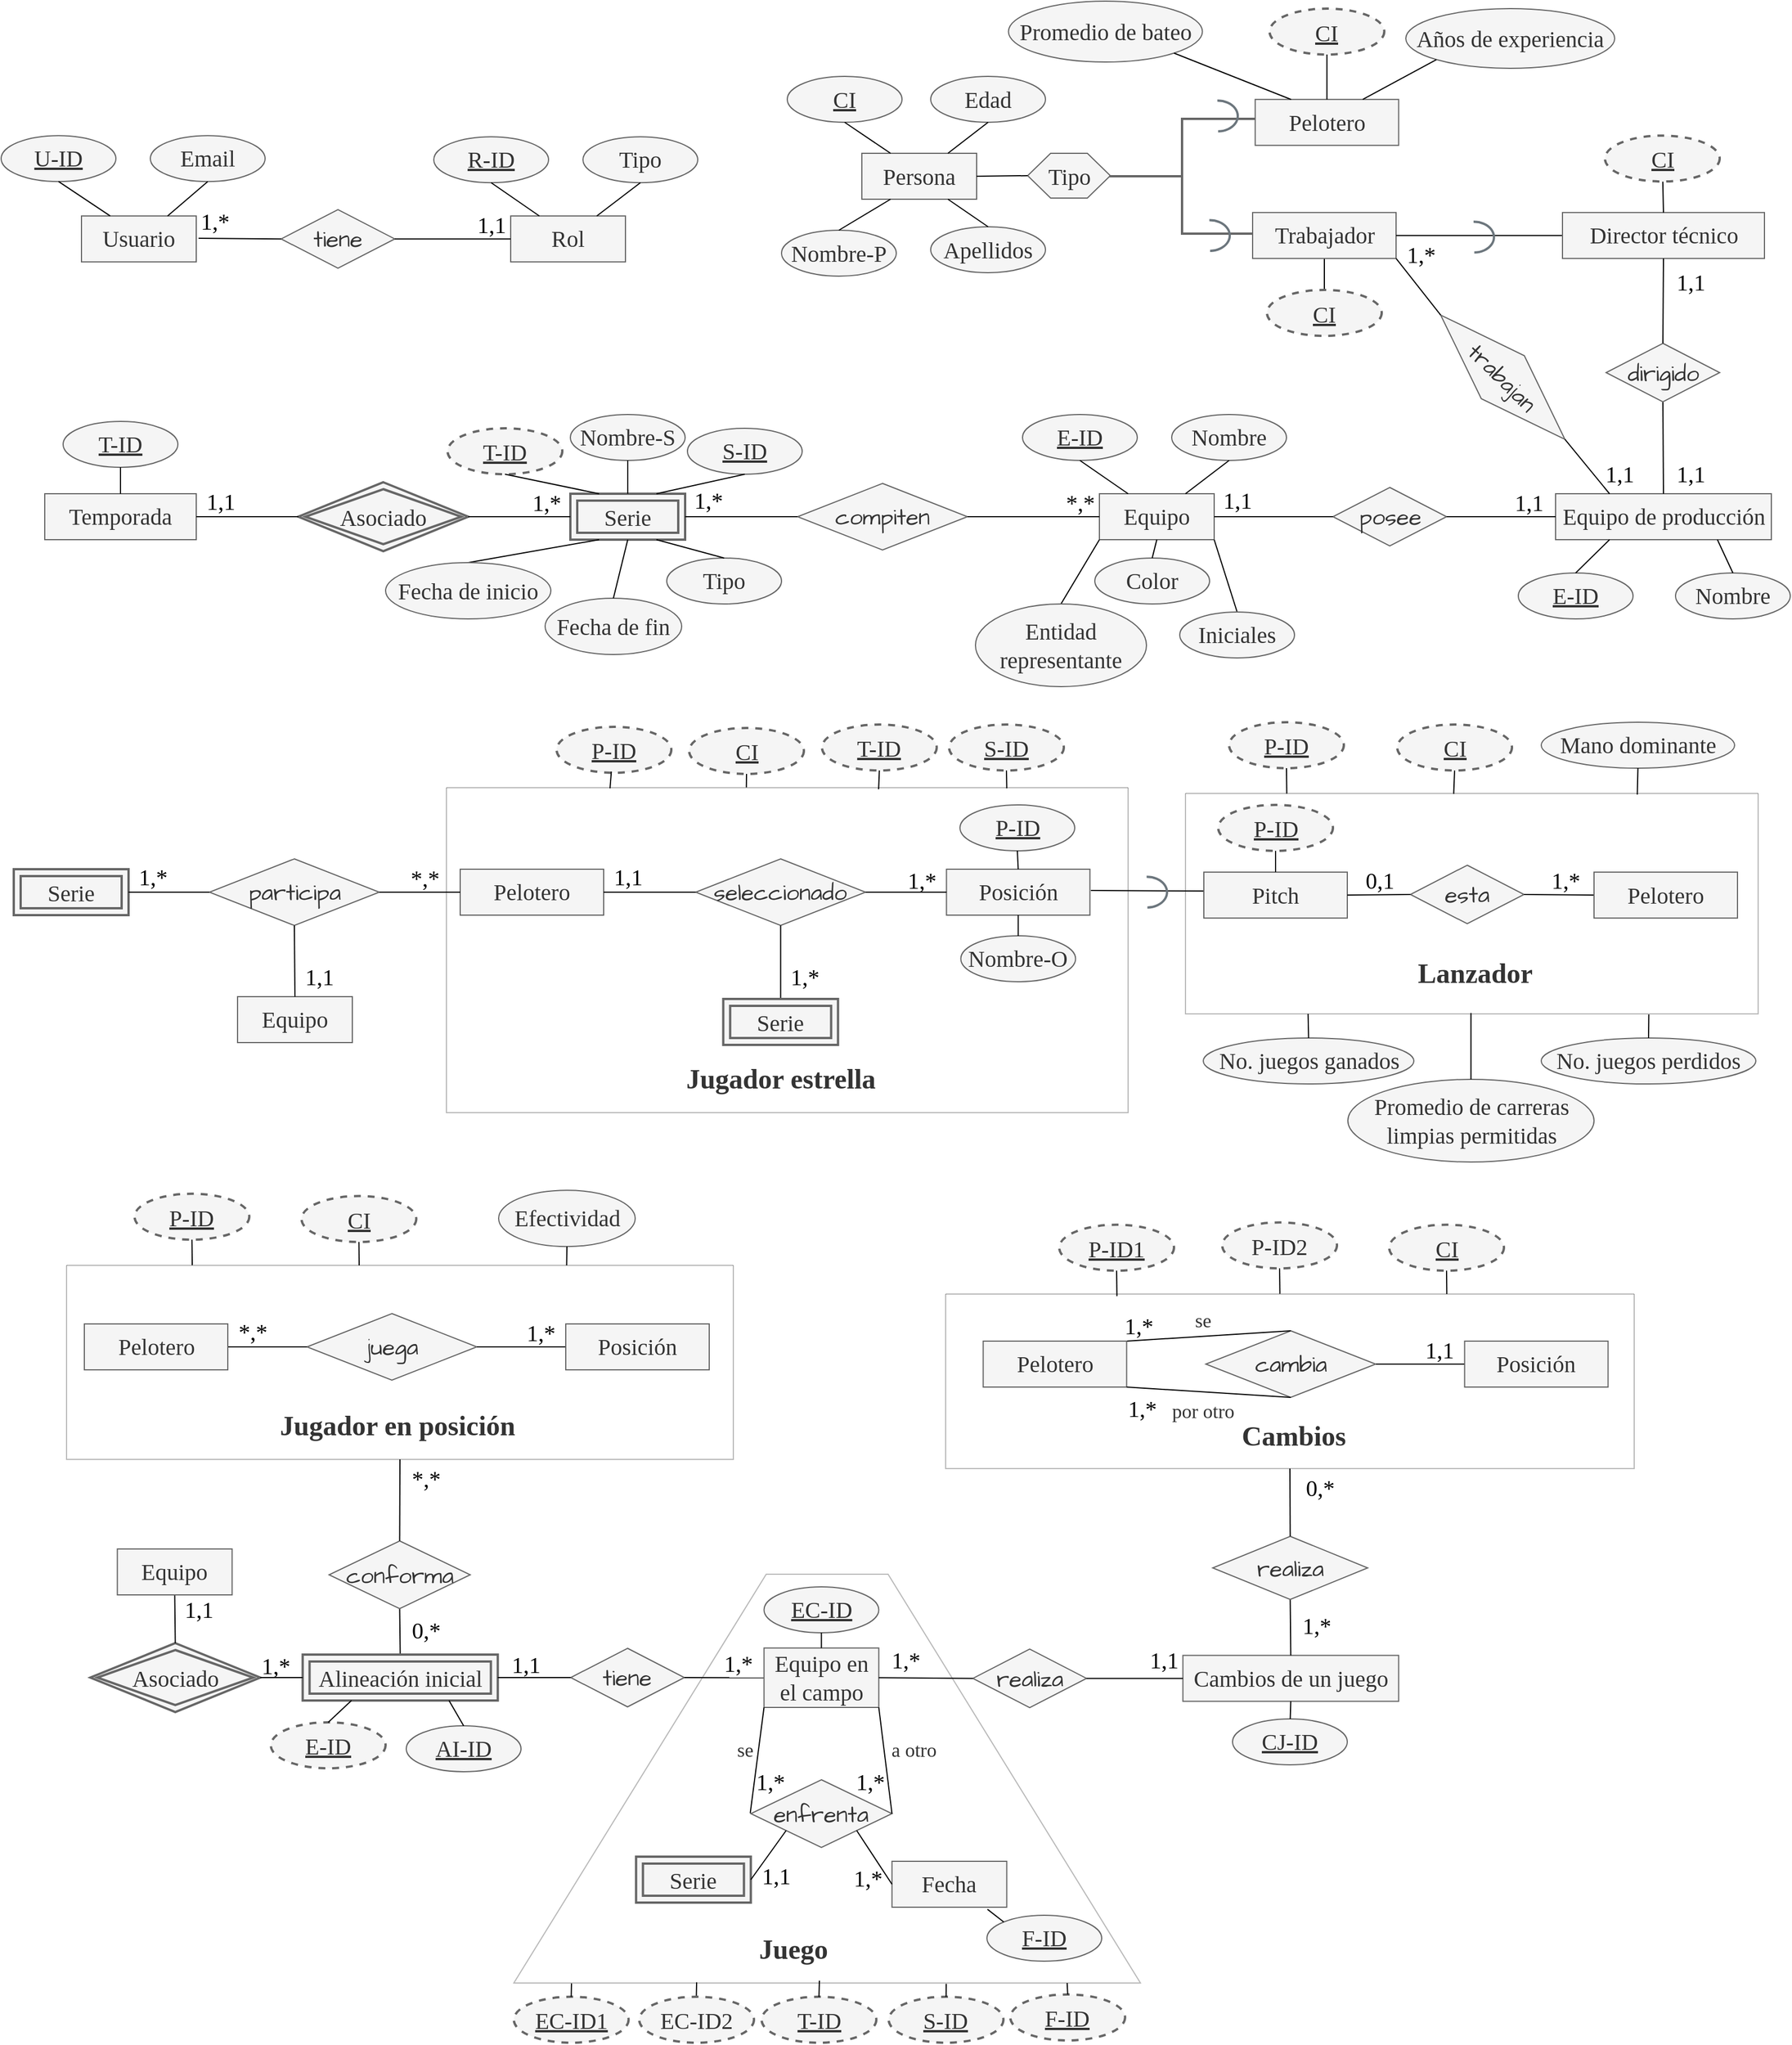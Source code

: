<mxfile>
    <diagram id="PTHDcYQZStmCuvmhch8p" name="Page-1">
        <mxGraphModel dx="338" dy="256" grid="0" gridSize="10" guides="1" tooltips="1" connect="1" arrows="1" fold="1" page="1" pageScale="1" pageWidth="1654" pageHeight="2336" background="#ffffff" math="0" shadow="0">
            <root>
                <mxCell id="0"/>
                <mxCell id="1" parent="0"/>
                <mxCell id="3" value="&lt;font face=&quot;Verdana&quot;&gt;Usuario&lt;/font&gt;" style="whiteSpace=wrap;html=1;align=center;sketch=0;hachureGap=4;jiggle=2;curveFitting=1;fontFamily=Architects Daughter;fontSource=https%3A%2F%2Ffonts.googleapis.com%2Fcss%3Ffamily%3DArchitects%2BDaughter;fontSize=20;fillColor=#f5f5f5;fontColor=#333333;strokeColor=#666666;" parent="1" vertex="1">
                    <mxGeometry x="133" y="220.1" width="100" height="40" as="geometry"/>
                </mxCell>
                <mxCell id="4" value="&lt;font face=&quot;Verdana&quot;&gt;U-ID&lt;/font&gt;" style="ellipse;whiteSpace=wrap;html=1;align=center;fontStyle=4;sketch=0;hachureGap=4;jiggle=2;curveFitting=1;fontFamily=Architects Daughter;fontSource=https%3A%2F%2Ffonts.googleapis.com%2Fcss%3Ffamily%3DArchitects%2BDaughter;fontSize=20;fillColor=#f5f5f5;fontColor=#333333;strokeColor=#666666;" parent="1" vertex="1">
                    <mxGeometry x="63" y="150.1" width="100" height="40" as="geometry"/>
                </mxCell>
                <mxCell id="5" value="" style="endArrow=none;html=1;rounded=0;hachureGap=4;fontFamily=Architects Daughter;fontSource=https%3A%2F%2Ffonts.googleapis.com%2Fcss%3Ffamily%3DArchitects%2BDaughter;fontSize=16;entryX=0.5;entryY=1;entryDx=0;entryDy=0;exitX=0.25;exitY=0;exitDx=0;exitDy=0;strokeColor=#030303;" parent="1" source="3" target="4" edge="1">
                    <mxGeometry relative="1" as="geometry">
                        <mxPoint x="213" y="220.1" as="sourcePoint"/>
                        <mxPoint x="233" y="230.1" as="targetPoint"/>
                    </mxGeometry>
                </mxCell>
                <mxCell id="8" value="&lt;font face=&quot;Verdana&quot;&gt;Email&lt;/font&gt;" style="ellipse;whiteSpace=wrap;html=1;align=center;sketch=0;hachureGap=4;jiggle=2;curveFitting=1;fontFamily=Architects Daughter;fontSource=https%3A%2F%2Ffonts.googleapis.com%2Fcss%3Ffamily%3DArchitects%2BDaughter;fontSize=20;fillColor=#f5f5f5;fontColor=#333333;strokeColor=#666666;" parent="1" vertex="1">
                    <mxGeometry x="193" y="150.1" width="100" height="40" as="geometry"/>
                </mxCell>
                <mxCell id="10" value="" style="endArrow=none;html=1;rounded=0;hachureGap=4;fontFamily=Architects Daughter;fontSource=https%3A%2F%2Ffonts.googleapis.com%2Fcss%3Ffamily%3DArchitects%2BDaughter;fontSize=16;entryX=0.5;entryY=1;entryDx=0;entryDy=0;exitX=0.75;exitY=0;exitDx=0;exitDy=0;strokeColor=#030303;" parent="1" source="3" target="8" edge="1">
                    <mxGeometry relative="1" as="geometry">
                        <mxPoint x="313" y="270.1" as="sourcePoint"/>
                        <mxPoint x="283" y="220.1" as="targetPoint"/>
                    </mxGeometry>
                </mxCell>
                <mxCell id="11" value="&lt;font face=&quot;Verdana&quot;&gt;Rol&lt;/font&gt;" style="whiteSpace=wrap;html=1;align=center;sketch=0;hachureGap=4;jiggle=2;curveFitting=1;fontFamily=Architects Daughter;fontSource=https%3A%2F%2Ffonts.googleapis.com%2Fcss%3Ffamily%3DArchitects%2BDaughter;fontSize=20;fillColor=#f5f5f5;fontColor=#333333;strokeColor=#666666;" parent="1" vertex="1">
                    <mxGeometry x="507" y="220.1" width="100" height="40" as="geometry"/>
                </mxCell>
                <mxCell id="12" value="&lt;font face=&quot;Verdana&quot;&gt;R-ID&lt;/font&gt;" style="ellipse;whiteSpace=wrap;html=1;align=center;fontStyle=4;sketch=0;hachureGap=4;jiggle=2;curveFitting=1;fontFamily=Architects Daughter;fontSource=https%3A%2F%2Ffonts.googleapis.com%2Fcss%3Ffamily%3DArchitects%2BDaughter;fontSize=20;fillColor=#f5f5f5;fontColor=#333333;strokeColor=#666666;" parent="1" vertex="1">
                    <mxGeometry x="440" y="151.1" width="100" height="40" as="geometry"/>
                </mxCell>
                <mxCell id="13" value="" style="endArrow=none;html=1;rounded=0;hachureGap=4;fontFamily=Architects Daughter;fontSource=https%3A%2F%2Ffonts.googleapis.com%2Fcss%3Ffamily%3DArchitects%2BDaughter;fontSize=16;entryX=0.5;entryY=1;entryDx=0;entryDy=0;exitX=0.25;exitY=0;exitDx=0;exitDy=0;strokeColor=#030303;" parent="1" source="11" target="12" edge="1">
                    <mxGeometry relative="1" as="geometry">
                        <mxPoint x="560" y="221.1" as="sourcePoint"/>
                        <mxPoint x="610" y="231.1" as="targetPoint"/>
                    </mxGeometry>
                </mxCell>
                <mxCell id="14" value="&lt;font face=&quot;Verdana&quot;&gt;Tipo&lt;/font&gt;" style="ellipse;whiteSpace=wrap;html=1;align=center;sketch=0;hachureGap=4;jiggle=2;curveFitting=1;fontFamily=Architects Daughter;fontSource=https%3A%2F%2Ffonts.googleapis.com%2Fcss%3Ffamily%3DArchitects%2BDaughter;fontSize=20;fillColor=#f5f5f5;fontColor=#333333;strokeColor=#666666;" parent="1" vertex="1">
                    <mxGeometry x="570" y="151.1" width="100" height="40" as="geometry"/>
                </mxCell>
                <mxCell id="15" value="" style="endArrow=none;html=1;rounded=0;hachureGap=4;fontFamily=Architects Daughter;fontSource=https%3A%2F%2Ffonts.googleapis.com%2Fcss%3Ffamily%3DArchitects%2BDaughter;fontSize=16;entryX=0.5;entryY=1;entryDx=0;entryDy=0;exitX=0.75;exitY=0;exitDx=0;exitDy=0;strokeColor=#030303;" parent="1" source="11" target="14" edge="1">
                    <mxGeometry relative="1" as="geometry">
                        <mxPoint x="560" y="221.1" as="sourcePoint"/>
                        <mxPoint x="660" y="221.1" as="targetPoint"/>
                    </mxGeometry>
                </mxCell>
                <mxCell id="16" value="tiene" style="shape=rhombus;perimeter=rhombusPerimeter;whiteSpace=wrap;html=1;align=center;sketch=0;hachureGap=4;jiggle=2;curveFitting=1;fontFamily=Architects Daughter;fontSource=https%3A%2F%2Ffonts.googleapis.com%2Fcss%3Ffamily%3DArchitects%2BDaughter;fontSize=20;fillColor=#f5f5f5;fontColor=#333333;strokeColor=#666666;" parent="1" vertex="1">
                    <mxGeometry x="307" y="214.6" width="99" height="51" as="geometry"/>
                </mxCell>
                <mxCell id="22" value="" style="endArrow=none;html=1;rounded=0;sketch=0;hachureGap=4;jiggle=2;curveFitting=1;strokeColor=#030303;fontFamily=Architects Daughter;fontSource=https%3A%2F%2Ffonts.googleapis.com%2Fcss%3Ffamily%3DArchitects%2BDaughter;fontSize=16;fontColor=#000000;entryX=0;entryY=0.5;entryDx=0;entryDy=0;" parent="1" target="16" edge="1">
                    <mxGeometry relative="1" as="geometry">
                        <mxPoint x="235" y="239.51" as="sourcePoint"/>
                        <mxPoint x="348" y="239.51" as="targetPoint"/>
                    </mxGeometry>
                </mxCell>
                <mxCell id="23" value="&lt;font face=&quot;Verdana&quot;&gt;1,*&lt;/font&gt;" style="resizable=0;html=1;align=left;verticalAlign=bottom;sketch=0;hachureGap=4;jiggle=2;curveFitting=1;fontFamily=Architects Daughter;fontSource=https%3A%2F%2Ffonts.googleapis.com%2Fcss%3Ffamily%3DArchitects%2BDaughter;fontSize=20;fontColor=#000000;fillColor=#1D1D1D;" parent="22" connectable="0" vertex="1">
                    <mxGeometry x="-1" relative="1" as="geometry"/>
                </mxCell>
                <mxCell id="24" value="" style="resizable=0;html=1;align=right;verticalAlign=bottom;sketch=0;hachureGap=4;jiggle=2;curveFitting=1;fontFamily=Architects Daughter;fontSource=https%3A%2F%2Ffonts.googleapis.com%2Fcss%3Ffamily%3DArchitects%2BDaughter;fontSize=20;fontColor=#000000;fillColor=#1D1D1D;" parent="22" connectable="0" vertex="1">
                    <mxGeometry x="1" relative="1" as="geometry"/>
                </mxCell>
                <mxCell id="25" value="" style="endArrow=none;html=1;rounded=0;sketch=0;hachureGap=4;jiggle=2;curveFitting=1;strokeColor=#030303;fontFamily=Architects Daughter;fontSource=https%3A%2F%2Ffonts.googleapis.com%2Fcss%3Ffamily%3DArchitects%2BDaughter;fontSize=16;fontColor=#000000;entryX=0;entryY=0.5;entryDx=0;entryDy=0;exitX=1;exitY=0.5;exitDx=0;exitDy=0;" parent="1" source="16" target="11" edge="1">
                    <mxGeometry relative="1" as="geometry">
                        <mxPoint x="450" y="240" as="sourcePoint"/>
                        <mxPoint x="568" y="240.1" as="targetPoint"/>
                    </mxGeometry>
                </mxCell>
                <mxCell id="26" value="" style="resizable=0;html=1;align=left;verticalAlign=bottom;sketch=0;hachureGap=4;jiggle=2;curveFitting=1;fontFamily=Architects Daughter;fontSource=https%3A%2F%2Ffonts.googleapis.com%2Fcss%3Ffamily%3DArchitects%2BDaughter;fontSize=20;fontColor=#000000;fillColor=#1D1D1D;" parent="25" connectable="0" vertex="1">
                    <mxGeometry x="-1" relative="1" as="geometry"/>
                </mxCell>
                <mxCell id="27" value="" style="resizable=0;html=1;align=right;verticalAlign=bottom;sketch=0;hachureGap=4;jiggle=2;curveFitting=1;fontFamily=Architects Daughter;fontSource=https%3A%2F%2Ffonts.googleapis.com%2Fcss%3Ffamily%3DArchitects%2BDaughter;fontSize=20;fontColor=#000000;fillColor=#1D1D1D;" parent="25" connectable="0" vertex="1">
                    <mxGeometry x="1" relative="1" as="geometry">
                        <mxPoint x="-41" y="-1" as="offset"/>
                    </mxGeometry>
                </mxCell>
                <mxCell id="28" value="1,1" style="text;html=1;align=center;verticalAlign=middle;resizable=0;points=[];autosize=1;strokeColor=none;fillColor=none;fontSize=20;fontFamily=Verdana;fontColor=#000000;sketch=1;hachureGap=4;jiggle=2;curveFitting=1;fontSource=https%3A%2F%2Ffonts.googleapis.com%2Fcss%3Ffamily%3DArchitects%2BDaughter;" parent="1" vertex="1">
                    <mxGeometry x="468.5" y="209.1" width="43" height="36" as="geometry"/>
                </mxCell>
                <mxCell id="33" value="&lt;font face=&quot;Verdana&quot;&gt;Persona&lt;/font&gt;" style="whiteSpace=wrap;html=1;align=center;sketch=0;hachureGap=4;jiggle=2;curveFitting=1;fontFamily=Architects Daughter;fontSource=https%3A%2F%2Ffonts.googleapis.com%2Fcss%3Ffamily%3DArchitects%2BDaughter;fontSize=20;fillColor=#f5f5f5;fontColor=#333333;strokeColor=#666666;" parent="1" vertex="1">
                    <mxGeometry x="813" y="165.5" width="100" height="40" as="geometry"/>
                </mxCell>
                <mxCell id="34" value="&lt;font face=&quot;Verdana&quot;&gt;CI&lt;/font&gt;" style="ellipse;whiteSpace=wrap;html=1;align=center;fontStyle=4;sketch=0;hachureGap=4;jiggle=2;curveFitting=1;fontFamily=Architects Daughter;fontSource=https%3A%2F%2Ffonts.googleapis.com%2Fcss%3Ffamily%3DArchitects%2BDaughter;fontSize=20;fillColor=#f5f5f5;fontColor=#333333;strokeColor=#666666;" parent="1" vertex="1">
                    <mxGeometry x="748" y="98.5" width="100" height="40" as="geometry"/>
                </mxCell>
                <mxCell id="35" value="&lt;font face=&quot;Verdana&quot;&gt;Apellidos&lt;/font&gt;" style="ellipse;whiteSpace=wrap;html=1;align=center;sketch=0;hachureGap=4;jiggle=2;curveFitting=1;fontFamily=Architects Daughter;fontSource=https%3A%2F%2Ffonts.googleapis.com%2Fcss%3Ffamily%3DArchitects%2BDaughter;fontSize=20;fillColor=#f5f5f5;fontColor=#333333;strokeColor=#666666;" parent="1" vertex="1">
                    <mxGeometry x="873" y="229.5" width="100" height="40" as="geometry"/>
                </mxCell>
                <mxCell id="36" value="&lt;font face=&quot;Verdana&quot;&gt;Edad&lt;/font&gt;" style="ellipse;whiteSpace=wrap;html=1;align=center;sketch=0;hachureGap=4;jiggle=2;curveFitting=1;fontFamily=Architects Daughter;fontSource=https%3A%2F%2Ffonts.googleapis.com%2Fcss%3Ffamily%3DArchitects%2BDaughter;fontSize=20;fillColor=#f5f5f5;fontColor=#333333;strokeColor=#666666;" parent="1" vertex="1">
                    <mxGeometry x="873" y="98.5" width="100" height="40" as="geometry"/>
                </mxCell>
                <mxCell id="37" value="&lt;font face=&quot;Verdana&quot;&gt;Nombre-P&lt;/font&gt;" style="ellipse;whiteSpace=wrap;html=1;align=center;sketch=0;hachureGap=4;jiggle=2;curveFitting=1;fontFamily=Architects Daughter;fontSource=https%3A%2F%2Ffonts.googleapis.com%2Fcss%3Ffamily%3DArchitects%2BDaughter;fontSize=20;fillColor=#f5f5f5;fontColor=#333333;strokeColor=#666666;" parent="1" vertex="1">
                    <mxGeometry x="743" y="232.5" width="100" height="40" as="geometry"/>
                </mxCell>
                <mxCell id="38" value="" style="endArrow=none;html=1;rounded=0;hachureGap=4;fontFamily=Architects Daughter;fontSource=https%3A%2F%2Ffonts.googleapis.com%2Fcss%3Ffamily%3DArchitects%2BDaughter;fontSize=16;entryX=0.5;entryY=1;entryDx=0;entryDy=0;exitX=0.25;exitY=0;exitDx=0;exitDy=0;strokeColor=#030303;" parent="1" source="33" target="34" edge="1">
                    <mxGeometry relative="1" as="geometry">
                        <mxPoint x="878" y="153.5" as="sourcePoint"/>
                        <mxPoint x="808" y="123.5" as="targetPoint"/>
                    </mxGeometry>
                </mxCell>
                <mxCell id="39" value="" style="endArrow=none;html=1;rounded=0;hachureGap=4;fontFamily=Architects Daughter;fontSource=https%3A%2F%2Ffonts.googleapis.com%2Fcss%3Ffamily%3DArchitects%2BDaughter;fontSize=16;entryX=0.5;entryY=1;entryDx=0;entryDy=0;strokeColor=#030303;exitX=0.75;exitY=0;exitDx=0;exitDy=0;" parent="1" source="33" target="36" edge="1">
                    <mxGeometry relative="1" as="geometry">
                        <mxPoint x="867" y="153.5" as="sourcePoint"/>
                        <mxPoint x="808" y="148.5" as="targetPoint"/>
                    </mxGeometry>
                </mxCell>
                <mxCell id="40" value="" style="endArrow=none;html=1;rounded=0;hachureGap=4;fontFamily=Architects Daughter;fontSource=https%3A%2F%2Ffonts.googleapis.com%2Fcss%3Ffamily%3DArchitects%2BDaughter;fontSize=16;entryX=0.5;entryY=0;entryDx=0;entryDy=0;exitX=0.25;exitY=1;exitDx=0;exitDy=0;strokeColor=#030303;" parent="1" source="33" target="37" edge="1">
                    <mxGeometry relative="1" as="geometry">
                        <mxPoint x="873" y="175.5" as="sourcePoint"/>
                        <mxPoint x="808" y="148.5" as="targetPoint"/>
                    </mxGeometry>
                </mxCell>
                <mxCell id="41" value="" style="endArrow=none;html=1;rounded=0;hachureGap=4;fontFamily=Architects Daughter;fontSource=https%3A%2F%2Ffonts.googleapis.com%2Fcss%3Ffamily%3DArchitects%2BDaughter;fontSize=16;entryX=0.5;entryY=0;entryDx=0;entryDy=0;exitX=0.75;exitY=1;exitDx=0;exitDy=0;strokeColor=#030303;" parent="1" source="33" target="35" edge="1">
                    <mxGeometry relative="1" as="geometry">
                        <mxPoint x="848" y="215.5" as="sourcePoint"/>
                        <mxPoint x="803" y="242.5" as="targetPoint"/>
                    </mxGeometry>
                </mxCell>
                <mxCell id="42" value="Tipo" style="shape=hexagon;perimeter=hexagonPerimeter2;whiteSpace=wrap;html=1;fixedSize=1;sketch=0;hachureGap=4;jiggle=2;curveFitting=1;fontFamily=Verdana;fontSize=20;fontColor=#333333;fillColor=#f5f5f5;strokeColor=#666666;" parent="1" vertex="1">
                    <mxGeometry x="957.5" y="165.5" width="72" height="39" as="geometry"/>
                </mxCell>
                <mxCell id="43" value="" style="endArrow=none;html=1;rounded=0;hachureGap=4;fontFamily=Architects Daughter;fontSource=https%3A%2F%2Ffonts.googleapis.com%2Fcss%3Ffamily%3DArchitects%2BDaughter;fontSize=16;entryX=0;entryY=0.5;entryDx=0;entryDy=0;strokeColor=#030303;exitX=1;exitY=0.5;exitDx=0;exitDy=0;" parent="1" source="33" target="42" edge="1">
                    <mxGeometry relative="1" as="geometry">
                        <mxPoint x="898" y="175.5" as="sourcePoint"/>
                        <mxPoint x="933" y="148.5" as="targetPoint"/>
                    </mxGeometry>
                </mxCell>
                <mxCell id="44" value="" style="strokeWidth=2;html=1;shape=mxgraph.flowchart.annotation_2;align=left;labelPosition=right;pointerEvents=1;sketch=0;hachureGap=4;jiggle=2;curveFitting=1;fontFamily=Verdana;fontSize=20;fillColor=#f5f5f5;fontColor=#333333;strokeColor=#666666;" parent="1" vertex="1">
                    <mxGeometry x="1028.5" y="135.5" width="127" height="100" as="geometry"/>
                </mxCell>
                <mxCell id="61" value="&lt;font face=&quot;Verdana&quot;&gt;Temporada&lt;/font&gt;" style="whiteSpace=wrap;html=1;align=center;sketch=0;hachureGap=4;jiggle=2;curveFitting=1;fontFamily=Architects Daughter;fontSource=https%3A%2F%2Ffonts.googleapis.com%2Fcss%3Ffamily%3DArchitects%2BDaughter;fontSize=20;fillColor=#f5f5f5;fontColor=#333333;strokeColor=#666666;" parent="1" vertex="1">
                    <mxGeometry x="101" y="462" width="132" height="40" as="geometry"/>
                </mxCell>
                <mxCell id="62" value="&lt;font face=&quot;Verdana&quot;&gt;T-ID&lt;/font&gt;" style="ellipse;whiteSpace=wrap;html=1;align=center;fontStyle=4;sketch=0;hachureGap=4;jiggle=2;curveFitting=1;fontFamily=Architects Daughter;fontSource=https%3A%2F%2Ffonts.googleapis.com%2Fcss%3Ffamily%3DArchitects%2BDaughter;fontSize=20;fillColor=#f5f5f5;fontColor=#333333;strokeColor=#666666;" parent="1" vertex="1">
                    <mxGeometry x="117" y="399" width="100" height="40" as="geometry"/>
                </mxCell>
                <mxCell id="63" value="" style="endArrow=none;html=1;rounded=0;hachureGap=4;fontFamily=Architects Daughter;fontSource=https%3A%2F%2Ffonts.googleapis.com%2Fcss%3Ffamily%3DArchitects%2BDaughter;fontSize=16;entryX=0.5;entryY=1;entryDx=0;entryDy=0;exitX=0.5;exitY=0;exitDx=0;exitDy=0;strokeColor=#030303;" parent="1" source="61" target="62" edge="1">
                    <mxGeometry relative="1" as="geometry">
                        <mxPoint x="270" y="457" as="sourcePoint"/>
                        <mxPoint x="225" y="427" as="targetPoint"/>
                    </mxGeometry>
                </mxCell>
                <mxCell id="64" value="Asociado" style="shape=rhombus;double=1;perimeter=rhombusPerimeter;whiteSpace=wrap;html=1;align=center;sketch=0;hachureGap=4;jiggle=2;curveFitting=1;strokeWidth=2;fontFamily=Verdana;fontSize=20;fontColor=#333333;fillColor=#f5f5f5;strokeColor=#666666;" parent="1" vertex="1">
                    <mxGeometry x="322" y="452" width="148" height="60" as="geometry"/>
                </mxCell>
                <mxCell id="65" value="Serie" style="shape=ext;margin=3;double=1;whiteSpace=wrap;html=1;align=center;sketch=0;hachureGap=4;jiggle=2;curveFitting=1;strokeWidth=2;fontFamily=Verdana;fontSize=20;fontColor=#333333;fillColor=#f5f5f5;strokeColor=#666666;" parent="1" vertex="1">
                    <mxGeometry x="559" y="462" width="100" height="40" as="geometry"/>
                </mxCell>
                <mxCell id="66" value="" style="endArrow=none;html=1;rounded=0;sketch=0;hachureGap=4;jiggle=2;curveFitting=1;strokeColor=#030303;fontFamily=Architects Daughter;fontSource=https%3A%2F%2Ffonts.googleapis.com%2Fcss%3Ffamily%3DArchitects%2BDaughter;fontSize=16;fontColor=#000000;entryX=0;entryY=0.5;entryDx=0;entryDy=0;exitX=1;exitY=0.5;exitDx=0;exitDy=0;" parent="1" source="61" target="64" edge="1">
                    <mxGeometry relative="1" as="geometry">
                        <mxPoint x="250" y="485.17" as="sourcePoint"/>
                        <mxPoint x="368" y="485.76" as="targetPoint"/>
                    </mxGeometry>
                </mxCell>
                <mxCell id="67" value="&lt;font face=&quot;Verdana&quot;&gt;1,1&lt;/font&gt;" style="resizable=0;html=1;align=left;verticalAlign=bottom;sketch=0;hachureGap=4;jiggle=2;curveFitting=1;fontFamily=Architects Daughter;fontSource=https%3A%2F%2Ffonts.googleapis.com%2Fcss%3Ffamily%3DArchitects%2BDaughter;fontSize=20;fontColor=#000000;fillColor=#1D1D1D;" parent="66" connectable="0" vertex="1">
                    <mxGeometry x="-1" relative="1" as="geometry">
                        <mxPoint x="7" y="1" as="offset"/>
                    </mxGeometry>
                </mxCell>
                <mxCell id="68" value="" style="resizable=0;html=1;align=right;verticalAlign=bottom;sketch=0;hachureGap=4;jiggle=2;curveFitting=1;fontFamily=Architects Daughter;fontSource=https%3A%2F%2Ffonts.googleapis.com%2Fcss%3Ffamily%3DArchitects%2BDaughter;fontSize=20;fontColor=#000000;fillColor=#1D1D1D;" parent="66" connectable="0" vertex="1">
                    <mxGeometry x="1" relative="1" as="geometry"/>
                </mxCell>
                <mxCell id="69" value="" style="endArrow=none;html=1;rounded=0;sketch=0;hachureGap=4;jiggle=2;curveFitting=1;strokeColor=#030303;fontFamily=Architects Daughter;fontSource=https%3A%2F%2Ffonts.googleapis.com%2Fcss%3Ffamily%3DArchitects%2BDaughter;fontSize=16;fontColor=#000000;entryX=0;entryY=0.5;entryDx=0;entryDy=0;exitX=1;exitY=0.5;exitDx=0;exitDy=0;" parent="1" source="64" target="65" edge="1">
                    <mxGeometry relative="1" as="geometry">
                        <mxPoint x="487" y="481.58" as="sourcePoint"/>
                        <mxPoint x="605" y="481.17" as="targetPoint"/>
                    </mxGeometry>
                </mxCell>
                <mxCell id="70" value="" style="resizable=0;html=1;align=left;verticalAlign=bottom;sketch=0;hachureGap=4;jiggle=2;curveFitting=1;fontFamily=Architects Daughter;fontSource=https%3A%2F%2Ffonts.googleapis.com%2Fcss%3Ffamily%3DArchitects%2BDaughter;fontSize=20;fontColor=#000000;fillColor=#1D1D1D;" parent="69" connectable="0" vertex="1">
                    <mxGeometry x="-1" relative="1" as="geometry"/>
                </mxCell>
                <mxCell id="71" value="" style="resizable=0;html=1;align=right;verticalAlign=bottom;sketch=0;hachureGap=4;jiggle=2;curveFitting=1;fontFamily=Architects Daughter;fontSource=https%3A%2F%2Ffonts.googleapis.com%2Fcss%3Ffamily%3DArchitects%2BDaughter;fontSize=20;fontColor=#000000;fillColor=#1D1D1D;" parent="69" connectable="0" vertex="1">
                    <mxGeometry x="1" relative="1" as="geometry">
                        <mxPoint x="-41" y="-1" as="offset"/>
                    </mxGeometry>
                </mxCell>
                <mxCell id="73" value="1,*" style="text;html=1;align=center;verticalAlign=middle;resizable=0;points=[];autosize=1;strokeColor=none;fillColor=none;fontSize=20;fontFamily=Verdana;fontColor=#000000;sketch=1;hachureGap=4;jiggle=2;curveFitting=1;fontSource=https%3A%2F%2Ffonts.googleapis.com%2Fcss%3Ffamily%3DArchitects%2BDaughter;" parent="1" vertex="1">
                    <mxGeometry x="516" y="451" width="43" height="36" as="geometry"/>
                </mxCell>
                <mxCell id="74" value="&lt;u&gt;T-ID&lt;/u&gt;" style="ellipse;whiteSpace=wrap;html=1;align=center;dashed=1;sketch=0;hachureGap=4;jiggle=2;curveFitting=1;strokeWidth=2;fontFamily=Verdana;fontSize=20;fontColor=#333333;fillColor=#f5f5f5;strokeColor=#666666;" parent="1" vertex="1">
                    <mxGeometry x="452" y="405" width="100" height="40" as="geometry"/>
                </mxCell>
                <mxCell id="77" value="&lt;font face=&quot;Verdana&quot;&gt;S-ID&lt;/font&gt;" style="ellipse;whiteSpace=wrap;html=1;align=center;fontStyle=4;sketch=0;hachureGap=4;jiggle=2;curveFitting=1;fontFamily=Architects Daughter;fontSource=https%3A%2F%2Ffonts.googleapis.com%2Fcss%3Ffamily%3DArchitects%2BDaughter;fontSize=20;fillColor=#f5f5f5;fontColor=#333333;strokeColor=#666666;" parent="1" vertex="1">
                    <mxGeometry x="661" y="405" width="100" height="40" as="geometry"/>
                </mxCell>
                <mxCell id="79" value="&lt;font face=&quot;Verdana&quot;&gt;Tipo&lt;/font&gt;" style="ellipse;whiteSpace=wrap;html=1;align=center;sketch=0;hachureGap=4;jiggle=2;curveFitting=1;fontFamily=Architects Daughter;fontSource=https%3A%2F%2Ffonts.googleapis.com%2Fcss%3Ffamily%3DArchitects%2BDaughter;fontSize=20;fillColor=#f5f5f5;fontColor=#333333;strokeColor=#666666;" parent="1" vertex="1">
                    <mxGeometry x="643" y="518" width="100" height="40" as="geometry"/>
                </mxCell>
                <mxCell id="81" value="" style="endArrow=none;html=1;rounded=0;hachureGap=4;fontFamily=Architects Daughter;fontSource=https%3A%2F%2Ffonts.googleapis.com%2Fcss%3Ffamily%3DArchitects%2BDaughter;fontSize=16;entryX=0.25;entryY=0;entryDx=0;entryDy=0;exitX=0.5;exitY=1;exitDx=0;exitDy=0;strokeColor=#030303;" parent="1" source="74" target="65" edge="1">
                    <mxGeometry relative="1" as="geometry">
                        <mxPoint x="603" y="229.1" as="sourcePoint"/>
                        <mxPoint x="561" y="200.1" as="targetPoint"/>
                    </mxGeometry>
                </mxCell>
                <mxCell id="83" value="" style="endArrow=none;html=1;rounded=0;hachureGap=4;fontFamily=Architects Daughter;fontSource=https%3A%2F%2Ffonts.googleapis.com%2Fcss%3Ffamily%3DArchitects%2BDaughter;fontSize=16;exitX=0.5;exitY=1;exitDx=0;exitDy=0;strokeColor=#030303;entryX=0.75;entryY=0;entryDx=0;entryDy=0;" parent="1" source="77" target="65" edge="1">
                    <mxGeometry relative="1" as="geometry">
                        <mxPoint x="568" y="445" as="sourcePoint"/>
                        <mxPoint x="627" y="419" as="targetPoint"/>
                    </mxGeometry>
                </mxCell>
                <mxCell id="84" value="" style="endArrow=none;html=1;rounded=0;hachureGap=4;fontFamily=Architects Daughter;fontSource=https%3A%2F%2Ffonts.googleapis.com%2Fcss%3Ffamily%3DArchitects%2BDaughter;fontSize=16;entryX=0.25;entryY=1;entryDx=0;entryDy=0;exitX=0.5;exitY=0;exitDx=0;exitDy=0;strokeColor=#030303;" parent="1" source="181" target="65" edge="1">
                    <mxGeometry relative="1" as="geometry">
                        <mxPoint x="551" y="524" as="sourcePoint"/>
                        <mxPoint x="594" y="472" as="targetPoint"/>
                    </mxGeometry>
                </mxCell>
                <mxCell id="85" value="" style="endArrow=none;html=1;rounded=0;hachureGap=4;fontFamily=Architects Daughter;fontSource=https%3A%2F%2Ffonts.googleapis.com%2Fcss%3Ffamily%3DArchitects%2BDaughter;fontSize=16;entryX=0.5;entryY=0;entryDx=0;entryDy=0;exitX=0.75;exitY=1;exitDx=0;exitDy=0;strokeColor=#030303;" parent="1" source="65" target="79" edge="1">
                    <mxGeometry relative="1" as="geometry">
                        <mxPoint x="532.5" y="537" as="sourcePoint"/>
                        <mxPoint x="594" y="512" as="targetPoint"/>
                    </mxGeometry>
                </mxCell>
                <mxCell id="86" value="compiten" style="shape=rhombus;perimeter=rhombusPerimeter;whiteSpace=wrap;html=1;align=center;sketch=0;hachureGap=4;jiggle=2;curveFitting=1;fontFamily=Architects Daughter;fontSource=https%3A%2F%2Ffonts.googleapis.com%2Fcss%3Ffamily%3DArchitects%2BDaughter;fontSize=20;fillColor=#f5f5f5;fontColor=#333333;strokeColor=#666666;" parent="1" vertex="1">
                    <mxGeometry x="757" y="453" width="148" height="58" as="geometry"/>
                </mxCell>
                <mxCell id="87" value="" style="endArrow=none;html=1;rounded=0;sketch=0;hachureGap=4;jiggle=2;curveFitting=1;strokeColor=#030303;fontFamily=Architects Daughter;fontSource=https%3A%2F%2Ffonts.googleapis.com%2Fcss%3Ffamily%3DArchitects%2BDaughter;fontSize=16;fontColor=#000000;entryX=0;entryY=0.5;entryDx=0;entryDy=0;exitX=1;exitY=0.5;exitDx=0;exitDy=0;" parent="1" source="65" target="86" edge="1">
                    <mxGeometry relative="1" as="geometry">
                        <mxPoint x="668" y="482.25" as="sourcePoint"/>
                        <mxPoint x="781" y="482.25" as="targetPoint"/>
                    </mxGeometry>
                </mxCell>
                <mxCell id="88" value="&lt;span style=&quot;font-family: Verdana;&quot;&gt;1,*&lt;/span&gt;" style="resizable=0;html=1;align=left;verticalAlign=bottom;sketch=0;hachureGap=4;jiggle=2;curveFitting=1;fontFamily=Architects Daughter;fontSource=https%3A%2F%2Ffonts.googleapis.com%2Fcss%3Ffamily%3DArchitects%2BDaughter;fontSize=20;fontColor=#000000;fillColor=#1D1D1D;" parent="87" connectable="0" vertex="1">
                    <mxGeometry x="-1" relative="1" as="geometry">
                        <mxPoint x="6" as="offset"/>
                    </mxGeometry>
                </mxCell>
                <mxCell id="89" value="" style="resizable=0;html=1;align=right;verticalAlign=bottom;sketch=0;hachureGap=4;jiggle=2;curveFitting=1;fontFamily=Architects Daughter;fontSource=https%3A%2F%2Ffonts.googleapis.com%2Fcss%3Ffamily%3DArchitects%2BDaughter;fontSize=20;fontColor=#000000;fillColor=#1D1D1D;" parent="87" connectable="0" vertex="1">
                    <mxGeometry x="1" relative="1" as="geometry"/>
                </mxCell>
                <mxCell id="90" value="" style="resizable=0;html=1;align=left;verticalAlign=bottom;sketch=0;hachureGap=4;jiggle=2;curveFitting=1;fontFamily=Architects Daughter;fontSource=https%3A%2F%2Ffonts.googleapis.com%2Fcss%3Ffamily%3DArchitects%2BDaughter;fontSize=20;fontColor=#000000;fillColor=#1D1D1D;" parent="1" connectable="0" vertex="1">
                    <mxGeometry x="883" y="482.25" as="geometry"/>
                </mxCell>
                <mxCell id="91" value="&lt;font face=&quot;Verdana&quot;&gt;Equipo&lt;/font&gt;" style="whiteSpace=wrap;html=1;align=center;sketch=0;hachureGap=4;jiggle=2;curveFitting=1;fontFamily=Architects Daughter;fontSource=https%3A%2F%2Ffonts.googleapis.com%2Fcss%3Ffamily%3DArchitects%2BDaughter;fontSize=20;fillColor=#f5f5f5;fontColor=#333333;strokeColor=#666666;" parent="1" vertex="1">
                    <mxGeometry x="1020" y="462" width="100" height="40" as="geometry"/>
                </mxCell>
                <mxCell id="92" value="&lt;font face=&quot;Verdana&quot;&gt;E-ID&lt;/font&gt;" style="ellipse;whiteSpace=wrap;html=1;align=center;fontStyle=4;sketch=0;hachureGap=4;jiggle=2;curveFitting=1;fontFamily=Architects Daughter;fontSource=https%3A%2F%2Ffonts.googleapis.com%2Fcss%3Ffamily%3DArchitects%2BDaughter;fontSize=20;fillColor=#f5f5f5;fontColor=#333333;strokeColor=#666666;" parent="1" vertex="1">
                    <mxGeometry x="953" y="393" width="100" height="40" as="geometry"/>
                </mxCell>
                <mxCell id="93" value="" style="endArrow=none;html=1;rounded=0;hachureGap=4;fontFamily=Architects Daughter;fontSource=https%3A%2F%2Ffonts.googleapis.com%2Fcss%3Ffamily%3DArchitects%2BDaughter;fontSize=16;entryX=0.5;entryY=1;entryDx=0;entryDy=0;exitX=0.25;exitY=0;exitDx=0;exitDy=0;strokeColor=#030303;" parent="1" source="91" target="92" edge="1">
                    <mxGeometry relative="1" as="geometry">
                        <mxPoint x="1073" y="463.0" as="sourcePoint"/>
                        <mxPoint x="1123" y="473" as="targetPoint"/>
                    </mxGeometry>
                </mxCell>
                <mxCell id="94" value="&lt;font face=&quot;Verdana&quot;&gt;Nombre&lt;/font&gt;" style="ellipse;whiteSpace=wrap;html=1;align=center;sketch=0;hachureGap=4;jiggle=2;curveFitting=1;fontFamily=Architects Daughter;fontSource=https%3A%2F%2Ffonts.googleapis.com%2Fcss%3Ffamily%3DArchitects%2BDaughter;fontSize=20;fillColor=#f5f5f5;fontColor=#333333;strokeColor=#666666;" parent="1" vertex="1">
                    <mxGeometry x="1083" y="393" width="100" height="40" as="geometry"/>
                </mxCell>
                <mxCell id="95" value="" style="endArrow=none;html=1;rounded=0;hachureGap=4;fontFamily=Architects Daughter;fontSource=https%3A%2F%2Ffonts.googleapis.com%2Fcss%3Ffamily%3DArchitects%2BDaughter;fontSize=16;entryX=0.5;entryY=1;entryDx=0;entryDy=0;exitX=0.75;exitY=0;exitDx=0;exitDy=0;strokeColor=#030303;" parent="1" source="91" target="94" edge="1">
                    <mxGeometry relative="1" as="geometry">
                        <mxPoint x="1073" y="463.0" as="sourcePoint"/>
                        <mxPoint x="1173" y="463" as="targetPoint"/>
                    </mxGeometry>
                </mxCell>
                <mxCell id="96" value="" style="endArrow=none;html=1;rounded=0;sketch=0;hachureGap=4;jiggle=2;curveFitting=1;strokeColor=#030303;fontFamily=Architects Daughter;fontSource=https%3A%2F%2Ffonts.googleapis.com%2Fcss%3Ffamily%3DArchitects%2BDaughter;fontSize=16;fontColor=#000000;entryX=0;entryY=0.5;entryDx=0;entryDy=0;exitX=1;exitY=0.5;exitDx=0;exitDy=0;" parent="1" source="86" target="91" edge="1">
                    <mxGeometry relative="1" as="geometry">
                        <mxPoint x="902" y="482.41" as="sourcePoint"/>
                        <mxPoint x="1020" y="483" as="targetPoint"/>
                    </mxGeometry>
                </mxCell>
                <mxCell id="97" value="" style="resizable=0;html=1;align=left;verticalAlign=bottom;sketch=0;hachureGap=4;jiggle=2;curveFitting=1;fontFamily=Architects Daughter;fontSource=https%3A%2F%2Ffonts.googleapis.com%2Fcss%3Ffamily%3DArchitects%2BDaughter;fontSize=20;fontColor=#000000;fillColor=#1D1D1D;" parent="96" connectable="0" vertex="1">
                    <mxGeometry x="-1" relative="1" as="geometry"/>
                </mxCell>
                <mxCell id="98" value="" style="resizable=0;html=1;align=right;verticalAlign=bottom;sketch=0;hachureGap=4;jiggle=2;curveFitting=1;fontFamily=Architects Daughter;fontSource=https%3A%2F%2Ffonts.googleapis.com%2Fcss%3Ffamily%3DArchitects%2BDaughter;fontSize=20;fontColor=#000000;fillColor=#1D1D1D;" parent="96" connectable="0" vertex="1">
                    <mxGeometry x="1" relative="1" as="geometry">
                        <mxPoint x="-41" y="-1" as="offset"/>
                    </mxGeometry>
                </mxCell>
                <mxCell id="99" value="*,*" style="text;html=1;align=center;verticalAlign=middle;resizable=0;points=[];autosize=1;strokeColor=none;fillColor=none;fontSize=20;fontFamily=Verdana;fontColor=#000000;sketch=1;hachureGap=4;jiggle=2;curveFitting=1;fontSource=https%3A%2F%2Ffonts.googleapis.com%2Fcss%3Ffamily%3DArchitects%2BDaughter;" parent="1" vertex="1">
                    <mxGeometry x="981.5" y="451" width="43" height="36" as="geometry"/>
                </mxCell>
                <mxCell id="103" value="&lt;font face=&quot;Verdana&quot;&gt;Color&lt;/font&gt;" style="ellipse;whiteSpace=wrap;html=1;align=center;sketch=0;hachureGap=4;jiggle=2;curveFitting=1;fontFamily=Architects Daughter;fontSource=https%3A%2F%2Ffonts.googleapis.com%2Fcss%3Ffamily%3DArchitects%2BDaughter;fontSize=20;fillColor=#f5f5f5;fontColor=#333333;strokeColor=#666666;" parent="1" vertex="1">
                    <mxGeometry x="1016" y="518" width="100" height="40" as="geometry"/>
                </mxCell>
                <mxCell id="105" value="" style="endArrow=none;html=1;rounded=0;hachureGap=4;fontFamily=Architects Daughter;fontSource=https%3A%2F%2Ffonts.googleapis.com%2Fcss%3Ffamily%3DArchitects%2BDaughter;fontSize=16;exitX=1;exitY=1;exitDx=0;exitDy=0;strokeColor=#030303;entryX=0.5;entryY=0;entryDx=0;entryDy=0;" parent="1" source="91" target="158" edge="1">
                    <mxGeometry relative="1" as="geometry">
                        <mxPoint x="1105" y="472" as="sourcePoint"/>
                        <mxPoint x="1109.5" y="580" as="targetPoint"/>
                    </mxGeometry>
                </mxCell>
                <mxCell id="106" value="" style="endArrow=none;html=1;rounded=0;hachureGap=4;fontFamily=Architects Daughter;fontSource=https%3A%2F%2Ffonts.googleapis.com%2Fcss%3Ffamily%3DArchitects%2BDaughter;fontSize=16;entryX=0.5;entryY=0;entryDx=0;entryDy=0;exitX=0.5;exitY=1;exitDx=0;exitDy=0;strokeColor=#030303;" parent="1" source="91" target="103" edge="1">
                    <mxGeometry relative="1" as="geometry">
                        <mxPoint x="1130" y="512" as="sourcePoint"/>
                        <mxPoint x="1242.5" y="527" as="targetPoint"/>
                    </mxGeometry>
                </mxCell>
                <mxCell id="107" value="" style="endArrow=none;html=1;rounded=0;hachureGap=4;fontFamily=Architects Daughter;fontSource=https%3A%2F%2Ffonts.googleapis.com%2Fcss%3Ffamily%3DArchitects%2BDaughter;fontSize=16;entryX=0.5;entryY=0;entryDx=0;entryDy=0;exitX=0;exitY=1;exitDx=0;exitDy=0;strokeColor=#030303;" parent="1" source="91" target="157" edge="1">
                    <mxGeometry relative="1" as="geometry">
                        <mxPoint x="1130" y="512" as="sourcePoint"/>
                        <mxPoint x="963" y="552" as="targetPoint"/>
                    </mxGeometry>
                </mxCell>
                <mxCell id="109" value="posee" style="shape=rhombus;perimeter=rhombusPerimeter;whiteSpace=wrap;html=1;align=center;sketch=0;hachureGap=4;jiggle=2;curveFitting=1;fontFamily=Architects Daughter;fontSource=https%3A%2F%2Ffonts.googleapis.com%2Fcss%3Ffamily%3DArchitects%2BDaughter;fontSize=20;fillColor=#f5f5f5;fontColor=#333333;strokeColor=#666666;" parent="1" vertex="1">
                    <mxGeometry x="1223.5" y="456.5" width="99" height="51" as="geometry"/>
                </mxCell>
                <mxCell id="110" value="" style="resizable=0;html=1;align=left;verticalAlign=bottom;sketch=0;hachureGap=4;jiggle=2;curveFitting=1;fontFamily=Architects Daughter;fontSource=https%3A%2F%2Ffonts.googleapis.com%2Fcss%3Ffamily%3DArchitects%2BDaughter;fontSize=20;fontColor=#000000;fillColor=#1D1D1D;" parent="1" connectable="0" vertex="1">
                    <mxGeometry x="1319" y="482.25" as="geometry"/>
                </mxCell>
                <mxCell id="111" value="&lt;font face=&quot;Verdana&quot;&gt;Equipo de producción&lt;/font&gt;" style="whiteSpace=wrap;html=1;align=center;sketch=0;hachureGap=4;jiggle=2;curveFitting=1;fontFamily=Architects Daughter;fontSource=https%3A%2F%2Ffonts.googleapis.com%2Fcss%3Ffamily%3DArchitects%2BDaughter;fontSize=20;fillColor=#f5f5f5;fontColor=#333333;strokeColor=#666666;" parent="1" vertex="1">
                    <mxGeometry x="1417.5" y="462" width="188" height="40" as="geometry"/>
                </mxCell>
                <mxCell id="115" value="" style="endArrow=none;html=1;rounded=0;hachureGap=4;fontFamily=Architects Daughter;fontSource=https%3A%2F%2Ffonts.googleapis.com%2Fcss%3Ffamily%3DArchitects%2BDaughter;fontSize=16;entryX=0.5;entryY=1;entryDx=0;entryDy=0;exitX=0.5;exitY=0;exitDx=0;exitDy=0;strokeColor=#030303;" parent="1" source="111" target="165" edge="1">
                    <mxGeometry relative="1" as="geometry">
                        <mxPoint x="1509" y="463.0" as="sourcePoint"/>
                        <mxPoint x="1569" y="433" as="targetPoint"/>
                    </mxGeometry>
                </mxCell>
                <mxCell id="116" value="" style="endArrow=none;html=1;rounded=0;sketch=0;hachureGap=4;jiggle=2;curveFitting=1;strokeColor=#030303;fontFamily=Architects Daughter;fontSource=https%3A%2F%2Ffonts.googleapis.com%2Fcss%3Ffamily%3DArchitects%2BDaughter;fontSize=16;fontColor=#000000;entryX=0;entryY=0.5;entryDx=0;entryDy=0;exitX=1;exitY=0.5;exitDx=0;exitDy=0;" parent="1" source="109" target="111" edge="1">
                    <mxGeometry relative="1" as="geometry">
                        <mxPoint x="1338.0" y="482.25" as="sourcePoint"/>
                        <mxPoint x="1456" y="483" as="targetPoint"/>
                    </mxGeometry>
                </mxCell>
                <mxCell id="117" value="" style="resizable=0;html=1;align=left;verticalAlign=bottom;sketch=0;hachureGap=4;jiggle=2;curveFitting=1;fontFamily=Architects Daughter;fontSource=https%3A%2F%2Ffonts.googleapis.com%2Fcss%3Ffamily%3DArchitects%2BDaughter;fontSize=20;fontColor=#000000;fillColor=#1D1D1D;" parent="116" connectable="0" vertex="1">
                    <mxGeometry x="-1" relative="1" as="geometry"/>
                </mxCell>
                <mxCell id="118" value="" style="resizable=0;html=1;align=right;verticalAlign=bottom;sketch=0;hachureGap=4;jiggle=2;curveFitting=1;fontFamily=Architects Daughter;fontSource=https%3A%2F%2Ffonts.googleapis.com%2Fcss%3Ffamily%3DArchitects%2BDaughter;fontSize=20;fontColor=#000000;fillColor=#1D1D1D;" parent="116" connectable="0" vertex="1">
                    <mxGeometry x="1" relative="1" as="geometry">
                        <mxPoint x="-41" y="-1" as="offset"/>
                    </mxGeometry>
                </mxCell>
                <mxCell id="119" value="1,1" style="text;html=1;align=center;verticalAlign=middle;resizable=0;points=[];autosize=1;strokeColor=none;fillColor=none;fontSize=20;fontFamily=Verdana;fontColor=#000000;sketch=1;hachureGap=4;jiggle=2;curveFitting=1;fontSource=https%3A%2F%2Ffonts.googleapis.com%2Fcss%3Ffamily%3DArchitects%2BDaughter;" parent="1" vertex="1">
                    <mxGeometry x="1372.5" y="451" width="43" height="36" as="geometry"/>
                </mxCell>
                <mxCell id="120" value="" style="endArrow=none;html=1;rounded=0;sketch=0;hachureGap=4;jiggle=2;curveFitting=1;strokeColor=#030303;fontFamily=Architects Daughter;fontSource=https%3A%2F%2Ffonts.googleapis.com%2Fcss%3Ffamily%3DArchitects%2BDaughter;fontSize=16;fontColor=#000000;entryX=0;entryY=0.5;entryDx=0;entryDy=0;exitX=1;exitY=0.5;exitDx=0;exitDy=0;" parent="1" source="91" target="109" edge="1">
                    <mxGeometry relative="1" as="geometry">
                        <mxPoint x="1128.5" y="480.71" as="sourcePoint"/>
                        <mxPoint x="1223.5" y="480.96" as="targetPoint"/>
                    </mxGeometry>
                </mxCell>
                <mxCell id="121" value="&lt;font face=&quot;Verdana&quot;&gt;1,1&lt;/font&gt;" style="resizable=0;html=1;align=left;verticalAlign=bottom;sketch=0;hachureGap=4;jiggle=2;curveFitting=1;fontFamily=Architects Daughter;fontSource=https%3A%2F%2Ffonts.googleapis.com%2Fcss%3Ffamily%3DArchitects%2BDaughter;fontSize=20;fontColor=#000000;fillColor=#1D1D1D;" parent="120" connectable="0" vertex="1">
                    <mxGeometry x="-1" relative="1" as="geometry">
                        <mxPoint x="6" as="offset"/>
                    </mxGeometry>
                </mxCell>
                <mxCell id="122" value="" style="resizable=0;html=1;align=right;verticalAlign=bottom;sketch=0;hachureGap=4;jiggle=2;curveFitting=1;fontFamily=Architects Daughter;fontSource=https%3A%2F%2Ffonts.googleapis.com%2Fcss%3Ffamily%3DArchitects%2BDaughter;fontSize=20;fontColor=#000000;fillColor=#1D1D1D;" parent="120" connectable="0" vertex="1">
                    <mxGeometry x="1" relative="1" as="geometry"/>
                </mxCell>
                <mxCell id="125" value="" style="html=1;shadow=0;dashed=0;shape=mxgraph.basic.arc;startAngle=0.247;endAngle=0.747;strokeWidth=2;strokeColor=#6C767D;sketch=0;hachureGap=4;jiggle=2;curveFitting=1;fontFamily=Verdana;fontSize=20;fontColor=#000000;fillColor=#1D1D1D;rotation=-90;" parent="1" vertex="1">
                    <mxGeometry x="1109.75" y="115.6" width="26.73" height="34.89" as="geometry"/>
                </mxCell>
                <mxCell id="126" value="&lt;font face=&quot;Verdana&quot;&gt;Pelotero&lt;/font&gt;" style="whiteSpace=wrap;html=1;align=center;sketch=0;hachureGap=4;jiggle=2;curveFitting=1;fontFamily=Architects Daughter;fontSource=https%3A%2F%2Ffonts.googleapis.com%2Fcss%3Ffamily%3DArchitects%2BDaughter;fontSize=20;fillColor=#f5f5f5;fontColor=#333333;strokeColor=#666666;" parent="1" vertex="1">
                    <mxGeometry x="1155.75" y="118.6" width="125" height="40" as="geometry"/>
                </mxCell>
                <mxCell id="127" value="&lt;u&gt;CI&lt;/u&gt;" style="ellipse;whiteSpace=wrap;html=1;align=center;dashed=1;sketch=0;hachureGap=4;jiggle=2;curveFitting=1;strokeWidth=2;fontFamily=Verdana;fontSize=20;fontColor=#333333;fillColor=#f5f5f5;strokeColor=#666666;" parent="1" vertex="1">
                    <mxGeometry x="1168.25" y="39.5" width="100" height="40" as="geometry"/>
                </mxCell>
                <mxCell id="129" value="&lt;font face=&quot;Verdana&quot;&gt;Promedio de bateo&lt;/font&gt;" style="ellipse;whiteSpace=wrap;html=1;align=center;sketch=0;hachureGap=4;jiggle=2;curveFitting=1;fontFamily=Architects Daughter;fontSource=https%3A%2F%2Ffonts.googleapis.com%2Fcss%3Ffamily%3DArchitects%2BDaughter;fontSize=20;fillColor=#f5f5f5;fontColor=#333333;strokeColor=#666666;" parent="1" vertex="1">
                    <mxGeometry x="940.75" y="33.0" width="169" height="53" as="geometry"/>
                </mxCell>
                <mxCell id="130" value="&lt;font face=&quot;Verdana&quot;&gt;Años de experiencia&lt;/font&gt;" style="ellipse;whiteSpace=wrap;html=1;align=center;sketch=0;hachureGap=4;jiggle=2;curveFitting=1;fontFamily=Architects Daughter;fontSource=https%3A%2F%2Ffonts.googleapis.com%2Fcss%3Ffamily%3DArchitects%2BDaughter;fontSize=20;fillColor=#f5f5f5;fontColor=#333333;strokeColor=#666666;" parent="1" vertex="1">
                    <mxGeometry x="1287" y="39.5" width="182" height="52" as="geometry"/>
                </mxCell>
                <mxCell id="136" value="" style="endArrow=none;html=1;rounded=0;hachureGap=4;fontFamily=Architects Daughter;fontSource=https%3A%2F%2Ffonts.googleapis.com%2Fcss%3Ffamily%3DArchitects%2BDaughter;fontSize=16;strokeColor=#030303;exitX=0.5;exitY=0;exitDx=0;exitDy=0;entryX=0.5;entryY=1;entryDx=0;entryDy=0;" parent="1" source="138" target="139" edge="1">
                    <mxGeometry relative="1" as="geometry">
                        <mxPoint x="1218" y="112.6" as="sourcePoint"/>
                        <mxPoint x="1218" y="87.5" as="targetPoint"/>
                    </mxGeometry>
                </mxCell>
                <mxCell id="138" value="&lt;u&gt;CI&lt;/u&gt;" style="ellipse;whiteSpace=wrap;html=1;align=center;dashed=1;sketch=0;hachureGap=4;jiggle=2;curveFitting=1;strokeWidth=2;fontFamily=Verdana;fontSize=20;fontColor=#333333;fillColor=#f5f5f5;strokeColor=#666666;" parent="1" vertex="1">
                    <mxGeometry x="1166" y="284.5" width="100" height="40" as="geometry"/>
                </mxCell>
                <mxCell id="139" value="&lt;font face=&quot;Verdana&quot;&gt;Trabajador&lt;/font&gt;" style="whiteSpace=wrap;html=1;align=center;sketch=0;hachureGap=4;jiggle=2;curveFitting=1;fontFamily=Architects Daughter;fontSource=https%3A%2F%2Ffonts.googleapis.com%2Fcss%3Ffamily%3DArchitects%2BDaughter;fontSize=20;fillColor=#f5f5f5;fontColor=#333333;strokeColor=#666666;" parent="1" vertex="1">
                    <mxGeometry x="1153.5" y="217.1" width="125" height="40" as="geometry"/>
                </mxCell>
                <mxCell id="141" value="" style="html=1;shadow=0;dashed=0;shape=mxgraph.basic.arc;startAngle=0.247;endAngle=0.747;strokeWidth=2;strokeColor=#6C767D;sketch=0;hachureGap=4;jiggle=2;curveFitting=1;fontFamily=Verdana;fontSize=20;fontColor=#000000;fillColor=#1D1D1D;rotation=-90;" parent="1" vertex="1">
                    <mxGeometry x="1102.77" y="219.65" width="26.73" height="34.89" as="geometry"/>
                </mxCell>
                <mxCell id="143" value="" style="endArrow=none;html=1;rounded=0;hachureGap=4;fontFamily=Architects Daughter;fontSource=https%3A%2F%2Ffonts.googleapis.com%2Fcss%3Ffamily%3DArchitects%2BDaughter;fontSize=16;entryX=0;entryY=1;entryDx=0;entryDy=0;strokeColor=#030303;exitX=0.75;exitY=0;exitDx=0;exitDy=0;" parent="1" source="126" target="130" edge="1">
                    <mxGeometry relative="1" as="geometry">
                        <mxPoint x="898.0" y="175.5" as="sourcePoint"/>
                        <mxPoint x="933.0" y="148.5" as="targetPoint"/>
                    </mxGeometry>
                </mxCell>
                <mxCell id="144" value="" style="endArrow=none;html=1;rounded=0;hachureGap=4;fontFamily=Architects Daughter;fontSource=https%3A%2F%2Ffonts.googleapis.com%2Fcss%3Ffamily%3DArchitects%2BDaughter;fontSize=16;entryX=0.5;entryY=1;entryDx=0;entryDy=0;strokeColor=#030303;exitX=0.5;exitY=0;exitDx=0;exitDy=0;" parent="1" source="126" target="127" edge="1">
                    <mxGeometry relative="1" as="geometry">
                        <mxPoint x="1259.5" y="128.6" as="sourcePoint"/>
                        <mxPoint x="1341.484" y="104.836" as="targetPoint"/>
                    </mxGeometry>
                </mxCell>
                <mxCell id="145" value="" style="endArrow=none;html=1;rounded=0;hachureGap=4;fontFamily=Architects Daughter;fontSource=https%3A%2F%2Ffonts.googleapis.com%2Fcss%3Ffamily%3DArchitects%2BDaughter;fontSize=16;entryX=1;entryY=1;entryDx=0;entryDy=0;strokeColor=#030303;exitX=0.25;exitY=0;exitDx=0;exitDy=0;" parent="1" source="126" target="129" edge="1">
                    <mxGeometry relative="1" as="geometry">
                        <mxPoint x="1228.25" y="128.6" as="sourcePoint"/>
                        <mxPoint x="1228.25" y="89.5" as="targetPoint"/>
                    </mxGeometry>
                </mxCell>
                <mxCell id="148" value="" style="endArrow=none;html=1;rounded=0;hachureGap=4;fontFamily=Architects Daughter;fontSource=https%3A%2F%2Ffonts.googleapis.com%2Fcss%3Ffamily%3DArchitects%2BDaughter;fontSize=16;strokeColor=#030303;exitX=1;exitY=0.5;exitDx=0;exitDy=0;entryX=0;entryY=0.5;entryDx=0;entryDy=0;" parent="1" source="139" target="149" edge="1">
                    <mxGeometry relative="1" as="geometry">
                        <mxPoint x="1317" y="133" as="sourcePoint"/>
                        <mxPoint x="1422" y="137" as="targetPoint"/>
                    </mxGeometry>
                </mxCell>
                <mxCell id="149" value="&lt;font face=&quot;Verdana&quot;&gt;Director técnico&lt;/font&gt;" style="whiteSpace=wrap;html=1;align=center;sketch=0;hachureGap=4;jiggle=2;curveFitting=1;fontFamily=Architects Daughter;fontSource=https%3A%2F%2Ffonts.googleapis.com%2Fcss%3Ffamily%3DArchitects%2BDaughter;fontSize=20;fillColor=#f5f5f5;fontColor=#333333;strokeColor=#666666;" parent="1" vertex="1">
                    <mxGeometry x="1423.5" y="217.1" width="176" height="40" as="geometry"/>
                </mxCell>
                <mxCell id="151" value="" style="html=1;shadow=0;dashed=0;shape=mxgraph.basic.arc;startAngle=0.247;endAngle=0.747;strokeWidth=2;strokeColor=#6C767D;sketch=0;hachureGap=4;jiggle=2;curveFitting=1;fontFamily=Verdana;fontSize=20;fontColor=#000000;fillColor=#1D1D1D;rotation=-90;" parent="1" vertex="1">
                    <mxGeometry x="1333" y="221.1" width="26.73" height="34.89" as="geometry"/>
                </mxCell>
                <mxCell id="153" value="" style="endArrow=none;html=1;rounded=0;hachureGap=4;fontFamily=Architects Daughter;fontSource=https%3A%2F%2Ffonts.googleapis.com%2Fcss%3Ffamily%3DArchitects%2BDaughter;fontSize=16;strokeColor=#030303;exitX=0.5;exitY=0;exitDx=0;exitDy=0;" parent="1" source="149" target="154" edge="1">
                    <mxGeometry relative="1" as="geometry">
                        <mxPoint x="1523" y="-25.9" as="sourcePoint"/>
                        <mxPoint x="1521.0" y="118.6" as="targetPoint"/>
                    </mxGeometry>
                </mxCell>
                <mxCell id="154" value="&lt;u&gt;CI&lt;/u&gt;" style="ellipse;whiteSpace=wrap;html=1;align=center;dashed=1;sketch=0;hachureGap=4;jiggle=2;curveFitting=1;strokeWidth=2;fontFamily=Verdana;fontSize=20;fontColor=#333333;fillColor=#f5f5f5;strokeColor=#666666;" parent="1" vertex="1">
                    <mxGeometry x="1460.5" y="150.1" width="100" height="40" as="geometry"/>
                </mxCell>
                <mxCell id="155" value="&lt;font face=&quot;Verdana&quot;&gt;E-ID&lt;/font&gt;" style="ellipse;whiteSpace=wrap;html=1;align=center;fontStyle=4;sketch=0;hachureGap=4;jiggle=2;curveFitting=1;fontFamily=Architects Daughter;fontSource=https%3A%2F%2Ffonts.googleapis.com%2Fcss%3Ffamily%3DArchitects%2BDaughter;fontSize=20;fillColor=#f5f5f5;fontColor=#333333;strokeColor=#666666;" parent="1" vertex="1">
                    <mxGeometry x="1385" y="531" width="100" height="40" as="geometry"/>
                </mxCell>
                <mxCell id="156" value="&lt;font face=&quot;Verdana&quot;&gt;Nombre&lt;/font&gt;" style="ellipse;whiteSpace=wrap;html=1;align=center;sketch=0;hachureGap=4;jiggle=2;curveFitting=1;fontFamily=Architects Daughter;fontSource=https%3A%2F%2Ffonts.googleapis.com%2Fcss%3Ffamily%3DArchitects%2BDaughter;fontSize=20;fillColor=#f5f5f5;fontColor=#333333;strokeColor=#666666;" parent="1" vertex="1">
                    <mxGeometry x="1522" y="531" width="100" height="40" as="geometry"/>
                </mxCell>
                <mxCell id="157" value="&lt;font face=&quot;Verdana&quot;&gt;Entidad representante&lt;/font&gt;" style="ellipse;whiteSpace=wrap;html=1;align=center;sketch=0;hachureGap=4;jiggle=2;curveFitting=1;fontFamily=Architects Daughter;fontSource=https%3A%2F%2Ffonts.googleapis.com%2Fcss%3Ffamily%3DArchitects%2BDaughter;fontSize=20;fillColor=#f5f5f5;fontColor=#333333;strokeColor=#666666;" parent="1" vertex="1">
                    <mxGeometry x="912" y="558" width="149" height="72" as="geometry"/>
                </mxCell>
                <mxCell id="158" value="&lt;font face=&quot;Verdana&quot;&gt;Iniciales&lt;/font&gt;" style="ellipse;whiteSpace=wrap;html=1;align=center;sketch=0;hachureGap=4;jiggle=2;curveFitting=1;fontFamily=Architects Daughter;fontSource=https%3A%2F%2Ffonts.googleapis.com%2Fcss%3Ffamily%3DArchitects%2BDaughter;fontSize=20;fillColor=#f5f5f5;fontColor=#333333;strokeColor=#666666;" parent="1" vertex="1">
                    <mxGeometry x="1090" y="565" width="100" height="40" as="geometry"/>
                </mxCell>
                <mxCell id="159" value="" style="endArrow=none;html=1;rounded=0;hachureGap=4;fontFamily=Architects Daughter;fontSource=https%3A%2F%2Ffonts.googleapis.com%2Fcss%3Ffamily%3DArchitects%2BDaughter;fontSize=16;entryX=0.25;entryY=1;entryDx=0;entryDy=0;exitX=0.5;exitY=0;exitDx=0;exitDy=0;strokeColor=#030303;" parent="1" source="155" target="111" edge="1">
                    <mxGeometry relative="1" as="geometry">
                        <mxPoint x="1474.5" y="472" as="sourcePoint"/>
                        <mxPoint x="1449" y="443" as="targetPoint"/>
                    </mxGeometry>
                </mxCell>
                <mxCell id="160" value="" style="endArrow=none;html=1;rounded=0;hachureGap=4;fontFamily=Architects Daughter;fontSource=https%3A%2F%2Ffonts.googleapis.com%2Fcss%3Ffamily%3DArchitects%2BDaughter;fontSize=16;entryX=0.75;entryY=1;entryDx=0;entryDy=0;exitX=0.5;exitY=0;exitDx=0;exitDy=0;strokeColor=#030303;" parent="1" source="156" target="111" edge="1">
                    <mxGeometry relative="1" as="geometry">
                        <mxPoint x="1568.5" y="472" as="sourcePoint"/>
                        <mxPoint x="1579" y="443" as="targetPoint"/>
                    </mxGeometry>
                </mxCell>
                <mxCell id="161" value="trabajan" style="shape=rhombus;perimeter=rhombusPerimeter;whiteSpace=wrap;html=1;align=center;sketch=0;hachureGap=4;jiggle=2;curveFitting=1;fontFamily=Architects Daughter;fontSource=https%3A%2F%2Ffonts.googleapis.com%2Fcss%3Ffamily%3DArchitects%2BDaughter;fontSize=20;fillColor=#f5f5f5;fontColor=#333333;strokeColor=#666666;rotation=45;" parent="1" vertex="1">
                    <mxGeometry x="1295" y="334" width="153" height="53" as="geometry"/>
                </mxCell>
                <mxCell id="163" value="" style="endArrow=none;html=1;rounded=0;hachureGap=4;fontFamily=Architects Daughter;fontSource=https%3A%2F%2Ffonts.googleapis.com%2Fcss%3Ffamily%3DArchitects%2BDaughter;fontSize=16;entryX=1;entryY=0.5;entryDx=0;entryDy=0;exitX=0.25;exitY=0;exitDx=0;exitDy=0;strokeColor=#030303;" parent="1" source="111" target="161" edge="1">
                    <mxGeometry relative="1" as="geometry">
                        <mxPoint x="1568.5" y="472" as="sourcePoint"/>
                        <mxPoint x="1579" y="443" as="targetPoint"/>
                    </mxGeometry>
                </mxCell>
                <mxCell id="164" value="" style="endArrow=none;html=1;rounded=0;hachureGap=4;fontFamily=Architects Daughter;fontSource=https%3A%2F%2Ffonts.googleapis.com%2Fcss%3Ffamily%3DArchitects%2BDaughter;fontSize=16;exitX=0;exitY=0.5;exitDx=0;exitDy=0;strokeColor=#030303;entryX=1;entryY=1;entryDx=0;entryDy=0;" parent="1" source="161" target="139" edge="1">
                    <mxGeometry relative="1" as="geometry">
                        <mxPoint x="1474.5" y="472" as="sourcePoint"/>
                        <mxPoint x="1279" y="292" as="targetPoint"/>
                    </mxGeometry>
                </mxCell>
                <mxCell id="165" value="dirigido" style="shape=rhombus;perimeter=rhombusPerimeter;whiteSpace=wrap;html=1;align=center;sketch=0;hachureGap=4;jiggle=2;curveFitting=1;fontFamily=Architects Daughter;fontSource=https%3A%2F%2Ffonts.googleapis.com%2Fcss%3Ffamily%3DArchitects%2BDaughter;fontSize=20;fillColor=#f5f5f5;fontColor=#333333;strokeColor=#666666;" parent="1" vertex="1">
                    <mxGeometry x="1461.5" y="331" width="99" height="51" as="geometry"/>
                </mxCell>
                <mxCell id="166" value="" style="endArrow=none;html=1;rounded=0;hachureGap=4;fontFamily=Architects Daughter;fontSource=https%3A%2F%2Ffonts.googleapis.com%2Fcss%3Ffamily%3DArchitects%2BDaughter;fontSize=16;entryX=0.5;entryY=1;entryDx=0;entryDy=0;exitX=0.5;exitY=0;exitDx=0;exitDy=0;strokeColor=#030303;" parent="1" source="165" target="149" edge="1">
                    <mxGeometry relative="1" as="geometry">
                        <mxPoint x="1574.5" y="364.5" as="sourcePoint"/>
                        <mxPoint x="1574" y="284.5" as="targetPoint"/>
                    </mxGeometry>
                </mxCell>
                <mxCell id="167" value="1,1" style="text;html=1;align=center;verticalAlign=middle;resizable=0;points=[];autosize=1;strokeColor=none;fillColor=none;fontSize=20;fontFamily=Verdana;fontColor=#000000;sketch=1;hachureGap=4;jiggle=2;curveFitting=1;fontSource=https%3A%2F%2Ffonts.googleapis.com%2Fcss%3Ffamily%3DArchitects%2BDaughter;" parent="1" vertex="1">
                    <mxGeometry x="1513" y="259.1" width="43" height="36" as="geometry"/>
                </mxCell>
                <mxCell id="169" value="" style="edgeStyle=none;sketch=0;hachureGap=4;jiggle=2;curveFitting=1;html=1;strokeColor=#030303;fontFamily=Verdana;fontSize=16;fontColor=#000000;endSize=10;" parent="1" source="168" target="111" edge="1">
                    <mxGeometry relative="1" as="geometry"/>
                </mxCell>
                <mxCell id="168" value="1,1" style="text;html=1;align=center;verticalAlign=middle;resizable=0;points=[];autosize=1;strokeColor=none;fillColor=none;fontSize=20;fontFamily=Verdana;fontColor=#000000;sketch=1;hachureGap=4;jiggle=2;curveFitting=1;fontSource=https%3A%2F%2Ffonts.googleapis.com%2Fcss%3Ffamily%3DArchitects%2BDaughter;" parent="1" vertex="1">
                    <mxGeometry x="1513" y="426" width="43" height="36" as="geometry"/>
                </mxCell>
                <mxCell id="170" value="1,1" style="text;html=1;align=center;verticalAlign=middle;resizable=0;points=[];autosize=1;strokeColor=none;fillColor=none;fontSize=20;fontFamily=Verdana;fontColor=#000000;sketch=1;hachureGap=4;jiggle=2;curveFitting=1;fontSource=https%3A%2F%2Ffonts.googleapis.com%2Fcss%3Ffamily%3DArchitects%2BDaughter;" parent="1" vertex="1">
                    <mxGeometry x="1451" y="426" width="43" height="36" as="geometry"/>
                </mxCell>
                <mxCell id="173" value="&lt;span style=&quot;font-family: Verdana;&quot;&gt;1,*&lt;/span&gt;" style="resizable=0;html=1;align=left;verticalAlign=bottom;sketch=0;hachureGap=4;jiggle=2;curveFitting=1;fontFamily=Architects Daughter;fontSource=https%3A%2F%2Ffonts.googleapis.com%2Fcss%3Ffamily%3DArchitects%2BDaughter;fontSize=20;fontColor=#000000;fillColor=#1D1D1D;" parent="1" connectable="0" vertex="1">
                    <mxGeometry x="1286" y="268" as="geometry"/>
                </mxCell>
                <mxCell id="179" value="&lt;font face=&quot;Verdana&quot;&gt;Nombre-S&lt;/font&gt;" style="ellipse;whiteSpace=wrap;html=1;align=center;sketch=0;hachureGap=4;jiggle=2;curveFitting=1;fontFamily=Architects Daughter;fontSource=https%3A%2F%2Ffonts.googleapis.com%2Fcss%3Ffamily%3DArchitects%2BDaughter;fontSize=20;fillColor=#f5f5f5;fontColor=#333333;strokeColor=#666666;" parent="1" vertex="1">
                    <mxGeometry x="559" y="393" width="100" height="40" as="geometry"/>
                </mxCell>
                <mxCell id="180" value="" style="endArrow=none;html=1;rounded=0;hachureGap=4;fontFamily=Architects Daughter;fontSource=https%3A%2F%2Ffonts.googleapis.com%2Fcss%3Ffamily%3DArchitects%2BDaughter;fontSize=16;entryX=0.5;entryY=1;entryDx=0;entryDy=0;exitX=0.5;exitY=0;exitDx=0;exitDy=0;strokeColor=#030303;" parent="1" source="65" target="179" edge="1">
                    <mxGeometry relative="1" as="geometry">
                        <mxPoint x="561" y="534" as="sourcePoint"/>
                        <mxPoint x="594" y="512" as="targetPoint"/>
                    </mxGeometry>
                </mxCell>
                <mxCell id="181" value="&lt;font face=&quot;Verdana&quot;&gt;Fecha de inicio&lt;/font&gt;" style="ellipse;whiteSpace=wrap;html=1;align=center;sketch=0;hachureGap=4;jiggle=2;curveFitting=1;fontFamily=Architects Daughter;fontSource=https%3A%2F%2Ffonts.googleapis.com%2Fcss%3Ffamily%3DArchitects%2BDaughter;fontSize=20;fillColor=#f5f5f5;fontColor=#333333;strokeColor=#666666;" parent="1" vertex="1">
                    <mxGeometry x="398" y="522" width="144" height="49" as="geometry"/>
                </mxCell>
                <mxCell id="182" value="&lt;font face=&quot;Verdana&quot;&gt;Fecha de fin&lt;/font&gt;" style="ellipse;whiteSpace=wrap;html=1;align=center;sketch=0;hachureGap=4;jiggle=2;curveFitting=1;fontFamily=Architects Daughter;fontSource=https%3A%2F%2Ffonts.googleapis.com%2Fcss%3Ffamily%3DArchitects%2BDaughter;fontSize=20;fillColor=#f5f5f5;fontColor=#333333;strokeColor=#666666;" parent="1" vertex="1">
                    <mxGeometry x="537" y="553" width="119" height="49" as="geometry"/>
                </mxCell>
                <mxCell id="184" value="" style="endArrow=none;html=1;rounded=0;hachureGap=4;fontFamily=Architects Daughter;fontSource=https%3A%2F%2Ffonts.googleapis.com%2Fcss%3Ffamily%3DArchitects%2BDaughter;fontSize=16;entryX=0.5;entryY=1;entryDx=0;entryDy=0;exitX=0.5;exitY=0;exitDx=0;exitDy=0;strokeColor=#030303;" parent="1" source="182" target="65" edge="1">
                    <mxGeometry relative="1" as="geometry">
                        <mxPoint x="491.5" y="534" as="sourcePoint"/>
                        <mxPoint x="594" y="512" as="targetPoint"/>
                    </mxGeometry>
                </mxCell>
                <mxCell id="185" value="Serie" style="shape=ext;margin=3;double=1;whiteSpace=wrap;html=1;align=center;sketch=0;hachureGap=4;jiggle=2;curveFitting=1;strokeWidth=2;fontFamily=Verdana;fontSize=20;fontColor=#333333;fillColor=#f5f5f5;strokeColor=#666666;" parent="1" vertex="1">
                    <mxGeometry x="74" y="789" width="100" height="40" as="geometry"/>
                </mxCell>
                <mxCell id="186" value="&lt;font face=&quot;Verdana&quot;&gt;Equipo&lt;/font&gt;" style="whiteSpace=wrap;html=1;align=center;sketch=0;hachureGap=4;jiggle=2;curveFitting=1;fontFamily=Architects Daughter;fontSource=https%3A%2F%2Ffonts.googleapis.com%2Fcss%3Ffamily%3DArchitects%2BDaughter;fontSize=20;fillColor=#f5f5f5;fontColor=#333333;strokeColor=#666666;" parent="1" vertex="1">
                    <mxGeometry x="269" y="900" width="100" height="40" as="geometry"/>
                </mxCell>
                <mxCell id="187" value="&lt;font face=&quot;Verdana&quot;&gt;Pelotero&lt;/font&gt;" style="whiteSpace=wrap;html=1;align=center;sketch=0;hachureGap=4;jiggle=2;curveFitting=1;fontFamily=Architects Daughter;fontSource=https%3A%2F%2Ffonts.googleapis.com%2Fcss%3Ffamily%3DArchitects%2BDaughter;fontSize=20;fillColor=#f5f5f5;fontColor=#333333;strokeColor=#666666;" parent="1" vertex="1">
                    <mxGeometry x="463" y="789" width="125" height="40" as="geometry"/>
                </mxCell>
                <mxCell id="188" value="participa" style="shape=rhombus;perimeter=rhombusPerimeter;whiteSpace=wrap;html=1;align=center;sketch=0;hachureGap=4;jiggle=2;curveFitting=1;fontFamily=Architects Daughter;fontSource=https%3A%2F%2Ffonts.googleapis.com%2Fcss%3Ffamily%3DArchitects%2BDaughter;fontSize=20;fillColor=#f5f5f5;fontColor=#333333;strokeColor=#666666;" parent="1" vertex="1">
                    <mxGeometry x="244.5" y="780" width="148" height="58" as="geometry"/>
                </mxCell>
                <mxCell id="189" value="" style="endArrow=none;html=1;rounded=0;sketch=0;hachureGap=4;jiggle=2;curveFitting=1;strokeColor=#030303;fontFamily=Architects Daughter;fontSource=https%3A%2F%2Ffonts.googleapis.com%2Fcss%3Ffamily%3DArchitects%2BDaughter;fontSize=16;fontColor=#000000;exitX=1;exitY=0.5;exitDx=0;exitDy=0;entryX=0;entryY=0.5;entryDx=0;entryDy=0;" parent="1" source="185" target="188" edge="1">
                    <mxGeometry relative="1" as="geometry">
                        <mxPoint x="180" y="808.17" as="sourcePoint"/>
                        <mxPoint x="244" y="808" as="targetPoint"/>
                    </mxGeometry>
                </mxCell>
                <mxCell id="190" value="&lt;font face=&quot;Verdana&quot;&gt;1,*&lt;/font&gt;" style="resizable=0;html=1;align=left;verticalAlign=bottom;sketch=0;hachureGap=4;jiggle=2;curveFitting=1;fontFamily=Architects Daughter;fontSource=https%3A%2F%2Ffonts.googleapis.com%2Fcss%3Ffamily%3DArchitects%2BDaughter;fontSize=20;fontColor=#000000;fillColor=#1D1D1D;" parent="189" connectable="0" vertex="1">
                    <mxGeometry x="-1" relative="1" as="geometry">
                        <mxPoint x="7" y="1" as="offset"/>
                    </mxGeometry>
                </mxCell>
                <mxCell id="191" value="" style="resizable=0;html=1;align=right;verticalAlign=bottom;sketch=0;hachureGap=4;jiggle=2;curveFitting=1;fontFamily=Architects Daughter;fontSource=https%3A%2F%2Ffonts.googleapis.com%2Fcss%3Ffamily%3DArchitects%2BDaughter;fontSize=20;fontColor=#000000;fillColor=#1D1D1D;" parent="189" connectable="0" vertex="1">
                    <mxGeometry x="1" relative="1" as="geometry"/>
                </mxCell>
                <mxCell id="199" value="" style="endArrow=none;html=1;rounded=0;sketch=0;hachureGap=4;jiggle=2;curveFitting=1;strokeColor=#030303;fontFamily=Architects Daughter;fontSource=https%3A%2F%2Ffonts.googleapis.com%2Fcss%3Ffamily%3DArchitects%2BDaughter;fontSize=16;fontColor=#000000;entryX=0;entryY=0.5;entryDx=0;entryDy=0;exitX=1;exitY=0.5;exitDx=0;exitDy=0;" parent="1" source="188" target="187" edge="1">
                    <mxGeometry relative="1" as="geometry">
                        <mxPoint x="394" y="809" as="sourcePoint"/>
                        <mxPoint x="463" y="811" as="targetPoint"/>
                    </mxGeometry>
                </mxCell>
                <mxCell id="200" value="" style="resizable=0;html=1;align=left;verticalAlign=bottom;sketch=0;hachureGap=4;jiggle=2;curveFitting=1;fontFamily=Architects Daughter;fontSource=https%3A%2F%2Ffonts.googleapis.com%2Fcss%3Ffamily%3DArchitects%2BDaughter;fontSize=20;fontColor=#000000;fillColor=#1D1D1D;" parent="199" connectable="0" vertex="1">
                    <mxGeometry x="-1" relative="1" as="geometry"/>
                </mxCell>
                <mxCell id="201" value="" style="resizable=0;html=1;align=right;verticalAlign=bottom;sketch=0;hachureGap=4;jiggle=2;curveFitting=1;fontFamily=Architects Daughter;fontSource=https%3A%2F%2Ffonts.googleapis.com%2Fcss%3Ffamily%3DArchitects%2BDaughter;fontSize=20;fontColor=#000000;fillColor=#1D1D1D;" parent="199" connectable="0" vertex="1">
                    <mxGeometry x="1" relative="1" as="geometry">
                        <mxPoint x="-41" y="-1" as="offset"/>
                    </mxGeometry>
                </mxCell>
                <mxCell id="202" value="*,*" style="text;html=1;align=center;verticalAlign=middle;resizable=0;points=[];autosize=1;strokeColor=none;fillColor=none;fontSize=20;fontFamily=Verdana;fontColor=#000000;sketch=1;hachureGap=4;jiggle=2;curveFitting=1;fontSource=https%3A%2F%2Ffonts.googleapis.com%2Fcss%3Ffamily%3DArchitects%2BDaughter;" parent="1" vertex="1">
                    <mxGeometry x="410" y="778" width="43" height="36" as="geometry"/>
                </mxCell>
                <mxCell id="204" value="" style="endArrow=none;html=1;rounded=0;hachureGap=4;fontFamily=Architects Daughter;fontSource=https%3A%2F%2Ffonts.googleapis.com%2Fcss%3Ffamily%3DArchitects%2BDaughter;fontSize=16;exitX=0.5;exitY=0;exitDx=0;exitDy=0;strokeColor=#030303;entryX=0.5;entryY=1;entryDx=0;entryDy=0;" parent="1" source="186" target="188" edge="1">
                    <mxGeometry relative="1" as="geometry">
                        <mxPoint x="316.5" y="900" as="sourcePoint"/>
                        <mxPoint x="322" y="840" as="targetPoint"/>
                    </mxGeometry>
                </mxCell>
                <mxCell id="205" value="" style="edgeStyle=none;sketch=0;hachureGap=4;jiggle=2;curveFitting=1;html=1;strokeColor=#030303;fontFamily=Verdana;fontSize=16;fontColor=#000000;endSize=10;" parent="1" source="206" edge="1">
                    <mxGeometry relative="1" as="geometry">
                        <mxPoint x="328.605" y="900" as="targetPoint"/>
                    </mxGeometry>
                </mxCell>
                <mxCell id="358" value="" style="edgeStyle=none;sketch=1;hachureGap=4;jiggle=2;curveFitting=1;html=1;fontFamily=Verdana;fontSize=17;" parent="1" source="206" target="186" edge="1">
                    <mxGeometry relative="1" as="geometry"/>
                </mxCell>
                <mxCell id="206" value="1,1" style="text;html=1;align=center;verticalAlign=middle;resizable=0;points=[];autosize=1;strokeColor=none;fillColor=none;fontSize=20;fontFamily=Verdana;fontColor=#000000;sketch=1;hachureGap=4;jiggle=2;curveFitting=1;fontSource=https%3A%2F%2Ffonts.googleapis.com%2Fcss%3Ffamily%3DArchitects%2BDaughter;" parent="1" vertex="1">
                    <mxGeometry x="318" y="864" width="43" height="36" as="geometry"/>
                </mxCell>
                <mxCell id="211" value="&lt;font face=&quot;Verdana&quot;&gt;Posición&lt;/font&gt;" style="whiteSpace=wrap;html=1;align=center;sketch=0;hachureGap=4;jiggle=2;curveFitting=1;fontFamily=Architects Daughter;fontSource=https%3A%2F%2Ffonts.googleapis.com%2Fcss%3Ffamily%3DArchitects%2BDaughter;fontSize=20;fillColor=#f5f5f5;fontColor=#333333;strokeColor=#666666;" parent="1" vertex="1">
                    <mxGeometry x="886.73" y="789" width="125" height="40" as="geometry"/>
                </mxCell>
                <mxCell id="212" value="seleccionado" style="shape=rhombus;perimeter=rhombusPerimeter;whiteSpace=wrap;html=1;align=center;sketch=0;hachureGap=4;jiggle=2;curveFitting=1;fontFamily=Architects Daughter;fontSource=https%3A%2F%2Ffonts.googleapis.com%2Fcss%3Ffamily%3DArchitects%2BDaughter;fontSize=20;fillColor=#f5f5f5;fontColor=#333333;strokeColor=#666666;" parent="1" vertex="1">
                    <mxGeometry x="668.23" y="780" width="148" height="58" as="geometry"/>
                </mxCell>
                <mxCell id="213" value="" style="endArrow=none;html=1;rounded=0;sketch=0;hachureGap=4;jiggle=2;curveFitting=1;strokeColor=#030303;fontFamily=Architects Daughter;fontSource=https%3A%2F%2Ffonts.googleapis.com%2Fcss%3Ffamily%3DArchitects%2BDaughter;fontSize=16;fontColor=#000000;entryX=0;entryY=0.5;entryDx=0;entryDy=0;exitX=1;exitY=0.5;exitDx=0;exitDy=0;" parent="1" source="187" target="212" edge="1">
                    <mxGeometry relative="1" as="geometry">
                        <mxPoint x="612" y="819" as="sourcePoint"/>
                        <mxPoint x="661" y="805" as="targetPoint"/>
                    </mxGeometry>
                </mxCell>
                <mxCell id="214" value="&lt;font face=&quot;Verdana&quot;&gt;1,1&lt;/font&gt;" style="resizable=0;html=1;align=left;verticalAlign=bottom;sketch=0;hachureGap=4;jiggle=2;curveFitting=1;fontFamily=Architects Daughter;fontSource=https%3A%2F%2Ffonts.googleapis.com%2Fcss%3Ffamily%3DArchitects%2BDaughter;fontSize=20;fontColor=#000000;fillColor=#1D1D1D;" parent="213" connectable="0" vertex="1">
                    <mxGeometry x="-1" relative="1" as="geometry">
                        <mxPoint x="7" y="1" as="offset"/>
                    </mxGeometry>
                </mxCell>
                <mxCell id="215" value="" style="resizable=0;html=1;align=right;verticalAlign=bottom;sketch=0;hachureGap=4;jiggle=2;curveFitting=1;fontFamily=Architects Daughter;fontSource=https%3A%2F%2Ffonts.googleapis.com%2Fcss%3Ffamily%3DArchitects%2BDaughter;fontSize=20;fontColor=#000000;fillColor=#1D1D1D;" parent="213" connectable="0" vertex="1">
                    <mxGeometry x="1" relative="1" as="geometry"/>
                </mxCell>
                <mxCell id="216" value="" style="endArrow=none;html=1;rounded=0;sketch=0;hachureGap=4;jiggle=2;curveFitting=1;strokeColor=#030303;fontFamily=Architects Daughter;fontSource=https%3A%2F%2Ffonts.googleapis.com%2Fcss%3Ffamily%3DArchitects%2BDaughter;fontSize=16;fontColor=#000000;entryX=0;entryY=0.5;entryDx=0;entryDy=0;exitX=1;exitY=0.5;exitDx=0;exitDy=0;" parent="1" source="212" target="211" edge="1">
                    <mxGeometry relative="1" as="geometry">
                        <mxPoint x="817.73" y="809" as="sourcePoint"/>
                        <mxPoint x="886.73" y="811" as="targetPoint"/>
                    </mxGeometry>
                </mxCell>
                <mxCell id="217" value="" style="resizable=0;html=1;align=left;verticalAlign=bottom;sketch=0;hachureGap=4;jiggle=2;curveFitting=1;fontFamily=Architects Daughter;fontSource=https%3A%2F%2Ffonts.googleapis.com%2Fcss%3Ffamily%3DArchitects%2BDaughter;fontSize=20;fontColor=#000000;fillColor=#1D1D1D;" parent="216" connectable="0" vertex="1">
                    <mxGeometry x="-1" relative="1" as="geometry"/>
                </mxCell>
                <mxCell id="218" value="" style="resizable=0;html=1;align=right;verticalAlign=bottom;sketch=0;hachureGap=4;jiggle=2;curveFitting=1;fontFamily=Architects Daughter;fontSource=https%3A%2F%2Ffonts.googleapis.com%2Fcss%3Ffamily%3DArchitects%2BDaughter;fontSize=20;fontColor=#000000;fillColor=#1D1D1D;" parent="216" connectable="0" vertex="1">
                    <mxGeometry x="1" relative="1" as="geometry">
                        <mxPoint x="-41" y="-1" as="offset"/>
                    </mxGeometry>
                </mxCell>
                <mxCell id="219" value="1,*" style="text;html=1;align=center;verticalAlign=middle;resizable=0;points=[];autosize=1;strokeColor=none;fillColor=none;fontSize=20;fontFamily=Verdana;fontColor=#000000;sketch=1;hachureGap=4;jiggle=2;curveFitting=1;fontSource=https%3A%2F%2Ffonts.googleapis.com%2Fcss%3Ffamily%3DArchitects%2BDaughter;" parent="1" vertex="1">
                    <mxGeometry x="843.73" y="780" width="43" height="36" as="geometry"/>
                </mxCell>
                <mxCell id="220" value="" style="endArrow=none;html=1;rounded=0;hachureGap=4;fontFamily=Architects Daughter;fontSource=https%3A%2F%2Ffonts.googleapis.com%2Fcss%3Ffamily%3DArchitects%2BDaughter;fontSize=16;exitX=0.5;exitY=0;exitDx=0;exitDy=0;strokeColor=#030303;entryX=0.5;entryY=1;entryDx=0;entryDy=0;" parent="1" source="223" target="212" edge="1">
                    <mxGeometry relative="1" as="geometry">
                        <mxPoint x="742.73" y="900" as="sourcePoint"/>
                        <mxPoint x="745.73" y="840" as="targetPoint"/>
                    </mxGeometry>
                </mxCell>
                <mxCell id="221" value="" style="edgeStyle=none;sketch=0;hachureGap=4;jiggle=2;curveFitting=1;html=1;strokeColor=#030303;fontFamily=Verdana;fontSize=16;fontColor=#000000;endSize=10;" parent="1" source="222" edge="1">
                    <mxGeometry relative="1" as="geometry">
                        <mxPoint x="752.335" y="900" as="targetPoint"/>
                    </mxGeometry>
                </mxCell>
                <mxCell id="222" value="1,*" style="text;html=1;align=center;verticalAlign=middle;resizable=0;points=[];autosize=1;strokeColor=none;fillColor=none;fontSize=20;fontFamily=Verdana;fontColor=#000000;sketch=1;hachureGap=4;jiggle=2;curveFitting=1;fontSource=https%3A%2F%2Ffonts.googleapis.com%2Fcss%3Ffamily%3DArchitects%2BDaughter;" parent="1" vertex="1">
                    <mxGeometry x="741.73" y="864" width="43" height="36" as="geometry"/>
                </mxCell>
                <mxCell id="223" value="Serie" style="shape=ext;margin=3;double=1;whiteSpace=wrap;html=1;align=center;sketch=0;hachureGap=4;jiggle=2;curveFitting=1;strokeWidth=2;fontFamily=Verdana;fontSize=20;fontColor=#333333;fillColor=#f5f5f5;strokeColor=#666666;" parent="1" vertex="1">
                    <mxGeometry x="692.23" y="902" width="100" height="40" as="geometry"/>
                </mxCell>
                <mxCell id="224" value="&lt;font face=&quot;Verdana&quot;&gt;P-ID&lt;/font&gt;" style="ellipse;whiteSpace=wrap;html=1;align=center;fontStyle=4;sketch=0;hachureGap=4;jiggle=2;curveFitting=1;fontFamily=Architects Daughter;fontSource=https%3A%2F%2Ffonts.googleapis.com%2Fcss%3Ffamily%3DArchitects%2BDaughter;fontSize=20;fillColor=#f5f5f5;fontColor=#333333;strokeColor=#666666;" parent="1" vertex="1">
                    <mxGeometry x="898.5" y="733" width="100" height="40" as="geometry"/>
                </mxCell>
                <mxCell id="225" value="&lt;font face=&quot;Verdana&quot;&gt;Nombre-O&lt;/font&gt;" style="ellipse;whiteSpace=wrap;html=1;align=center;sketch=0;hachureGap=4;jiggle=2;curveFitting=1;fontFamily=Architects Daughter;fontSource=https%3A%2F%2Ffonts.googleapis.com%2Fcss%3Ffamily%3DArchitects%2BDaughter;fontSize=20;fillColor=#f5f5f5;fontColor=#333333;strokeColor=#666666;" parent="1" vertex="1">
                    <mxGeometry x="899.23" y="847" width="100" height="40" as="geometry"/>
                </mxCell>
                <mxCell id="226" value="" style="endArrow=none;html=1;rounded=0;hachureGap=4;fontFamily=Architects Daughter;fontSource=https%3A%2F%2Ffonts.googleapis.com%2Fcss%3Ffamily%3DArchitects%2BDaughter;fontSize=16;entryX=0.5;entryY=1;entryDx=0;entryDy=0;exitX=0.5;exitY=0;exitDx=0;exitDy=0;strokeColor=#030303;" parent="1" source="211" target="224" edge="1">
                    <mxGeometry relative="1" as="geometry">
                        <mxPoint x="568.5" y="563" as="sourcePoint"/>
                        <mxPoint x="581" y="512" as="targetPoint"/>
                    </mxGeometry>
                </mxCell>
                <mxCell id="227" value="" style="endArrow=none;html=1;rounded=0;hachureGap=4;fontFamily=Architects Daughter;fontSource=https%3A%2F%2Ffonts.googleapis.com%2Fcss%3Ffamily%3DArchitects%2BDaughter;fontSize=16;entryX=0.5;entryY=1;entryDx=0;entryDy=0;exitX=0.5;exitY=0;exitDx=0;exitDy=0;strokeColor=#030303;" parent="1" source="225" target="211" edge="1">
                    <mxGeometry relative="1" as="geometry">
                        <mxPoint x="959.23" y="799" as="sourcePoint"/>
                        <mxPoint x="958.5" y="776" as="targetPoint"/>
                    </mxGeometry>
                </mxCell>
                <mxCell id="236" value="" style="endArrow=none;html=1;rounded=0;hachureGap=4;fontFamily=Architects Daughter;fontSource=https%3A%2F%2Ffonts.googleapis.com%2Fcss%3Ffamily%3DArchitects%2BDaughter;fontSize=16;strokeColor=#030303;exitX=1;exitY=0.5;exitDx=0;exitDy=0;" parent="1" edge="1">
                    <mxGeometry relative="1" as="geometry">
                        <mxPoint x="1012.61" y="807.56" as="sourcePoint"/>
                        <mxPoint x="1117" y="808" as="targetPoint"/>
                    </mxGeometry>
                </mxCell>
                <mxCell id="237" value="" style="html=1;shadow=0;dashed=0;shape=mxgraph.basic.arc;startAngle=0.247;endAngle=0.747;strokeWidth=2;strokeColor=#6C767D;sketch=0;hachureGap=4;jiggle=2;curveFitting=1;fontFamily=Verdana;fontSize=20;fontColor=#000000;fillColor=#1D1D1D;rotation=-90;" parent="1" vertex="1">
                    <mxGeometry x="1048.11" y="791.56" width="26.73" height="34.89" as="geometry"/>
                </mxCell>
                <mxCell id="238" value="&lt;font face=&quot;Verdana&quot;&gt;Pitch&lt;/font&gt;" style="whiteSpace=wrap;html=1;align=center;sketch=0;hachureGap=4;jiggle=2;curveFitting=1;fontFamily=Architects Daughter;fontSource=https%3A%2F%2Ffonts.googleapis.com%2Fcss%3Ffamily%3DArchitects%2BDaughter;fontSize=20;fillColor=#f5f5f5;fontColor=#333333;strokeColor=#666666;" parent="1" vertex="1">
                    <mxGeometry x="1111" y="791.56" width="125" height="40" as="geometry"/>
                </mxCell>
                <mxCell id="239" value="&lt;u&gt;P-ID&lt;/u&gt;" style="ellipse;whiteSpace=wrap;html=1;align=center;dashed=1;sketch=0;hachureGap=4;jiggle=2;curveFitting=1;strokeWidth=2;fontFamily=Verdana;fontSize=20;fontColor=#333333;fillColor=#f5f5f5;strokeColor=#666666;" parent="1" vertex="1">
                    <mxGeometry x="1123.5" y="733" width="100" height="40" as="geometry"/>
                </mxCell>
                <mxCell id="240" value="" style="endArrow=none;html=1;rounded=0;hachureGap=4;fontFamily=Architects Daughter;fontSource=https%3A%2F%2Ffonts.googleapis.com%2Fcss%3Ffamily%3DArchitects%2BDaughter;fontSize=16;entryX=0.5;entryY=1;entryDx=0;entryDy=0;exitX=0.5;exitY=0;exitDx=0;exitDy=0;strokeColor=#030303;" parent="1" source="238" target="239" edge="1">
                    <mxGeometry relative="1" as="geometry">
                        <mxPoint x="959.23" y="799" as="sourcePoint"/>
                        <mxPoint x="958.5" y="783" as="targetPoint"/>
                    </mxGeometry>
                </mxCell>
                <mxCell id="241" value="esta" style="shape=rhombus;perimeter=rhombusPerimeter;whiteSpace=wrap;html=1;align=center;sketch=0;hachureGap=4;jiggle=2;curveFitting=1;fontFamily=Architects Daughter;fontSource=https%3A%2F%2Ffonts.googleapis.com%2Fcss%3Ffamily%3DArchitects%2BDaughter;fontSize=20;fillColor=#f5f5f5;fontColor=#333333;strokeColor=#666666;" parent="1" vertex="1">
                    <mxGeometry x="1291" y="785.5" width="99" height="51" as="geometry"/>
                </mxCell>
                <mxCell id="242" value="" style="resizable=0;html=1;align=left;verticalAlign=bottom;sketch=0;hachureGap=4;jiggle=2;curveFitting=1;fontFamily=Architects Daughter;fontSource=https%3A%2F%2Ffonts.googleapis.com%2Fcss%3Ffamily%3DArchitects%2BDaughter;fontSize=20;fontColor=#000000;fillColor=#1D1D1D;" parent="1" connectable="0" vertex="1">
                    <mxGeometry x="1386.5" y="811.25" as="geometry"/>
                </mxCell>
                <mxCell id="244" value="" style="endArrow=none;html=1;rounded=0;sketch=0;hachureGap=4;jiggle=2;curveFitting=1;strokeColor=#030303;fontFamily=Architects Daughter;fontSource=https%3A%2F%2Ffonts.googleapis.com%2Fcss%3Ffamily%3DArchitects%2BDaughter;fontSize=16;fontColor=#000000;entryX=0;entryY=0.5;entryDx=0;entryDy=0;exitX=1;exitY=0.5;exitDx=0;exitDy=0;" parent="1" source="241" target="252" edge="1">
                    <mxGeometry relative="1" as="geometry">
                        <mxPoint x="1405.5" y="811.25" as="sourcePoint"/>
                        <mxPoint x="1485" y="811" as="targetPoint"/>
                    </mxGeometry>
                </mxCell>
                <mxCell id="245" value="" style="resizable=0;html=1;align=left;verticalAlign=bottom;sketch=0;hachureGap=4;jiggle=2;curveFitting=1;fontFamily=Architects Daughter;fontSource=https%3A%2F%2Ffonts.googleapis.com%2Fcss%3Ffamily%3DArchitects%2BDaughter;fontSize=20;fontColor=#000000;fillColor=#1D1D1D;" parent="244" connectable="0" vertex="1">
                    <mxGeometry x="-1" relative="1" as="geometry"/>
                </mxCell>
                <mxCell id="246" value="" style="resizable=0;html=1;align=right;verticalAlign=bottom;sketch=0;hachureGap=4;jiggle=2;curveFitting=1;fontFamily=Architects Daughter;fontSource=https%3A%2F%2Ffonts.googleapis.com%2Fcss%3Ffamily%3DArchitects%2BDaughter;fontSize=20;fontColor=#000000;fillColor=#1D1D1D;" parent="244" connectable="0" vertex="1">
                    <mxGeometry x="1" relative="1" as="geometry">
                        <mxPoint x="-41" y="-1" as="offset"/>
                    </mxGeometry>
                </mxCell>
                <mxCell id="247" value="1,*" style="text;html=1;align=center;verticalAlign=middle;resizable=0;points=[];autosize=1;strokeColor=none;fillColor=none;fontSize=20;fontFamily=Verdana;fontColor=#000000;sketch=1;hachureGap=4;jiggle=2;curveFitting=1;fontSource=https%3A%2F%2Ffonts.googleapis.com%2Fcss%3Ffamily%3DArchitects%2BDaughter;" parent="1" vertex="1">
                    <mxGeometry x="1404" y="780" width="43" height="36" as="geometry"/>
                </mxCell>
                <mxCell id="248" value="" style="endArrow=none;html=1;rounded=0;sketch=0;hachureGap=4;jiggle=2;curveFitting=1;strokeColor=#030303;fontFamily=Architects Daughter;fontSource=https%3A%2F%2Ffonts.googleapis.com%2Fcss%3Ffamily%3DArchitects%2BDaughter;fontSize=16;fontColor=#000000;entryX=0;entryY=0.5;entryDx=0;entryDy=0;exitX=1;exitY=0.5;exitDx=0;exitDy=0;" parent="1" source="238" target="241" edge="1">
                    <mxGeometry relative="1" as="geometry">
                        <mxPoint x="1240.5" y="809" as="sourcePoint"/>
                        <mxPoint x="1344.0" y="807.96" as="targetPoint"/>
                    </mxGeometry>
                </mxCell>
                <mxCell id="250" value="" style="resizable=0;html=1;align=right;verticalAlign=bottom;sketch=0;hachureGap=4;jiggle=2;curveFitting=1;fontFamily=Architects Daughter;fontSource=https%3A%2F%2Ffonts.googleapis.com%2Fcss%3Ffamily%3DArchitects%2BDaughter;fontSize=20;fontColor=#000000;fillColor=#1D1D1D;" parent="248" connectable="0" vertex="1">
                    <mxGeometry x="1" relative="1" as="geometry"/>
                </mxCell>
                <mxCell id="251" value="" style="edgeStyle=none;sketch=0;hachureGap=4;jiggle=2;curveFitting=1;html=1;strokeColor=#030303;fontFamily=Verdana;fontSize=16;fontColor=#000000;endSize=10;" parent="1" edge="1">
                    <mxGeometry relative="1" as="geometry">
                        <mxPoint x="1591.105" y="791.0" as="sourcePoint"/>
                        <mxPoint x="1591.105" y="791" as="targetPoint"/>
                    </mxGeometry>
                </mxCell>
                <mxCell id="252" value="&lt;font face=&quot;Verdana&quot;&gt;Pelotero&lt;/font&gt;" style="whiteSpace=wrap;html=1;align=center;sketch=0;hachureGap=4;jiggle=2;curveFitting=1;fontFamily=Architects Daughter;fontSource=https%3A%2F%2Ffonts.googleapis.com%2Fcss%3Ffamily%3DArchitects%2BDaughter;fontSize=20;fillColor=#f5f5f5;fontColor=#333333;strokeColor=#666666;" parent="1" vertex="1">
                    <mxGeometry x="1451" y="791.56" width="125" height="40" as="geometry"/>
                </mxCell>
                <mxCell id="258" value="&lt;font face=&quot;Verdana&quot;&gt;Lanzador&lt;/font&gt;" style="text;strokeColor=none;fillColor=none;html=1;fontSize=24;fontStyle=1;verticalAlign=middle;align=center;shadow=0;sketch=0;hachureGap=4;jiggle=2;curveFitting=1;fontFamily=Architects Daughter;fontSource=https%3A%2F%2Ffonts.googleapis.com%2Fcss%3Ffamily%3DArchitects%2BDaughter;opacity=30;fontColor=#333333;" parent="1" vertex="1">
                    <mxGeometry x="1244.5" y="860" width="204.5" height="40" as="geometry"/>
                </mxCell>
                <mxCell id="259" value="&lt;u&gt;P-ID&lt;/u&gt;" style="ellipse;whiteSpace=wrap;html=1;align=center;dashed=1;sketch=0;hachureGap=4;jiggle=2;curveFitting=1;strokeWidth=2;fontFamily=Verdana;fontSize=20;fontColor=#333333;fillColor=#f5f5f5;strokeColor=#666666;" parent="1" vertex="1">
                    <mxGeometry x="1133" y="661" width="100" height="40" as="geometry"/>
                </mxCell>
                <mxCell id="260" value="&lt;u&gt;CI&lt;/u&gt;" style="ellipse;whiteSpace=wrap;html=1;align=center;dashed=1;sketch=0;hachureGap=4;jiggle=2;curveFitting=1;strokeWidth=2;fontFamily=Verdana;fontSize=20;fontColor=#333333;fillColor=#f5f5f5;strokeColor=#666666;" parent="1" vertex="1">
                    <mxGeometry x="1279.5" y="663" width="100" height="40" as="geometry"/>
                </mxCell>
                <mxCell id="261" value="&lt;font face=&quot;Verdana&quot;&gt;Mano dominante&lt;/font&gt;" style="ellipse;whiteSpace=wrap;html=1;align=center;sketch=0;hachureGap=4;jiggle=2;curveFitting=1;fontFamily=Architects Daughter;fontSource=https%3A%2F%2Ffonts.googleapis.com%2Fcss%3Ffamily%3DArchitects%2BDaughter;fontSize=20;fillColor=#f5f5f5;fontColor=#333333;strokeColor=#666666;" parent="1" vertex="1">
                    <mxGeometry x="1405" y="661" width="168.5" height="40" as="geometry"/>
                </mxCell>
                <mxCell id="262" value="&lt;font face=&quot;Verdana&quot;&gt;No. juegos ganados&lt;/font&gt;" style="ellipse;whiteSpace=wrap;html=1;align=center;sketch=0;hachureGap=4;jiggle=2;curveFitting=1;fontFamily=Architects Daughter;fontSource=https%3A%2F%2Ffonts.googleapis.com%2Fcss%3Ffamily%3DArchitects%2BDaughter;fontSize=20;fillColor=#f5f5f5;fontColor=#333333;strokeColor=#666666;" parent="1" vertex="1">
                    <mxGeometry x="1110.5" y="936" width="183.5" height="40" as="geometry"/>
                </mxCell>
                <mxCell id="263" value="&lt;font face=&quot;Verdana&quot;&gt;No. juegos perdidos&lt;/font&gt;" style="ellipse;whiteSpace=wrap;html=1;align=center;sketch=0;hachureGap=4;jiggle=2;curveFitting=1;fontFamily=Architects Daughter;fontSource=https%3A%2F%2Ffonts.googleapis.com%2Fcss%3Ffamily%3DArchitects%2BDaughter;fontSize=20;fillColor=#f5f5f5;fontColor=#333333;strokeColor=#666666;" parent="1" vertex="1">
                    <mxGeometry x="1405" y="936" width="187" height="40" as="geometry"/>
                </mxCell>
                <mxCell id="264" value="&lt;font face=&quot;Verdana&quot;&gt;Promedio de carreras limpias permitidas&lt;/font&gt;" style="ellipse;whiteSpace=wrap;html=1;align=center;sketch=0;hachureGap=4;jiggle=2;curveFitting=1;fontFamily=Architects Daughter;fontSource=https%3A%2F%2Ffonts.googleapis.com%2Fcss%3Ffamily%3DArchitects%2BDaughter;fontSize=20;fillColor=#f5f5f5;fontColor=#333333;strokeColor=#666666;" parent="1" vertex="1">
                    <mxGeometry x="1236.5" y="972" width="214.5" height="72" as="geometry"/>
                </mxCell>
                <mxCell id="267" value="" style="endArrow=none;html=1;rounded=0;hachureGap=4;fontFamily=Architects Daughter;fontSource=https%3A%2F%2Ffonts.googleapis.com%2Fcss%3Ffamily%3DArchitects%2BDaughter;fontSize=16;exitX=0.5;exitY=1;exitDx=0;exitDy=0;strokeColor=#030303;entryX=0.184;entryY=0.001;entryDx=0;entryDy=0;entryPerimeter=0;" parent="1" source="259" edge="1">
                    <mxGeometry relative="1" as="geometry">
                        <mxPoint x="1184.0" y="701" as="sourcePoint"/>
                        <mxPoint x="1183.27" y="723.191" as="targetPoint"/>
                    </mxGeometry>
                </mxCell>
                <mxCell id="268" value="" style="endArrow=none;html=1;rounded=0;hachureGap=4;fontFamily=Architects Daughter;fontSource=https%3A%2F%2Ffonts.googleapis.com%2Fcss%3Ffamily%3DArchitects%2BDaughter;fontSize=16;exitX=0.5;exitY=1;exitDx=0;exitDy=0;strokeColor=#030303;entryX=0.474;entryY=0.002;entryDx=0;entryDy=0;entryPerimeter=0;" parent="1" source="260" edge="1">
                    <mxGeometry relative="1" as="geometry">
                        <mxPoint x="1092" y="512" as="sourcePoint"/>
                        <mxPoint x="1328.71" y="723.382" as="targetPoint"/>
                    </mxGeometry>
                </mxCell>
                <mxCell id="269" value="" style="endArrow=none;html=1;rounded=0;hachureGap=4;fontFamily=Architects Daughter;fontSource=https%3A%2F%2Ffonts.googleapis.com%2Fcss%3Ffamily%3DArchitects%2BDaughter;fontSize=16;exitX=0.5;exitY=1;exitDx=0;exitDy=0;strokeColor=#030303;entryX=0.793;entryY=0.005;entryDx=0;entryDy=0;entryPerimeter=0;" parent="1" source="261" edge="1">
                    <mxGeometry relative="1" as="geometry">
                        <mxPoint x="1092" y="512" as="sourcePoint"/>
                        <mxPoint x="1488.695" y="723.955" as="targetPoint"/>
                    </mxGeometry>
                </mxCell>
                <mxCell id="270" value="" style="endArrow=none;html=1;rounded=0;hachureGap=4;fontFamily=Architects Daughter;fontSource=https%3A%2F%2Ffonts.googleapis.com%2Fcss%3Ffamily%3DArchitects%2BDaughter;fontSize=16;entryX=0.5;entryY=0;entryDx=0;entryDy=0;exitX=0.221;exitY=1.005;exitDx=0;exitDy=0;strokeColor=#030303;exitPerimeter=0;" parent="1" target="262" edge="1">
                    <mxGeometry relative="1" as="geometry">
                        <mxPoint x="1201.826" y="914.955" as="sourcePoint"/>
                        <mxPoint x="958.5" y="568" as="targetPoint"/>
                    </mxGeometry>
                </mxCell>
                <mxCell id="271" value="" style="endArrow=none;html=1;rounded=0;hachureGap=4;fontFamily=Architects Daughter;fontSource=https%3A%2F%2Ffonts.googleapis.com%2Fcss%3Ffamily%3DArchitects%2BDaughter;fontSize=16;strokeColor=#030303;entryX=0.5;entryY=0;entryDx=0;entryDy=0;exitX=0.813;exitY=1.008;exitDx=0;exitDy=0;exitPerimeter=0;" parent="1" target="263" edge="1">
                    <mxGeometry relative="1" as="geometry">
                        <mxPoint x="1498.726" y="915.528" as="sourcePoint"/>
                        <mxPoint x="1112" y="575" as="targetPoint"/>
                    </mxGeometry>
                </mxCell>
                <mxCell id="273" value="" style="endArrow=none;html=1;rounded=0;hachureGap=4;fontFamily=Architects Daughter;fontSource=https%3A%2F%2Ffonts.googleapis.com%2Fcss%3Ffamily%3DArchitects%2BDaughter;fontSize=16;exitX=0.504;exitY=1.001;exitDx=0;exitDy=0;strokeColor=#030303;entryX=0.5;entryY=0;entryDx=0;entryDy=0;exitPerimeter=0;" parent="1" target="264" edge="1">
                    <mxGeometry relative="1" as="geometry">
                        <mxPoint x="1343.756" y="914.191" as="sourcePoint"/>
                        <mxPoint x="1112" y="575" as="targetPoint"/>
                    </mxGeometry>
                </mxCell>
                <mxCell id="274" value="0,1" style="text;html=1;align=center;verticalAlign=middle;resizable=0;points=[];autosize=1;strokeColor=none;fillColor=none;fontSize=20;fontFamily=Verdana;fontColor=#000000;sketch=1;hachureGap=4;jiggle=2;curveFitting=1;fontSource=https%3A%2F%2Ffonts.googleapis.com%2Fcss%3Ffamily%3DArchitects%2BDaughter;" parent="1" vertex="1">
                    <mxGeometry x="1242.5" y="780.44" width="43" height="36" as="geometry"/>
                </mxCell>
                <mxCell id="278" value="" style="swimlane;startSize=0;shadow=0;sketch=0;hachureGap=4;jiggle=2;curveFitting=1;strokeColor=#1A1A1A;fontFamily=Verdana;fontSize=20;fillColor=none;gradientColor=none;opacity=30;swimlaneFillColor=none;" parent="1" vertex="1">
                    <mxGeometry x="451" y="718" width="594" height="283" as="geometry"/>
                </mxCell>
                <mxCell id="231" value="&lt;font face=&quot;Verdana&quot;&gt;Jugador estrella&lt;/font&gt;" style="text;strokeColor=none;fillColor=none;html=1;fontSize=24;fontStyle=1;verticalAlign=middle;align=center;shadow=0;sketch=0;hachureGap=4;jiggle=2;curveFitting=1;fontFamily=Architects Daughter;fontSource=https%3A%2F%2Ffonts.googleapis.com%2Fcss%3Ffamily%3DArchitects%2BDaughter;opacity=30;fontColor=#333333;" parent="278" vertex="1">
                    <mxGeometry x="188.98" y="234" width="204.5" height="40" as="geometry"/>
                </mxCell>
                <mxCell id="279" value="" style="swimlane;startSize=0;shadow=0;sketch=0;hachureGap=4;jiggle=2;curveFitting=1;strokeColor=#1A1A1A;fontFamily=Verdana;fontSize=20;fillColor=none;gradientColor=none;opacity=30;" parent="1" vertex="1">
                    <mxGeometry x="1095" y="723" width="499" height="192" as="geometry"/>
                </mxCell>
                <mxCell id="283" value="juega" style="shape=rhombus;perimeter=rhombusPerimeter;whiteSpace=wrap;html=1;align=center;sketch=0;hachureGap=4;jiggle=2;curveFitting=1;fontFamily=Architects Daughter;fontSource=https%3A%2F%2Ffonts.googleapis.com%2Fcss%3Ffamily%3DArchitects%2BDaughter;fontSize=20;fillColor=#f5f5f5;fontColor=#333333;strokeColor=#666666;" parent="1" vertex="1">
                    <mxGeometry x="329.5" y="1176" width="148" height="58" as="geometry"/>
                </mxCell>
                <mxCell id="284" value="" style="endArrow=none;html=1;rounded=0;sketch=0;hachureGap=4;jiggle=2;curveFitting=1;strokeColor=#030303;fontFamily=Architects Daughter;fontSource=https%3A%2F%2Ffonts.googleapis.com%2Fcss%3Ffamily%3DArchitects%2BDaughter;fontSize=16;fontColor=#000000;exitX=1;exitY=0.5;exitDx=0;exitDy=0;entryX=0;entryY=0.5;entryDx=0;entryDy=0;" parent="1" source="295" target="283" edge="1">
                    <mxGeometry relative="1" as="geometry">
                        <mxPoint x="259" y="1205" as="sourcePoint"/>
                        <mxPoint x="329" y="1204" as="targetPoint"/>
                    </mxGeometry>
                </mxCell>
                <mxCell id="285" value="&lt;font face=&quot;Verdana&quot;&gt;*,*&lt;/font&gt;" style="resizable=0;html=1;align=left;verticalAlign=bottom;sketch=0;hachureGap=4;jiggle=2;curveFitting=1;fontFamily=Architects Daughter;fontSource=https%3A%2F%2Ffonts.googleapis.com%2Fcss%3Ffamily%3DArchitects%2BDaughter;fontSize=20;fontColor=#000000;fillColor=#1D1D1D;" parent="284" connectable="0" vertex="1">
                    <mxGeometry x="-1" relative="1" as="geometry">
                        <mxPoint x="7" y="1" as="offset"/>
                    </mxGeometry>
                </mxCell>
                <mxCell id="286" value="" style="resizable=0;html=1;align=right;verticalAlign=bottom;sketch=0;hachureGap=4;jiggle=2;curveFitting=1;fontFamily=Architects Daughter;fontSource=https%3A%2F%2Ffonts.googleapis.com%2Fcss%3Ffamily%3DArchitects%2BDaughter;fontSize=20;fontColor=#000000;fillColor=#1D1D1D;" parent="284" connectable="0" vertex="1">
                    <mxGeometry x="1" relative="1" as="geometry"/>
                </mxCell>
                <mxCell id="287" value="" style="endArrow=none;html=1;rounded=0;sketch=0;hachureGap=4;jiggle=2;curveFitting=1;strokeColor=#030303;fontFamily=Architects Daughter;fontSource=https%3A%2F%2Ffonts.googleapis.com%2Fcss%3Ffamily%3DArchitects%2BDaughter;fontSize=16;fontColor=#000000;entryX=0;entryY=0.5;entryDx=0;entryDy=0;exitX=1;exitY=0.5;exitDx=0;exitDy=0;" parent="1" source="283" target="296" edge="1">
                    <mxGeometry relative="1" as="geometry">
                        <mxPoint x="479" y="1205" as="sourcePoint"/>
                        <mxPoint x="548" y="1205" as="targetPoint"/>
                    </mxGeometry>
                </mxCell>
                <mxCell id="288" value="" style="resizable=0;html=1;align=left;verticalAlign=bottom;sketch=0;hachureGap=4;jiggle=2;curveFitting=1;fontFamily=Architects Daughter;fontSource=https%3A%2F%2Ffonts.googleapis.com%2Fcss%3Ffamily%3DArchitects%2BDaughter;fontSize=20;fontColor=#000000;fillColor=#1D1D1D;" parent="287" connectable="0" vertex="1">
                    <mxGeometry x="-1" relative="1" as="geometry"/>
                </mxCell>
                <mxCell id="289" value="" style="resizable=0;html=1;align=right;verticalAlign=bottom;sketch=0;hachureGap=4;jiggle=2;curveFitting=1;fontFamily=Architects Daughter;fontSource=https%3A%2F%2Ffonts.googleapis.com%2Fcss%3Ffamily%3DArchitects%2BDaughter;fontSize=20;fontColor=#000000;fillColor=#1D1D1D;" parent="287" connectable="0" vertex="1">
                    <mxGeometry x="1" relative="1" as="geometry">
                        <mxPoint x="-41" y="-1" as="offset"/>
                    </mxGeometry>
                </mxCell>
                <mxCell id="290" value="1,*" style="text;html=1;align=center;verticalAlign=middle;resizable=0;points=[];autosize=1;strokeColor=none;fillColor=none;fontSize=20;fontFamily=Verdana;fontColor=#000000;sketch=1;hachureGap=4;jiggle=2;curveFitting=1;fontSource=https%3A%2F%2Ffonts.googleapis.com%2Fcss%3Ffamily%3DArchitects%2BDaughter;" parent="1" vertex="1">
                    <mxGeometry x="511" y="1174" width="43" height="36" as="geometry"/>
                </mxCell>
                <mxCell id="292" value="" style="edgeStyle=none;sketch=0;hachureGap=4;jiggle=2;curveFitting=1;html=1;strokeColor=#030303;fontFamily=Verdana;fontSize=16;fontColor=#000000;endSize=10;" parent="1" edge="1">
                    <mxGeometry relative="1" as="geometry">
                        <mxPoint x="413.605" y="1296" as="targetPoint"/>
                        <mxPoint x="413.605" y="1296" as="sourcePoint"/>
                    </mxGeometry>
                </mxCell>
                <mxCell id="295" value="&lt;font face=&quot;Verdana&quot;&gt;Pelotero&lt;/font&gt;" style="whiteSpace=wrap;html=1;align=center;sketch=0;hachureGap=4;jiggle=2;curveFitting=1;fontFamily=Architects Daughter;fontSource=https%3A%2F%2Ffonts.googleapis.com%2Fcss%3Ffamily%3DArchitects%2BDaughter;fontSize=20;fillColor=#f5f5f5;fontColor=#333333;strokeColor=#666666;" parent="1" vertex="1">
                    <mxGeometry x="135.5" y="1185" width="125" height="40" as="geometry"/>
                </mxCell>
                <mxCell id="296" value="&lt;font face=&quot;Verdana&quot;&gt;Posición&lt;/font&gt;" style="whiteSpace=wrap;html=1;align=center;sketch=0;hachureGap=4;jiggle=2;curveFitting=1;fontFamily=Architects Daughter;fontSource=https%3A%2F%2Ffonts.googleapis.com%2Fcss%3Ffamily%3DArchitects%2BDaughter;fontSize=20;fillColor=#f5f5f5;fontColor=#333333;strokeColor=#666666;" parent="1" vertex="1">
                    <mxGeometry x="555" y="1185" width="125" height="40" as="geometry"/>
                </mxCell>
                <mxCell id="298" value="" style="swimlane;startSize=0;shadow=0;sketch=0;hachureGap=4;jiggle=2;curveFitting=1;strokeColor=#1A1A1A;fontFamily=Verdana;fontSize=20;fillColor=none;gradientColor=none;opacity=30;swimlaneFillColor=none;" parent="1" vertex="1">
                    <mxGeometry x="120" y="1134" width="581" height="169" as="geometry"/>
                </mxCell>
                <mxCell id="299" value="&lt;font face=&quot;Verdana&quot;&gt;Jugador en posición&lt;/font&gt;" style="text;strokeColor=none;fillColor=none;html=1;fontSize=24;fontStyle=1;verticalAlign=middle;align=center;shadow=0;sketch=0;hachureGap=4;jiggle=2;curveFitting=1;fontFamily=Architects Daughter;fontSource=https%3A%2F%2Ffonts.googleapis.com%2Fcss%3Ffamily%3DArchitects%2BDaughter;opacity=30;fontColor=#333333;" parent="298" vertex="1">
                    <mxGeometry x="176" y="120" width="223" height="40" as="geometry"/>
                </mxCell>
                <mxCell id="300" value="cambia" style="shape=rhombus;perimeter=rhombusPerimeter;whiteSpace=wrap;html=1;align=center;sketch=0;hachureGap=4;jiggle=2;curveFitting=1;fontFamily=Architects Daughter;fontSource=https%3A%2F%2Ffonts.googleapis.com%2Fcss%3Ffamily%3DArchitects%2BDaughter;fontSize=20;fillColor=#f5f5f5;fontColor=#333333;strokeColor=#666666;" parent="1" vertex="1">
                    <mxGeometry x="1112.73" y="1191" width="148" height="58" as="geometry"/>
                </mxCell>
                <mxCell id="301" value="" style="endArrow=none;html=1;rounded=0;sketch=0;hachureGap=4;jiggle=2;curveFitting=1;strokeColor=#030303;fontFamily=Architects Daughter;fontSource=https%3A%2F%2Ffonts.googleapis.com%2Fcss%3Ffamily%3DArchitects%2BDaughter;fontSize=16;fontColor=#000000;entryX=0.5;entryY=0;entryDx=0;entryDy=0;exitX=1;exitY=0;exitDx=0;exitDy=0;" parent="1" source="310" target="300" edge="1">
                    <mxGeometry relative="1" as="geometry">
                        <mxPoint x="1080" y="1220" as="sourcePoint"/>
                        <mxPoint x="1112.23" y="1219" as="targetPoint"/>
                    </mxGeometry>
                </mxCell>
                <mxCell id="302" value="&lt;font face=&quot;Verdana&quot;&gt;1,*&lt;/font&gt;" style="resizable=0;html=1;align=left;verticalAlign=bottom;sketch=0;hachureGap=4;jiggle=2;curveFitting=1;fontFamily=Architects Daughter;fontSource=https%3A%2F%2Ffonts.googleapis.com%2Fcss%3Ffamily%3DArchitects%2BDaughter;fontSize=20;fontColor=#000000;fillColor=#1D1D1D;" parent="301" connectable="0" vertex="1">
                    <mxGeometry x="-1" relative="1" as="geometry">
                        <mxPoint x="-4" y="1" as="offset"/>
                    </mxGeometry>
                </mxCell>
                <mxCell id="303" value="" style="resizable=0;html=1;align=right;verticalAlign=bottom;sketch=0;hachureGap=4;jiggle=2;curveFitting=1;fontFamily=Architects Daughter;fontSource=https%3A%2F%2Ffonts.googleapis.com%2Fcss%3Ffamily%3DArchitects%2BDaughter;fontSize=20;fontColor=#000000;fillColor=#1D1D1D;" parent="301" connectable="0" vertex="1">
                    <mxGeometry x="1" relative="1" as="geometry"/>
                </mxCell>
                <mxCell id="304" value="" style="endArrow=none;html=1;rounded=0;sketch=0;hachureGap=4;jiggle=2;curveFitting=1;strokeColor=#030303;fontFamily=Architects Daughter;fontSource=https%3A%2F%2Ffonts.googleapis.com%2Fcss%3Ffamily%3DArchitects%2BDaughter;fontSize=16;fontColor=#000000;entryX=0;entryY=0.5;entryDx=0;entryDy=0;" parent="1" target="311" edge="1">
                    <mxGeometry relative="1" as="geometry">
                        <mxPoint x="1261" y="1220" as="sourcePoint"/>
                        <mxPoint x="1331.23" y="1220" as="targetPoint"/>
                    </mxGeometry>
                </mxCell>
                <mxCell id="305" value="" style="resizable=0;html=1;align=left;verticalAlign=bottom;sketch=0;hachureGap=4;jiggle=2;curveFitting=1;fontFamily=Architects Daughter;fontSource=https%3A%2F%2Ffonts.googleapis.com%2Fcss%3Ffamily%3DArchitects%2BDaughter;fontSize=20;fontColor=#000000;fillColor=#1D1D1D;" parent="304" connectable="0" vertex="1">
                    <mxGeometry x="-1" relative="1" as="geometry"/>
                </mxCell>
                <mxCell id="306" value="" style="resizable=0;html=1;align=right;verticalAlign=bottom;sketch=0;hachureGap=4;jiggle=2;curveFitting=1;fontFamily=Architects Daughter;fontSource=https%3A%2F%2Ffonts.googleapis.com%2Fcss%3Ffamily%3DArchitects%2BDaughter;fontSize=20;fontColor=#000000;fillColor=#1D1D1D;" parent="304" connectable="0" vertex="1">
                    <mxGeometry x="1" relative="1" as="geometry">
                        <mxPoint x="-41" y="-1" as="offset"/>
                    </mxGeometry>
                </mxCell>
                <mxCell id="307" value="1,1" style="text;html=1;align=center;verticalAlign=middle;resizable=0;points=[];autosize=1;strokeColor=none;fillColor=none;fontSize=20;fontFamily=Verdana;fontColor=#000000;sketch=1;hachureGap=4;jiggle=2;curveFitting=1;fontSource=https%3A%2F%2Ffonts.googleapis.com%2Fcss%3Ffamily%3DArchitects%2BDaughter;" parent="1" vertex="1">
                    <mxGeometry x="1294.23" y="1189" width="43" height="36" as="geometry"/>
                </mxCell>
                <mxCell id="309" value="" style="edgeStyle=none;sketch=0;hachureGap=4;jiggle=2;curveFitting=1;html=1;strokeColor=#030303;fontFamily=Verdana;fontSize=16;fontColor=#000000;endSize=10;" parent="1" edge="1">
                    <mxGeometry relative="1" as="geometry">
                        <mxPoint x="1196.835" y="1311.0" as="targetPoint"/>
                        <mxPoint x="1196.835" y="1311.0" as="sourcePoint"/>
                    </mxGeometry>
                </mxCell>
                <mxCell id="310" value="&lt;font face=&quot;Verdana&quot;&gt;Pelotero&lt;/font&gt;" style="whiteSpace=wrap;html=1;align=center;sketch=0;hachureGap=4;jiggle=2;curveFitting=1;fontFamily=Architects Daughter;fontSource=https%3A%2F%2Ffonts.googleapis.com%2Fcss%3Ffamily%3DArchitects%2BDaughter;fontSize=20;fillColor=#f5f5f5;fontColor=#333333;strokeColor=#666666;" parent="1" vertex="1">
                    <mxGeometry x="918.73" y="1200" width="125" height="40" as="geometry"/>
                </mxCell>
                <mxCell id="311" value="&lt;font face=&quot;Verdana&quot;&gt;Posición&lt;/font&gt;" style="whiteSpace=wrap;html=1;align=center;sketch=0;hachureGap=4;jiggle=2;curveFitting=1;fontFamily=Architects Daughter;fontSource=https%3A%2F%2Ffonts.googleapis.com%2Fcss%3Ffamily%3DArchitects%2BDaughter;fontSize=20;fillColor=#f5f5f5;fontColor=#333333;strokeColor=#666666;" parent="1" vertex="1">
                    <mxGeometry x="1338.23" y="1200" width="125" height="40" as="geometry"/>
                </mxCell>
                <mxCell id="314" value="" style="endArrow=none;html=1;rounded=0;sketch=0;hachureGap=4;jiggle=2;curveFitting=1;strokeColor=#030303;fontFamily=Architects Daughter;fontSource=https%3A%2F%2Ffonts.googleapis.com%2Fcss%3Ffamily%3DArchitects%2BDaughter;fontSize=16;fontColor=#000000;entryX=0.5;entryY=1;entryDx=0;entryDy=0;exitX=1;exitY=1;exitDx=0;exitDy=0;" parent="1" source="310" target="300" edge="1">
                    <mxGeometry relative="1" as="geometry">
                        <mxPoint x="1053.73" y="1210" as="sourcePoint"/>
                        <mxPoint x="1196.73" y="1201" as="targetPoint"/>
                    </mxGeometry>
                </mxCell>
                <mxCell id="315" value="&lt;font face=&quot;Verdana&quot;&gt;1,*&lt;/font&gt;" style="resizable=0;html=1;align=left;verticalAlign=bottom;sketch=0;hachureGap=4;jiggle=2;curveFitting=1;fontFamily=Architects Daughter;fontSource=https%3A%2F%2Ffonts.googleapis.com%2Fcss%3Ffamily%3DArchitects%2BDaughter;fontSize=20;fontColor=#000000;fillColor=#1D1D1D;" parent="314" connectable="0" vertex="1">
                    <mxGeometry x="-1" relative="1" as="geometry">
                        <mxPoint x="-1" y="33" as="offset"/>
                    </mxGeometry>
                </mxCell>
                <mxCell id="316" value="" style="resizable=0;html=1;align=right;verticalAlign=bottom;sketch=0;hachureGap=4;jiggle=2;curveFitting=1;fontFamily=Architects Daughter;fontSource=https%3A%2F%2Ffonts.googleapis.com%2Fcss%3Ffamily%3DArchitects%2BDaughter;fontSize=20;fontColor=#000000;fillColor=#1D1D1D;" parent="314" connectable="0" vertex="1">
                    <mxGeometry x="1" relative="1" as="geometry"/>
                </mxCell>
                <mxCell id="317" value="&lt;font style=&quot;font-weight: normal; font-size: 17px;&quot; face=&quot;Verdana&quot;&gt;se&lt;/font&gt;" style="text;strokeColor=none;fillColor=none;html=1;fontSize=24;fontStyle=1;verticalAlign=middle;align=center;shadow=0;sketch=0;hachureGap=4;jiggle=2;curveFitting=1;fontFamily=Architects Daughter;fontSource=https%3A%2F%2Ffonts.googleapis.com%2Fcss%3Ffamily%3DArchitects%2BDaughter;opacity=30;fontColor=#333333;" parent="1" vertex="1">
                    <mxGeometry x="1085" y="1161" width="50.27" height="39" as="geometry"/>
                </mxCell>
                <mxCell id="319" value="&lt;font style=&quot;font-weight: normal; font-size: 17px;&quot; face=&quot;Verdana&quot;&gt;por otro&lt;/font&gt;" style="text;strokeColor=none;fillColor=none;html=1;fontSize=24;fontStyle=1;verticalAlign=middle;align=center;shadow=0;sketch=0;hachureGap=4;jiggle=2;curveFitting=1;fontFamily=Architects Daughter;fontSource=https%3A%2F%2Ffonts.googleapis.com%2Fcss%3Ffamily%3DArchitects%2BDaughter;opacity=30;fontColor=#333333;" parent="1" vertex="1">
                    <mxGeometry x="1084.5" y="1240" width="50.27" height="39" as="geometry"/>
                </mxCell>
                <mxCell id="322" value="" style="swimlane;startSize=0;shadow=0;sketch=0;hachureGap=4;jiggle=2;curveFitting=1;strokeColor=#1A1A1A;fontFamily=Verdana;fontSize=17;fillColor=none;gradientColor=none;opacity=30;" parent="1" vertex="1">
                    <mxGeometry x="886" y="1159" width="600" height="152" as="geometry"/>
                </mxCell>
                <mxCell id="313" value="&lt;font face=&quot;Verdana&quot;&gt;Cambios&lt;/font&gt;" style="text;strokeColor=none;fillColor=none;html=1;fontSize=24;fontStyle=1;verticalAlign=middle;align=center;shadow=0;sketch=0;hachureGap=4;jiggle=2;curveFitting=1;fontFamily=Architects Daughter;fontSource=https%3A%2F%2Ffonts.googleapis.com%2Fcss%3Ffamily%3DArchitects%2BDaughter;opacity=30;fontColor=#333333;" parent="322" vertex="1">
                    <mxGeometry x="226.96" y="104" width="152.77" height="40" as="geometry"/>
                </mxCell>
                <mxCell id="324" value="" style="endArrow=none;html=1;rounded=0;hachureGap=4;fontFamily=Architects Daughter;fontSource=https%3A%2F%2Ffonts.googleapis.com%2Fcss%3Ffamily%3DArchitects%2BDaughter;fontSize=16;entryX=0.5;entryY=1;entryDx=0;entryDy=0;exitX=0.5;exitY=0;exitDx=0;exitDy=0;strokeColor=#030303;" parent="1" source="345" target="326" edge="1">
                    <mxGeometry relative="1" as="geometry">
                        <mxPoint x="410.25" y="1466" as="sourcePoint"/>
                        <mxPoint x="469.25" y="1513" as="targetPoint"/>
                    </mxGeometry>
                </mxCell>
                <mxCell id="326" value="conforma" style="shape=rhombus;perimeter=rhombusPerimeter;whiteSpace=wrap;html=1;align=center;sketch=0;hachureGap=4;jiggle=2;curveFitting=1;fontFamily=Architects Daughter;fontSource=https%3A%2F%2Ffonts.googleapis.com%2Fcss%3Ffamily%3DArchitects%2BDaughter;fontSize=20;fillColor=#f5f5f5;fontColor=#333333;strokeColor=#666666;" parent="1" vertex="1">
                    <mxGeometry x="348.75" y="1374" width="123" height="59" as="geometry"/>
                </mxCell>
                <mxCell id="328" value="0,*" style="text;html=1;align=center;verticalAlign=middle;resizable=0;points=[];autosize=1;strokeColor=none;fillColor=none;fontSize=20;fontFamily=Verdana;fontColor=#000000;sketch=1;hachureGap=4;jiggle=2;curveFitting=1;fontSource=https%3A%2F%2Ffonts.googleapis.com%2Fcss%3Ffamily%3DArchitects%2BDaughter;" parent="1" vertex="1">
                    <mxGeometry x="411.75" y="1433" width="43" height="36" as="geometry"/>
                </mxCell>
                <mxCell id="330" value="" style="endArrow=none;html=1;rounded=0;hachureGap=4;fontFamily=Architects Daughter;fontSource=https%3A%2F%2Ffonts.googleapis.com%2Fcss%3Ffamily%3DArchitects%2BDaughter;fontSize=16;exitX=0.5;exitY=0;exitDx=0;exitDy=0;strokeColor=#030303;entryX=0.5;entryY=1;entryDx=0;entryDy=0;" parent="1" source="326" target="298" edge="1">
                    <mxGeometry relative="1" as="geometry">
                        <mxPoint x="414" y="1498.9" as="sourcePoint"/>
                        <mxPoint x="411" y="1425" as="targetPoint"/>
                    </mxGeometry>
                </mxCell>
                <mxCell id="331" value="*,*" style="text;html=1;align=center;verticalAlign=middle;resizable=0;points=[];autosize=1;strokeColor=none;fillColor=none;fontSize=20;fontFamily=Verdana;fontColor=#000000;sketch=1;hachureGap=4;jiggle=2;curveFitting=1;fontSource=https%3A%2F%2Ffonts.googleapis.com%2Fcss%3Ffamily%3DArchitects%2BDaughter;" parent="1" vertex="1">
                    <mxGeometry x="411.75" y="1301" width="43" height="36" as="geometry"/>
                </mxCell>
                <mxCell id="339" value="&lt;font face=&quot;Verdana&quot;&gt;Cambios de un juego&lt;/font&gt;" style="whiteSpace=wrap;html=1;align=center;sketch=0;hachureGap=4;jiggle=2;curveFitting=1;fontFamily=Architects Daughter;fontSource=https%3A%2F%2Ffonts.googleapis.com%2Fcss%3Ffamily%3DArchitects%2BDaughter;fontSize=20;fillColor=#f5f5f5;fontColor=#333333;strokeColor=#666666;" parent="1" vertex="1">
                    <mxGeometry x="1092.75" y="1473.69" width="188" height="40" as="geometry"/>
                </mxCell>
                <mxCell id="340" value="" style="endArrow=none;html=1;rounded=0;hachureGap=4;fontFamily=Architects Daughter;fontSource=https%3A%2F%2Ffonts.googleapis.com%2Fcss%3Ffamily%3DArchitects%2BDaughter;fontSize=16;entryX=0.5;entryY=1;entryDx=0;entryDy=0;exitX=0.5;exitY=0;exitDx=0;exitDy=0;strokeColor=#030303;" parent="1" source="339" target="341" edge="1">
                    <mxGeometry relative="1" as="geometry">
                        <mxPoint x="1185.25" y="1539" as="sourcePoint"/>
                        <mxPoint x="1245.25" y="1509" as="targetPoint"/>
                    </mxGeometry>
                </mxCell>
                <mxCell id="341" value="realiza" style="shape=rhombus;perimeter=rhombusPerimeter;whiteSpace=wrap;html=1;align=center;sketch=0;hachureGap=4;jiggle=2;curveFitting=1;fontFamily=Architects Daughter;fontSource=https%3A%2F%2Ffonts.googleapis.com%2Fcss%3Ffamily%3DArchitects%2BDaughter;fontSize=20;fillColor=#f5f5f5;fontColor=#333333;strokeColor=#666666;" parent="1" vertex="1">
                    <mxGeometry x="1118.75" y="1370" width="135" height="55" as="geometry"/>
                </mxCell>
                <mxCell id="342" value="1,*" style="text;html=1;align=center;verticalAlign=middle;resizable=0;points=[];autosize=1;strokeColor=none;fillColor=none;fontSize=20;fontFamily=Verdana;fontColor=#000000;sketch=1;hachureGap=4;jiggle=2;curveFitting=1;fontSource=https%3A%2F%2Ffonts.googleapis.com%2Fcss%3Ffamily%3DArchitects%2BDaughter;" parent="1" vertex="1">
                    <mxGeometry x="1187.75" y="1429" width="43" height="36" as="geometry"/>
                </mxCell>
                <mxCell id="343" value="" style="endArrow=none;html=1;rounded=0;hachureGap=4;fontFamily=Architects Daughter;fontSource=https%3A%2F%2Ffonts.googleapis.com%2Fcss%3Ffamily%3DArchitects%2BDaughter;fontSize=16;exitX=0.5;exitY=0;exitDx=0;exitDy=0;strokeColor=#030303;entryX=0.5;entryY=1;entryDx=0;entryDy=0;" parent="1" source="341" target="322" edge="1">
                    <mxGeometry relative="1" as="geometry">
                        <mxPoint x="1195" y="1494.9" as="sourcePoint"/>
                        <mxPoint x="1191.5" y="1368" as="targetPoint"/>
                    </mxGeometry>
                </mxCell>
                <mxCell id="344" value="0,*" style="text;html=1;align=center;verticalAlign=middle;resizable=0;points=[];autosize=1;strokeColor=none;fillColor=none;fontSize=20;fontFamily=Verdana;fontColor=#000000;sketch=1;hachureGap=4;jiggle=2;curveFitting=1;fontSource=https%3A%2F%2Ffonts.googleapis.com%2Fcss%3Ffamily%3DArchitects%2BDaughter;" parent="1" vertex="1">
                    <mxGeometry x="1190" y="1309" width="43" height="36" as="geometry"/>
                </mxCell>
                <mxCell id="345" value="Alineación inicial" style="shape=ext;margin=3;double=1;whiteSpace=wrap;html=1;align=center;sketch=0;hachureGap=4;jiggle=2;curveFitting=1;strokeWidth=2;fontFamily=Verdana;fontSize=20;fontColor=#333333;fillColor=#f5f5f5;strokeColor=#666666;" parent="1" vertex="1">
                    <mxGeometry x="325.75" y="1473" width="170" height="40" as="geometry"/>
                </mxCell>
                <mxCell id="349" value="Asociado" style="shape=rhombus;double=1;perimeter=rhombusPerimeter;whiteSpace=wrap;html=1;align=center;sketch=0;hachureGap=4;jiggle=2;curveFitting=1;strokeWidth=2;fontFamily=Verdana;fontSize=20;fontColor=#333333;fillColor=#f5f5f5;strokeColor=#666666;" parent="1" vertex="1">
                    <mxGeometry x="140.75" y="1463" width="148" height="60" as="geometry"/>
                </mxCell>
                <mxCell id="350" value="" style="endArrow=none;html=1;rounded=0;sketch=0;hachureGap=4;jiggle=2;curveFitting=1;strokeColor=#030303;fontFamily=Architects Daughter;fontSource=https%3A%2F%2Ffonts.googleapis.com%2Fcss%3Ffamily%3DArchitects%2BDaughter;fontSize=16;fontColor=#000000;entryX=0.5;entryY=0;entryDx=0;entryDy=0;exitX=0.5;exitY=1;exitDx=0;exitDy=0;" parent="1" source="359" target="349" edge="1">
                    <mxGeometry relative="1" as="geometry">
                        <mxPoint x="165.75" y="1446" as="sourcePoint"/>
                        <mxPoint x="194.75" y="1449" as="targetPoint"/>
                    </mxGeometry>
                </mxCell>
                <mxCell id="351" value="&lt;font face=&quot;Verdana&quot;&gt;1,1&lt;/font&gt;" style="resizable=0;html=1;align=left;verticalAlign=bottom;sketch=0;hachureGap=4;jiggle=2;curveFitting=1;fontFamily=Architects Daughter;fontSource=https%3A%2F%2Ffonts.googleapis.com%2Fcss%3Ffamily%3DArchitects%2BDaughter;fontSize=20;fontColor=#000000;fillColor=#1D1D1D;" parent="350" connectable="0" vertex="1">
                    <mxGeometry x="-1" relative="1" as="geometry">
                        <mxPoint x="7" y="27" as="offset"/>
                    </mxGeometry>
                </mxCell>
                <mxCell id="352" value="" style="resizable=0;html=1;align=right;verticalAlign=bottom;sketch=0;hachureGap=4;jiggle=2;curveFitting=1;fontFamily=Architects Daughter;fontSource=https%3A%2F%2Ffonts.googleapis.com%2Fcss%3Ffamily%3DArchitects%2BDaughter;fontSize=20;fontColor=#000000;fillColor=#1D1D1D;" parent="350" connectable="0" vertex="1">
                    <mxGeometry x="1" relative="1" as="geometry"/>
                </mxCell>
                <mxCell id="353" value="" style="endArrow=none;html=1;rounded=0;sketch=0;hachureGap=4;jiggle=2;curveFitting=1;strokeColor=#030303;fontFamily=Architects Daughter;fontSource=https%3A%2F%2Ffonts.googleapis.com%2Fcss%3Ffamily%3DArchitects%2BDaughter;fontSize=16;fontColor=#000000;exitX=1;exitY=0.5;exitDx=0;exitDy=0;entryX=0;entryY=0.5;entryDx=0;entryDy=0;" parent="1" source="349" target="345" edge="1">
                    <mxGeometry relative="1" as="geometry">
                        <mxPoint x="305.75" y="1494.58" as="sourcePoint"/>
                        <mxPoint x="314.75" y="1487" as="targetPoint"/>
                    </mxGeometry>
                </mxCell>
                <mxCell id="354" value="" style="resizable=0;html=1;align=left;verticalAlign=bottom;sketch=0;hachureGap=4;jiggle=2;curveFitting=1;fontFamily=Architects Daughter;fontSource=https%3A%2F%2Ffonts.googleapis.com%2Fcss%3Ffamily%3DArchitects%2BDaughter;fontSize=20;fontColor=#000000;fillColor=#1D1D1D;" parent="353" connectable="0" vertex="1">
                    <mxGeometry x="-1" relative="1" as="geometry"/>
                </mxCell>
                <mxCell id="355" value="" style="resizable=0;html=1;align=right;verticalAlign=bottom;sketch=0;hachureGap=4;jiggle=2;curveFitting=1;fontFamily=Architects Daughter;fontSource=https%3A%2F%2Ffonts.googleapis.com%2Fcss%3Ffamily%3DArchitects%2BDaughter;fontSize=20;fontColor=#000000;fillColor=#1D1D1D;" parent="353" connectable="0" vertex="1">
                    <mxGeometry x="1" relative="1" as="geometry">
                        <mxPoint x="-41" y="-1" as="offset"/>
                    </mxGeometry>
                </mxCell>
                <mxCell id="356" value="1,*" style="text;html=1;align=center;verticalAlign=middle;resizable=0;points=[];autosize=1;strokeColor=none;fillColor=none;fontSize=20;fontFamily=Verdana;fontColor=#000000;sketch=1;hachureGap=4;jiggle=2;curveFitting=1;fontSource=https%3A%2F%2Ffonts.googleapis.com%2Fcss%3Ffamily%3DArchitects%2BDaughter;" parent="1" vertex="1">
                    <mxGeometry x="280.75" y="1464" width="43" height="36" as="geometry"/>
                </mxCell>
                <mxCell id="359" value="&lt;font face=&quot;Verdana&quot;&gt;Equipo&lt;/font&gt;" style="whiteSpace=wrap;html=1;align=center;sketch=0;hachureGap=4;jiggle=2;curveFitting=1;fontFamily=Architects Daughter;fontSource=https%3A%2F%2Ffonts.googleapis.com%2Fcss%3Ffamily%3DArchitects%2BDaughter;fontSize=20;fillColor=#f5f5f5;fontColor=#333333;strokeColor=#666666;" parent="1" vertex="1">
                    <mxGeometry x="164.25" y="1381" width="100" height="40" as="geometry"/>
                </mxCell>
                <mxCell id="361" value="tiene" style="shape=rhombus;perimeter=rhombusPerimeter;whiteSpace=wrap;html=1;align=center;sketch=0;hachureGap=4;jiggle=2;curveFitting=1;fontFamily=Architects Daughter;fontSource=https%3A%2F%2Ffonts.googleapis.com%2Fcss%3Ffamily%3DArchitects%2BDaughter;fontSize=20;fillColor=#f5f5f5;fontColor=#333333;strokeColor=#666666;" parent="1" vertex="1">
                    <mxGeometry x="559.33" y="1467.5" width="99" height="51" as="geometry"/>
                </mxCell>
                <mxCell id="362" value="" style="resizable=0;html=1;align=left;verticalAlign=bottom;sketch=0;hachureGap=4;jiggle=2;curveFitting=1;fontFamily=Architects Daughter;fontSource=https%3A%2F%2Ffonts.googleapis.com%2Fcss%3Ffamily%3DArchitects%2BDaughter;fontSize=20;fontColor=#000000;fillColor=#1D1D1D;" parent="1" connectable="0" vertex="1">
                    <mxGeometry x="654.83" y="1493.25" as="geometry"/>
                </mxCell>
                <mxCell id="363" value="" style="endArrow=none;html=1;rounded=0;sketch=0;hachureGap=4;jiggle=2;curveFitting=1;strokeColor=#030303;fontFamily=Architects Daughter;fontSource=https%3A%2F%2Ffonts.googleapis.com%2Fcss%3Ffamily%3DArchitects%2BDaughter;fontSize=16;fontColor=#000000;entryX=0;entryY=0.5;entryDx=0;entryDy=0;exitX=1;exitY=0.5;exitDx=0;exitDy=0;" parent="1" source="361" target="370" edge="1">
                    <mxGeometry relative="1" as="geometry">
                        <mxPoint x="673.83" y="1493.25" as="sourcePoint"/>
                        <mxPoint x="719.33" y="1493.56" as="targetPoint"/>
                    </mxGeometry>
                </mxCell>
                <mxCell id="364" value="" style="resizable=0;html=1;align=left;verticalAlign=bottom;sketch=0;hachureGap=4;jiggle=2;curveFitting=1;fontFamily=Architects Daughter;fontSource=https%3A%2F%2Ffonts.googleapis.com%2Fcss%3Ffamily%3DArchitects%2BDaughter;fontSize=20;fontColor=#000000;fillColor=#1D1D1D;" parent="363" connectable="0" vertex="1">
                    <mxGeometry x="-1" relative="1" as="geometry"/>
                </mxCell>
                <mxCell id="365" value="" style="resizable=0;html=1;align=right;verticalAlign=bottom;sketch=0;hachureGap=4;jiggle=2;curveFitting=1;fontFamily=Architects Daughter;fontSource=https%3A%2F%2Ffonts.googleapis.com%2Fcss%3Ffamily%3DArchitects%2BDaughter;fontSize=20;fontColor=#000000;fillColor=#1D1D1D;" parent="363" connectable="0" vertex="1">
                    <mxGeometry x="1" relative="1" as="geometry">
                        <mxPoint x="-41" y="-1" as="offset"/>
                    </mxGeometry>
                </mxCell>
                <mxCell id="366" value="1,*" style="text;html=1;align=center;verticalAlign=middle;resizable=0;points=[];autosize=1;strokeColor=none;fillColor=none;fontSize=20;fontFamily=Verdana;fontColor=#000000;sketch=1;hachureGap=4;jiggle=2;curveFitting=1;fontSource=https%3A%2F%2Ffonts.googleapis.com%2Fcss%3Ffamily%3DArchitects%2BDaughter;" parent="1" vertex="1">
                    <mxGeometry x="683.33" y="1462" width="43" height="36" as="geometry"/>
                </mxCell>
                <mxCell id="367" value="" style="endArrow=none;html=1;rounded=0;sketch=0;hachureGap=4;jiggle=2;curveFitting=1;strokeColor=#030303;fontFamily=Architects Daughter;fontSource=https%3A%2F%2Ffonts.googleapis.com%2Fcss%3Ffamily%3DArchitects%2BDaughter;fontSize=16;fontColor=#000000;entryX=0;entryY=0.5;entryDx=0;entryDy=0;exitX=1;exitY=0.5;exitDx=0;exitDy=0;" parent="1" source="345" target="361" edge="1">
                    <mxGeometry relative="1" as="geometry">
                        <mxPoint x="509.75" y="1494.56" as="sourcePoint"/>
                        <mxPoint x="617.75" y="1490.96" as="targetPoint"/>
                    </mxGeometry>
                </mxCell>
                <mxCell id="368" value="" style="resizable=0;html=1;align=right;verticalAlign=bottom;sketch=0;hachureGap=4;jiggle=2;curveFitting=1;fontFamily=Architects Daughter;fontSource=https%3A%2F%2Ffonts.googleapis.com%2Fcss%3Ffamily%3DArchitects%2BDaughter;fontSize=20;fontColor=#000000;fillColor=#1D1D1D;" parent="367" connectable="0" vertex="1">
                    <mxGeometry x="1" relative="1" as="geometry"/>
                </mxCell>
                <mxCell id="369" value="1,1" style="text;html=1;align=center;verticalAlign=middle;resizable=0;points=[];autosize=1;strokeColor=none;fillColor=none;fontSize=20;fontFamily=Verdana;fontColor=#000000;sketch=1;hachureGap=4;jiggle=2;curveFitting=1;fontSource=https%3A%2F%2Ffonts.googleapis.com%2Fcss%3Ffamily%3DArchitects%2BDaughter;" parent="1" vertex="1">
                    <mxGeometry x="498.25" y="1463.44" width="43" height="36" as="geometry"/>
                </mxCell>
                <mxCell id="370" value="&lt;font face=&quot;Verdana&quot;&gt;Equipo en el campo&lt;/font&gt;" style="whiteSpace=wrap;html=1;align=center;sketch=0;hachureGap=4;jiggle=2;curveFitting=1;fontFamily=Architects Daughter;fontSource=https%3A%2F%2Ffonts.googleapis.com%2Fcss%3Ffamily%3DArchitects%2BDaughter;fontSize=20;fillColor=#f5f5f5;fontColor=#333333;strokeColor=#666666;" parent="1" vertex="1">
                    <mxGeometry x="727.75" y="1467.25" width="100" height="51.75" as="geometry"/>
                </mxCell>
                <mxCell id="371" value="realiza" style="shape=rhombus;perimeter=rhombusPerimeter;whiteSpace=wrap;html=1;align=center;sketch=0;hachureGap=4;jiggle=2;curveFitting=1;fontFamily=Architects Daughter;fontSource=https%3A%2F%2Ffonts.googleapis.com%2Fcss%3Ffamily%3DArchitects%2BDaughter;fontSize=20;fillColor=#f5f5f5;fontColor=#333333;strokeColor=#666666;" parent="1" vertex="1">
                    <mxGeometry x="909.75" y="1468.19" width="99" height="51" as="geometry"/>
                </mxCell>
                <mxCell id="372" value="" style="resizable=0;html=1;align=left;verticalAlign=bottom;sketch=0;hachureGap=4;jiggle=2;curveFitting=1;fontFamily=Architects Daughter;fontSource=https%3A%2F%2Ffonts.googleapis.com%2Fcss%3Ffamily%3DArchitects%2BDaughter;fontSize=20;fontColor=#000000;fillColor=#1D1D1D;" parent="1" connectable="0" vertex="1">
                    <mxGeometry x="982.25" y="1494.69" as="geometry"/>
                </mxCell>
                <mxCell id="373" value="" style="endArrow=none;html=1;rounded=0;sketch=0;hachureGap=4;jiggle=2;curveFitting=1;strokeColor=#030303;fontFamily=Architects Daughter;fontSource=https%3A%2F%2Ffonts.googleapis.com%2Fcss%3Ffamily%3DArchitects%2BDaughter;fontSize=16;fontColor=#000000;entryX=0;entryY=0.5;entryDx=0;entryDy=0;exitX=1;exitY=0.5;exitDx=0;exitDy=0;" parent="1" source="371" target="339" edge="1">
                    <mxGeometry relative="1" as="geometry">
                        <mxPoint x="1001.25" y="1494.69" as="sourcePoint"/>
                        <mxPoint x="1048.17" y="1494.565" as="targetPoint"/>
                    </mxGeometry>
                </mxCell>
                <mxCell id="374" value="" style="resizable=0;html=1;align=left;verticalAlign=bottom;sketch=0;hachureGap=4;jiggle=2;curveFitting=1;fontFamily=Architects Daughter;fontSource=https%3A%2F%2Ffonts.googleapis.com%2Fcss%3Ffamily%3DArchitects%2BDaughter;fontSize=20;fontColor=#000000;fillColor=#1D1D1D;" parent="373" connectable="0" vertex="1">
                    <mxGeometry x="-1" relative="1" as="geometry"/>
                </mxCell>
                <mxCell id="375" value="" style="resizable=0;html=1;align=right;verticalAlign=bottom;sketch=0;hachureGap=4;jiggle=2;curveFitting=1;fontFamily=Architects Daughter;fontSource=https%3A%2F%2Ffonts.googleapis.com%2Fcss%3Ffamily%3DArchitects%2BDaughter;fontSize=20;fontColor=#000000;fillColor=#1D1D1D;" parent="373" connectable="0" vertex="1">
                    <mxGeometry x="1" relative="1" as="geometry">
                        <mxPoint x="-41" y="-1" as="offset"/>
                    </mxGeometry>
                </mxCell>
                <mxCell id="376" value="1,*" style="text;html=1;align=center;verticalAlign=middle;resizable=0;points=[];autosize=1;strokeColor=none;fillColor=none;fontSize=20;fontFamily=Verdana;fontColor=#000000;sketch=1;hachureGap=4;jiggle=2;curveFitting=1;fontSource=https%3A%2F%2Ffonts.googleapis.com%2Fcss%3Ffamily%3DArchitects%2BDaughter;" parent="1" vertex="1">
                    <mxGeometry x="829.75" y="1458.69" width="43" height="36" as="geometry"/>
                </mxCell>
                <mxCell id="377" value="" style="endArrow=none;html=1;rounded=0;sketch=0;hachureGap=4;jiggle=2;curveFitting=1;strokeColor=#030303;fontFamily=Architects Daughter;fontSource=https%3A%2F%2Ffonts.googleapis.com%2Fcss%3Ffamily%3DArchitects%2BDaughter;fontSize=16;fontColor=#000000;entryX=0;entryY=0.5;entryDx=0;entryDy=0;exitX=1;exitY=0.5;exitDx=0;exitDy=0;" parent="1" source="370" target="371" edge="1">
                    <mxGeometry relative="1" as="geometry">
                        <mxPoint x="826.17" y="1494.44" as="sourcePoint"/>
                        <mxPoint x="945.17" y="1492.4" as="targetPoint"/>
                    </mxGeometry>
                </mxCell>
                <mxCell id="378" value="" style="resizable=0;html=1;align=right;verticalAlign=bottom;sketch=0;hachureGap=4;jiggle=2;curveFitting=1;fontFamily=Architects Daughter;fontSource=https%3A%2F%2Ffonts.googleapis.com%2Fcss%3Ffamily%3DArchitects%2BDaughter;fontSize=20;fontColor=#000000;fillColor=#1D1D1D;" parent="377" connectable="0" vertex="1">
                    <mxGeometry x="1" relative="1" as="geometry"/>
                </mxCell>
                <mxCell id="379" value="1,1" style="text;html=1;align=center;verticalAlign=middle;resizable=0;points=[];autosize=1;strokeColor=none;fillColor=none;fontSize=20;fontFamily=Verdana;fontColor=#000000;sketch=1;hachureGap=4;jiggle=2;curveFitting=1;fontSource=https%3A%2F%2Ffonts.googleapis.com%2Fcss%3Ffamily%3DArchitects%2BDaughter;" parent="1" vertex="1">
                    <mxGeometry x="1054.75" y="1458.69" width="43" height="36" as="geometry"/>
                </mxCell>
                <mxCell id="382" value="enfrenta" style="shape=rhombus;perimeter=rhombusPerimeter;whiteSpace=wrap;html=1;align=center;sketch=0;hachureGap=4;jiggle=2;curveFitting=1;fontFamily=Architects Daughter;fontSource=https%3A%2F%2Ffonts.googleapis.com%2Fcss%3Ffamily%3DArchitects%2BDaughter;fontSize=20;fillColor=#f5f5f5;fontColor=#333333;strokeColor=#666666;" parent="1" vertex="1">
                    <mxGeometry x="716.25" y="1582" width="123" height="59" as="geometry"/>
                </mxCell>
                <mxCell id="384" value="" style="endArrow=none;html=1;rounded=0;sketch=0;hachureGap=4;jiggle=2;curveFitting=1;strokeColor=#030303;fontFamily=Architects Daughter;fontSource=https%3A%2F%2Ffonts.googleapis.com%2Fcss%3Ffamily%3DArchitects%2BDaughter;fontSize=16;fontColor=#000000;entryX=0;entryY=1;entryDx=0;entryDy=0;" parent="1" target="370" edge="1">
                    <mxGeometry relative="1" as="geometry">
                        <mxPoint x="715.75" y="1611" as="sourcePoint"/>
                        <mxPoint x="737.75" y="1503.125" as="targetPoint"/>
                    </mxGeometry>
                </mxCell>
                <mxCell id="385" value="" style="resizable=0;html=1;align=left;verticalAlign=bottom;sketch=0;hachureGap=4;jiggle=2;curveFitting=1;fontFamily=Architects Daughter;fontSource=https%3A%2F%2Ffonts.googleapis.com%2Fcss%3Ffamily%3DArchitects%2BDaughter;fontSize=20;fontColor=#000000;fillColor=#1D1D1D;" parent="384" connectable="0" vertex="1">
                    <mxGeometry x="-1" relative="1" as="geometry"/>
                </mxCell>
                <mxCell id="386" value="" style="resizable=0;html=1;align=right;verticalAlign=bottom;sketch=0;hachureGap=4;jiggle=2;curveFitting=1;fontFamily=Architects Daughter;fontSource=https%3A%2F%2Ffonts.googleapis.com%2Fcss%3Ffamily%3DArchitects%2BDaughter;fontSize=20;fontColor=#000000;fillColor=#1D1D1D;" parent="384" connectable="0" vertex="1">
                    <mxGeometry x="1" relative="1" as="geometry">
                        <mxPoint x="-41" y="-1" as="offset"/>
                    </mxGeometry>
                </mxCell>
                <mxCell id="387" value="" style="endArrow=none;html=1;rounded=0;sketch=0;hachureGap=4;jiggle=2;curveFitting=1;strokeColor=#030303;fontFamily=Architects Daughter;fontSource=https%3A%2F%2Ffonts.googleapis.com%2Fcss%3Ffamily%3DArchitects%2BDaughter;fontSize=16;fontColor=#000000;entryX=1;entryY=1;entryDx=0;entryDy=0;exitX=1;exitY=0.5;exitDx=0;exitDy=0;" parent="1" source="382" target="370" edge="1">
                    <mxGeometry relative="1" as="geometry">
                        <mxPoint x="725.75" y="1621" as="sourcePoint"/>
                        <mxPoint x="737.75" y="1529.0" as="targetPoint"/>
                    </mxGeometry>
                </mxCell>
                <mxCell id="388" value="" style="resizable=0;html=1;align=left;verticalAlign=bottom;sketch=0;hachureGap=4;jiggle=2;curveFitting=1;fontFamily=Architects Daughter;fontSource=https%3A%2F%2Ffonts.googleapis.com%2Fcss%3Ffamily%3DArchitects%2BDaughter;fontSize=20;fontColor=#000000;fillColor=#1D1D1D;" parent="387" connectable="0" vertex="1">
                    <mxGeometry x="-1" relative="1" as="geometry"/>
                </mxCell>
                <mxCell id="389" value="" style="resizable=0;html=1;align=right;verticalAlign=bottom;sketch=0;hachureGap=4;jiggle=2;curveFitting=1;fontFamily=Architects Daughter;fontSource=https%3A%2F%2Ffonts.googleapis.com%2Fcss%3Ffamily%3DArchitects%2BDaughter;fontSize=20;fontColor=#000000;fillColor=#1D1D1D;" parent="387" connectable="0" vertex="1">
                    <mxGeometry x="1" relative="1" as="geometry">
                        <mxPoint x="-41" y="-1" as="offset"/>
                    </mxGeometry>
                </mxCell>
                <mxCell id="390" value="&lt;font style=&quot;font-weight: normal; font-size: 17px;&quot; face=&quot;Verdana&quot;&gt;se&lt;/font&gt;" style="text;strokeColor=none;fillColor=none;html=1;fontSize=24;fontStyle=1;verticalAlign=middle;align=center;shadow=0;sketch=0;hachureGap=4;jiggle=2;curveFitting=1;fontFamily=Architects Daughter;fontSource=https%3A%2F%2Ffonts.googleapis.com%2Fcss%3Ffamily%3DArchitects%2BDaughter;opacity=30;fontColor=#333333;" parent="1" vertex="1">
                    <mxGeometry x="685.75" y="1535" width="50.27" height="39" as="geometry"/>
                </mxCell>
                <mxCell id="391" value="&lt;font style=&quot;font-weight: normal; font-size: 17px;&quot; face=&quot;Verdana&quot;&gt;a otro&lt;/font&gt;" style="text;strokeColor=none;fillColor=none;html=1;fontSize=24;fontStyle=1;verticalAlign=middle;align=center;shadow=0;sketch=0;hachureGap=4;jiggle=2;curveFitting=1;fontFamily=Architects Daughter;fontSource=https%3A%2F%2Ffonts.googleapis.com%2Fcss%3Ffamily%3DArchitects%2BDaughter;opacity=30;fontColor=#333333;" parent="1" vertex="1">
                    <mxGeometry x="832.48" y="1535" width="50.27" height="39" as="geometry"/>
                </mxCell>
                <mxCell id="392" value="Serie" style="shape=ext;margin=3;double=1;whiteSpace=wrap;html=1;align=center;sketch=0;hachureGap=4;jiggle=2;curveFitting=1;strokeWidth=2;fontFamily=Verdana;fontSize=20;fontColor=#333333;fillColor=#f5f5f5;strokeColor=#666666;" parent="1" vertex="1">
                    <mxGeometry x="616.25" y="1649" width="100" height="40" as="geometry"/>
                </mxCell>
                <mxCell id="393" value="&lt;font face=&quot;Verdana&quot;&gt;Fecha&lt;/font&gt;" style="whiteSpace=wrap;html=1;align=center;sketch=0;hachureGap=4;jiggle=2;curveFitting=1;fontFamily=Architects Daughter;fontSource=https%3A%2F%2Ffonts.googleapis.com%2Fcss%3Ffamily%3DArchitects%2BDaughter;fontSize=20;fillColor=#f5f5f5;fontColor=#333333;strokeColor=#666666;" parent="1" vertex="1">
                    <mxGeometry x="839.25" y="1653" width="100" height="40" as="geometry"/>
                </mxCell>
                <mxCell id="399" value="" style="endArrow=none;html=1;rounded=0;sketch=0;hachureGap=4;jiggle=2;curveFitting=1;strokeColor=#030303;fontFamily=Architects Daughter;fontSource=https%3A%2F%2Ffonts.googleapis.com%2Fcss%3Ffamily%3DArchitects%2BDaughter;fontSize=16;fontColor=#000000;exitX=1;exitY=0.5;exitDx=0;exitDy=0;entryX=0;entryY=1;entryDx=0;entryDy=0;" parent="1" source="392" target="382" edge="1">
                    <mxGeometry relative="1" as="geometry">
                        <mxPoint x="646.25" y="1611.56" as="sourcePoint"/>
                        <mxPoint x="701.75" y="1607" as="targetPoint"/>
                    </mxGeometry>
                </mxCell>
                <mxCell id="400" value="" style="resizable=0;html=1;align=right;verticalAlign=bottom;sketch=0;hachureGap=4;jiggle=2;curveFitting=1;fontFamily=Architects Daughter;fontSource=https%3A%2F%2Ffonts.googleapis.com%2Fcss%3Ffamily%3DArchitects%2BDaughter;fontSize=20;fontColor=#000000;fillColor=#1D1D1D;" parent="399" connectable="0" vertex="1">
                    <mxGeometry x="1" relative="1" as="geometry"/>
                </mxCell>
                <mxCell id="401" value="1,1" style="text;html=1;align=center;verticalAlign=middle;resizable=0;points=[];autosize=1;strokeColor=none;fillColor=none;fontSize=20;fontFamily=Verdana;fontColor=#000000;sketch=1;hachureGap=4;jiggle=2;curveFitting=1;fontSource=https%3A%2F%2Ffonts.googleapis.com%2Fcss%3Ffamily%3DArchitects%2BDaughter;" parent="1" vertex="1">
                    <mxGeometry x="716.75" y="1647" width="43" height="36" as="geometry"/>
                </mxCell>
                <mxCell id="404" value="" style="resizable=0;html=1;align=left;verticalAlign=bottom;sketch=0;hachureGap=4;jiggle=2;curveFitting=1;fontFamily=Architects Daughter;fontSource=https%3A%2F%2Ffonts.googleapis.com%2Fcss%3Ffamily%3DArchitects%2BDaughter;fontSize=20;fontColor=#000000;fillColor=#1D1D1D;" parent="1" connectable="0" vertex="1">
                    <mxGeometry x="916.25" y="1611.0" as="geometry"/>
                </mxCell>
                <mxCell id="405" value="" style="endArrow=none;html=1;rounded=0;sketch=0;hachureGap=4;jiggle=2;curveFitting=1;strokeColor=#030303;fontFamily=Architects Daughter;fontSource=https%3A%2F%2Ffonts.googleapis.com%2Fcss%3Ffamily%3DArchitects%2BDaughter;fontSize=16;fontColor=#000000;exitX=1;exitY=1;exitDx=0;exitDy=0;entryX=0;entryY=0.5;entryDx=0;entryDy=0;" parent="1" source="382" target="393" edge="1">
                    <mxGeometry relative="1" as="geometry">
                        <mxPoint x="841.75" y="1611.5" as="sourcePoint"/>
                        <mxPoint x="916.75" y="1611.5" as="targetPoint"/>
                    </mxGeometry>
                </mxCell>
                <mxCell id="406" value="" style="resizable=0;html=1;align=right;verticalAlign=bottom;sketch=0;hachureGap=4;jiggle=2;curveFitting=1;fontFamily=Architects Daughter;fontSource=https%3A%2F%2Ffonts.googleapis.com%2Fcss%3Ffamily%3DArchitects%2BDaughter;fontSize=20;fontColor=#000000;fillColor=#1D1D1D;" parent="405" connectable="0" vertex="1">
                    <mxGeometry x="1" relative="1" as="geometry"/>
                </mxCell>
                <mxCell id="407" value="1,*" style="text;html=1;align=center;verticalAlign=middle;resizable=0;points=[];autosize=1;strokeColor=none;fillColor=none;fontSize=20;fontFamily=Verdana;fontColor=#000000;sketch=1;hachureGap=4;jiggle=2;curveFitting=1;fontSource=https%3A%2F%2Ffonts.googleapis.com%2Fcss%3Ffamily%3DArchitects%2BDaughter;" parent="1" vertex="1">
                    <mxGeometry x="796.25" y="1649" width="43" height="36" as="geometry"/>
                </mxCell>
                <mxCell id="408" value="1,*" style="text;html=1;align=center;verticalAlign=middle;resizable=0;points=[];autosize=1;strokeColor=none;fillColor=none;fontSize=20;fontFamily=Verdana;fontColor=#000000;sketch=1;hachureGap=4;jiggle=2;curveFitting=1;fontSource=https%3A%2F%2Ffonts.googleapis.com%2Fcss%3Ffamily%3DArchitects%2BDaughter;" parent="1" vertex="1">
                    <mxGeometry x="711.75" y="1565" width="43" height="36" as="geometry"/>
                </mxCell>
                <mxCell id="409" value="1,*" style="text;html=1;align=center;verticalAlign=middle;resizable=0;points=[];autosize=1;strokeColor=none;fillColor=none;fontSize=20;fontFamily=Verdana;fontColor=#000000;sketch=1;hachureGap=4;jiggle=2;curveFitting=1;fontSource=https%3A%2F%2Ffonts.googleapis.com%2Fcss%3Ffamily%3DArchitects%2BDaughter;" parent="1" vertex="1">
                    <mxGeometry x="798.75" y="1565" width="43" height="36" as="geometry"/>
                </mxCell>
                <mxCell id="420" value="&lt;font face=&quot;Verdana&quot;&gt;Efectividad&lt;/font&gt;" style="ellipse;whiteSpace=wrap;html=1;align=center;sketch=0;hachureGap=4;jiggle=2;curveFitting=1;fontFamily=Architects Daughter;fontSource=https%3A%2F%2Ffonts.googleapis.com%2Fcss%3Ffamily%3DArchitects%2BDaughter;fontSize=20;fillColor=#f5f5f5;fontColor=#333333;strokeColor=#666666;" parent="1" vertex="1">
                    <mxGeometry x="496.5" y="1068.62" width="119" height="49" as="geometry"/>
                </mxCell>
                <mxCell id="424" value="&lt;u&gt;CI&lt;/u&gt;" style="ellipse;whiteSpace=wrap;html=1;align=center;dashed=1;sketch=0;hachureGap=4;jiggle=2;curveFitting=1;strokeWidth=2;fontFamily=Verdana;fontSize=20;fontColor=#333333;fillColor=#f5f5f5;strokeColor=#666666;" parent="1" vertex="1">
                    <mxGeometry x="324.75" y="1073.62" width="100" height="40" as="geometry"/>
                </mxCell>
                <mxCell id="425" value="&lt;u&gt;P-ID&lt;/u&gt;" style="ellipse;whiteSpace=wrap;html=1;align=center;dashed=1;sketch=0;hachureGap=4;jiggle=2;curveFitting=1;strokeWidth=2;fontFamily=Verdana;fontSize=20;fontColor=#333333;fillColor=#f5f5f5;strokeColor=#666666;" parent="1" vertex="1">
                    <mxGeometry x="179.25" y="1071.62" width="100" height="40" as="geometry"/>
                </mxCell>
                <mxCell id="426" value="" style="endArrow=none;html=1;rounded=0;hachureGap=4;fontFamily=Architects Daughter;fontSource=https%3A%2F%2Ffonts.googleapis.com%2Fcss%3Ffamily%3DArchitects%2BDaughter;fontSize=16;exitX=0.5;exitY=1;exitDx=0;exitDy=0;strokeColor=#030303;entryX=0.184;entryY=0.001;entryDx=0;entryDy=0;entryPerimeter=0;" parent="1" source="425" edge="1">
                    <mxGeometry relative="1" as="geometry">
                        <mxPoint x="230.25" y="1111.62" as="sourcePoint"/>
                        <mxPoint x="229.52" y="1133.811" as="targetPoint"/>
                    </mxGeometry>
                </mxCell>
                <mxCell id="427" value="" style="endArrow=none;html=1;rounded=0;hachureGap=4;fontFamily=Architects Daughter;fontSource=https%3A%2F%2Ffonts.googleapis.com%2Fcss%3Ffamily%3DArchitects%2BDaughter;fontSize=16;exitX=0.5;exitY=1;exitDx=0;exitDy=0;strokeColor=#030303;entryX=0.474;entryY=0.002;entryDx=0;entryDy=0;entryPerimeter=0;" parent="1" source="424" edge="1">
                    <mxGeometry relative="1" as="geometry">
                        <mxPoint x="375.75" y="1113.62" as="sourcePoint"/>
                        <mxPoint x="374.96" y="1134.002" as="targetPoint"/>
                    </mxGeometry>
                </mxCell>
                <mxCell id="428" value="" style="endArrow=none;html=1;rounded=0;hachureGap=4;fontFamily=Architects Daughter;fontSource=https%3A%2F%2Ffonts.googleapis.com%2Fcss%3Ffamily%3DArchitects%2BDaughter;fontSize=16;strokeColor=#030303;entryX=0.75;entryY=0;entryDx=0;entryDy=0;exitX=0.5;exitY=1;exitDx=0;exitDy=0;" parent="1" source="420" target="298" edge="1">
                    <mxGeometry relative="1" as="geometry">
                        <mxPoint x="553" y="1116" as="sourcePoint"/>
                        <mxPoint x="555.21" y="1138.002" as="targetPoint"/>
                    </mxGeometry>
                </mxCell>
                <mxCell id="433" value="&lt;u&gt;CI&lt;/u&gt;" style="ellipse;whiteSpace=wrap;html=1;align=center;dashed=1;sketch=0;hachureGap=4;jiggle=2;curveFitting=1;strokeWidth=2;fontFamily=Verdana;fontSize=20;fontColor=#333333;fillColor=#f5f5f5;strokeColor=#666666;" parent="1" vertex="1">
                    <mxGeometry x="1272.5" y="1098.62" width="100" height="40" as="geometry"/>
                </mxCell>
                <mxCell id="434" value="P-ID2" style="ellipse;whiteSpace=wrap;html=1;align=center;dashed=1;sketch=0;hachureGap=4;jiggle=2;curveFitting=1;strokeWidth=2;fontFamily=Verdana;fontSize=20;fontColor=#333333;fillColor=#f5f5f5;strokeColor=#666666;" parent="1" vertex="1">
                    <mxGeometry x="1127" y="1096.62" width="100" height="40" as="geometry"/>
                </mxCell>
                <mxCell id="435" value="" style="endArrow=none;html=1;rounded=0;hachureGap=4;fontFamily=Architects Daughter;fontSource=https%3A%2F%2Ffonts.googleapis.com%2Fcss%3Ffamily%3DArchitects%2BDaughter;fontSize=16;exitX=0.5;exitY=1;exitDx=0;exitDy=0;strokeColor=#030303;entryX=0.184;entryY=0.001;entryDx=0;entryDy=0;entryPerimeter=0;" parent="1" source="434" edge="1">
                    <mxGeometry relative="1" as="geometry">
                        <mxPoint x="1178.0" y="1136.62" as="sourcePoint"/>
                        <mxPoint x="1177.27" y="1158.811" as="targetPoint"/>
                    </mxGeometry>
                </mxCell>
                <mxCell id="436" value="" style="endArrow=none;html=1;rounded=0;hachureGap=4;fontFamily=Architects Daughter;fontSource=https%3A%2F%2Ffonts.googleapis.com%2Fcss%3Ffamily%3DArchitects%2BDaughter;fontSize=16;exitX=0.5;exitY=1;exitDx=0;exitDy=0;strokeColor=#030303;entryX=0.474;entryY=0.002;entryDx=0;entryDy=0;entryPerimeter=0;" parent="1" source="433" edge="1">
                    <mxGeometry relative="1" as="geometry">
                        <mxPoint x="1323.5" y="1138.62" as="sourcePoint"/>
                        <mxPoint x="1322.71" y="1159.002" as="targetPoint"/>
                    </mxGeometry>
                </mxCell>
                <mxCell id="437" value="&lt;u&gt;P-ID1&lt;/u&gt;" style="ellipse;whiteSpace=wrap;html=1;align=center;dashed=1;sketch=0;hachureGap=4;jiggle=2;curveFitting=1;strokeWidth=2;fontFamily=Verdana;fontSize=20;fontColor=#333333;fillColor=#f5f5f5;strokeColor=#666666;" parent="1" vertex="1">
                    <mxGeometry x="985" y="1098.62" width="100" height="40" as="geometry"/>
                </mxCell>
                <mxCell id="438" value="" style="endArrow=none;html=1;rounded=0;hachureGap=4;fontFamily=Architects Daughter;fontSource=https%3A%2F%2Ffonts.googleapis.com%2Fcss%3Ffamily%3DArchitects%2BDaughter;fontSize=16;exitX=0.5;exitY=1;exitDx=0;exitDy=0;strokeColor=#030303;entryX=0.184;entryY=0.001;entryDx=0;entryDy=0;entryPerimeter=0;" parent="1" source="437" edge="1">
                    <mxGeometry relative="1" as="geometry">
                        <mxPoint x="1036.0" y="1138.62" as="sourcePoint"/>
                        <mxPoint x="1035.27" y="1160.811" as="targetPoint"/>
                    </mxGeometry>
                </mxCell>
                <mxCell id="440" value="&lt;u&gt;E-ID&lt;/u&gt;" style="ellipse;whiteSpace=wrap;html=1;align=center;dashed=1;sketch=0;hachureGap=4;jiggle=2;curveFitting=1;strokeWidth=2;fontFamily=Verdana;fontSize=20;fontColor=#333333;fillColor=#f5f5f5;strokeColor=#666666;" parent="1" vertex="1">
                    <mxGeometry x="298" y="1532" width="100" height="40" as="geometry"/>
                </mxCell>
                <mxCell id="441" value="&lt;font face=&quot;Verdana&quot;&gt;AI-ID&lt;/font&gt;" style="ellipse;whiteSpace=wrap;html=1;align=center;fontStyle=4;sketch=0;hachureGap=4;jiggle=2;curveFitting=1;fontFamily=Architects Daughter;fontSource=https%3A%2F%2Ffonts.googleapis.com%2Fcss%3Ffamily%3DArchitects%2BDaughter;fontSize=20;fillColor=#f5f5f5;fontColor=#333333;strokeColor=#666666;" parent="1" vertex="1">
                    <mxGeometry x="416" y="1535" width="100" height="40" as="geometry"/>
                </mxCell>
                <mxCell id="443" value="" style="endArrow=none;html=1;rounded=0;hachureGap=4;fontFamily=Architects Daughter;fontSource=https%3A%2F%2Ffonts.googleapis.com%2Fcss%3Ffamily%3DArchitects%2BDaughter;fontSize=16;exitX=0.5;exitY=0;exitDx=0;exitDy=0;strokeColor=#030303;entryX=0.25;entryY=1;entryDx=0;entryDy=0;" parent="1" source="440" target="345" edge="1">
                    <mxGeometry relative="1" as="geometry">
                        <mxPoint x="420.25" y="1384" as="sourcePoint"/>
                        <mxPoint x="420.5" y="1313" as="targetPoint"/>
                    </mxGeometry>
                </mxCell>
                <mxCell id="444" value="" style="endArrow=none;html=1;rounded=0;hachureGap=4;fontFamily=Architects Daughter;fontSource=https%3A%2F%2Ffonts.googleapis.com%2Fcss%3Ffamily%3DArchitects%2BDaughter;fontSize=16;exitX=0.5;exitY=0;exitDx=0;exitDy=0;strokeColor=#030303;entryX=0.75;entryY=1;entryDx=0;entryDy=0;" parent="1" source="441" target="345" edge="1">
                    <mxGeometry relative="1" as="geometry">
                        <mxPoint x="511.5" y="1462" as="sourcePoint"/>
                        <mxPoint x="511.75" y="1391" as="targetPoint"/>
                    </mxGeometry>
                </mxCell>
                <mxCell id="445" value="&lt;font face=&quot;Verdana&quot;&gt;EC-ID&lt;/font&gt;" style="ellipse;whiteSpace=wrap;html=1;align=center;fontStyle=4;sketch=0;hachureGap=4;jiggle=2;curveFitting=1;fontFamily=Architects Daughter;fontSource=https%3A%2F%2Ffonts.googleapis.com%2Fcss%3Ffamily%3DArchitects%2BDaughter;fontSize=20;fillColor=#f5f5f5;fontColor=#333333;strokeColor=#666666;" parent="1" vertex="1">
                    <mxGeometry x="727.75" y="1414" width="100" height="40" as="geometry"/>
                </mxCell>
                <mxCell id="446" value="&lt;font face=&quot;Verdana&quot;&gt;F-ID&lt;/font&gt;" style="ellipse;whiteSpace=wrap;html=1;align=center;fontStyle=4;sketch=0;hachureGap=4;jiggle=2;curveFitting=1;fontFamily=Architects Daughter;fontSource=https%3A%2F%2Ffonts.googleapis.com%2Fcss%3Ffamily%3DArchitects%2BDaughter;fontSize=20;fillColor=#f5f5f5;fontColor=#333333;strokeColor=#666666;" parent="1" vertex="1">
                    <mxGeometry x="922" y="1700" width="100" height="40" as="geometry"/>
                </mxCell>
                <mxCell id="447" value="" style="endArrow=none;html=1;rounded=0;hachureGap=4;fontFamily=Architects Daughter;fontSource=https%3A%2F%2Ffonts.googleapis.com%2Fcss%3Ffamily%3DArchitects%2BDaughter;fontSize=16;exitX=0.5;exitY=0;exitDx=0;exitDy=0;strokeColor=#030303;entryX=0.5;entryY=1;entryDx=0;entryDy=0;" parent="1" source="370" target="445" edge="1">
                    <mxGeometry relative="1" as="geometry">
                        <mxPoint x="1196.25" y="1380.0" as="sourcePoint"/>
                        <mxPoint x="1196" y="1321.0" as="targetPoint"/>
                    </mxGeometry>
                </mxCell>
                <mxCell id="448" value="" style="shape=trapezoid;perimeter=trapezoidPerimeter;whiteSpace=wrap;html=1;fixedSize=1;shadow=0;sketch=0;hachureGap=4;jiggle=2;curveFitting=1;strokeColor=#1A1A1A;fontFamily=Verdana;fontSize=17;fillColor=none;gradientColor=none;opacity=30;size=219.917;" parent="1" vertex="1">
                    <mxGeometry x="509.75" y="1403" width="546" height="356" as="geometry"/>
                </mxCell>
                <mxCell id="449" value="" style="endArrow=none;html=1;rounded=0;sketch=0;hachureGap=4;jiggle=2;curveFitting=1;strokeColor=#030303;fontFamily=Architects Daughter;fontSource=https%3A%2F%2Ffonts.googleapis.com%2Fcss%3Ffamily%3DArchitects%2BDaughter;fontSize=16;fontColor=#000000;entryX=0;entryY=0;entryDx=0;entryDy=0;exitX=0.832;exitY=1.045;exitDx=0;exitDy=0;exitPerimeter=0;" parent="1" source="393" target="446" edge="1">
                    <mxGeometry relative="1" as="geometry">
                        <mxPoint x="915" y="1688" as="sourcePoint"/>
                        <mxPoint x="849.25" y="1683" as="targetPoint"/>
                    </mxGeometry>
                </mxCell>
                <mxCell id="450" value="" style="resizable=0;html=1;align=right;verticalAlign=bottom;sketch=0;hachureGap=4;jiggle=2;curveFitting=1;fontFamily=Architects Daughter;fontSource=https%3A%2F%2Ffonts.googleapis.com%2Fcss%3Ffamily%3DArchitects%2BDaughter;fontSize=20;fontColor=#000000;fillColor=#1D1D1D;" parent="449" connectable="0" vertex="1">
                    <mxGeometry x="1" relative="1" as="geometry"/>
                </mxCell>
                <mxCell id="451" value="&lt;font face=&quot;Verdana&quot;&gt;Juego&lt;/font&gt;" style="text;strokeColor=none;fillColor=none;html=1;fontSize=24;fontStyle=1;verticalAlign=middle;align=center;shadow=0;sketch=0;hachureGap=4;jiggle=2;curveFitting=1;fontFamily=Architects Daughter;fontSource=https%3A%2F%2Ffonts.googleapis.com%2Fcss%3Ffamily%3DArchitects%2BDaughter;opacity=30;fontColor=#333333;" parent="1" vertex="1">
                    <mxGeometry x="676.98" y="1710" width="152.77" height="40" as="geometry"/>
                </mxCell>
                <mxCell id="452" value="&lt;font face=&quot;Verdana&quot;&gt;CJ-ID&lt;/font&gt;" style="ellipse;whiteSpace=wrap;html=1;align=center;fontStyle=4;sketch=0;hachureGap=4;jiggle=2;curveFitting=1;fontFamily=Architects Daughter;fontSource=https%3A%2F%2Ffonts.googleapis.com%2Fcss%3Ffamily%3DArchitects%2BDaughter;fontSize=20;fillColor=#f5f5f5;fontColor=#333333;strokeColor=#666666;" parent="1" vertex="1">
                    <mxGeometry x="1136" y="1529" width="100" height="40" as="geometry"/>
                </mxCell>
                <mxCell id="453" value="" style="endArrow=none;html=1;rounded=0;hachureGap=4;fontFamily=Architects Daughter;fontSource=https%3A%2F%2Ffonts.googleapis.com%2Fcss%3Ffamily%3DArchitects%2BDaughter;fontSize=16;entryX=0.5;entryY=1;entryDx=0;entryDy=0;strokeColor=#030303;" parent="1" source="452" target="339" edge="1">
                    <mxGeometry relative="1" as="geometry">
                        <mxPoint x="1196.75" y="1483.69" as="sourcePoint"/>
                        <mxPoint x="1196.25" y="1435" as="targetPoint"/>
                    </mxGeometry>
                </mxCell>
                <mxCell id="455" value="&lt;u&gt;EC-ID1&lt;/u&gt;" style="ellipse;whiteSpace=wrap;html=1;align=center;dashed=1;sketch=0;hachureGap=4;jiggle=2;curveFitting=1;strokeWidth=2;fontFamily=Verdana;fontSize=20;fontColor=#333333;fillColor=#f5f5f5;strokeColor=#666666;" parent="1" vertex="1">
                    <mxGeometry x="509.75" y="1771" width="100" height="40" as="geometry"/>
                </mxCell>
                <mxCell id="456" value="EC-ID2" style="ellipse;whiteSpace=wrap;html=1;align=center;dashed=1;sketch=0;hachureGap=4;jiggle=2;curveFitting=1;strokeWidth=2;fontFamily=Verdana;fontSize=20;fontColor=#333333;fillColor=#f5f5f5;strokeColor=#666666;" parent="1" vertex="1">
                    <mxGeometry x="619" y="1771" width="100" height="40" as="geometry"/>
                </mxCell>
                <mxCell id="458" value="&lt;u&gt;T-ID&lt;/u&gt;" style="ellipse;whiteSpace=wrap;html=1;align=center;dashed=1;sketch=0;hachureGap=4;jiggle=2;curveFitting=1;strokeWidth=2;fontFamily=Verdana;fontSize=20;fontColor=#333333;fillColor=#f5f5f5;strokeColor=#666666;" parent="1" vertex="1">
                    <mxGeometry x="725.63" y="1771" width="100" height="40" as="geometry"/>
                </mxCell>
                <mxCell id="459" value="&lt;u&gt;S-ID&lt;/u&gt;" style="ellipse;whiteSpace=wrap;html=1;align=center;dashed=1;sketch=0;hachureGap=4;jiggle=2;curveFitting=1;strokeWidth=2;fontFamily=Verdana;fontSize=20;fontColor=#333333;fillColor=#f5f5f5;strokeColor=#666666;" parent="1" vertex="1">
                    <mxGeometry x="836.38" y="1771" width="100" height="40" as="geometry"/>
                </mxCell>
                <mxCell id="460" value="&lt;u&gt;F-ID&lt;/u&gt;" style="ellipse;whiteSpace=wrap;html=1;align=center;dashed=1;sketch=0;hachureGap=4;jiggle=2;curveFitting=1;strokeWidth=2;fontFamily=Verdana;fontSize=20;fontColor=#333333;fillColor=#f5f5f5;strokeColor=#666666;" parent="1" vertex="1">
                    <mxGeometry x="942.38" y="1769" width="100" height="40" as="geometry"/>
                </mxCell>
                <mxCell id="461" value="" style="endArrow=none;html=1;rounded=0;hachureGap=4;fontFamily=Architects Daughter;fontSource=https%3A%2F%2Ffonts.googleapis.com%2Fcss%3Ffamily%3DArchitects%2BDaughter;fontSize=16;entryX=0.5;entryY=0;entryDx=0;entryDy=0;strokeColor=#030303;exitX=0.092;exitY=1.001;exitDx=0;exitDy=0;exitPerimeter=0;" parent="1" source="448" target="455" edge="1">
                    <mxGeometry relative="1" as="geometry">
                        <mxPoint x="510" y="1735" as="sourcePoint"/>
                        <mxPoint x="420.25" y="1443" as="targetPoint"/>
                    </mxGeometry>
                </mxCell>
                <mxCell id="462" value="" style="endArrow=none;html=1;rounded=0;hachureGap=4;fontFamily=Architects Daughter;fontSource=https%3A%2F%2Ffonts.googleapis.com%2Fcss%3Ffamily%3DArchitects%2BDaughter;fontSize=16;entryX=0.5;entryY=0;entryDx=0;entryDy=0;strokeColor=#030303;exitX=0.092;exitY=1.001;exitDx=0;exitDy=0;exitPerimeter=0;" parent="1" edge="1">
                    <mxGeometry relative="1" as="geometry">
                        <mxPoint x="669.022" y="1758.356" as="sourcePoint"/>
                        <mxPoint x="668.79" y="1770" as="targetPoint"/>
                    </mxGeometry>
                </mxCell>
                <mxCell id="463" value="" style="endArrow=none;html=1;rounded=0;hachureGap=4;fontFamily=Architects Daughter;fontSource=https%3A%2F%2Ffonts.googleapis.com%2Fcss%3Ffamily%3DArchitects%2BDaughter;fontSize=16;entryX=0.5;entryY=0;entryDx=0;entryDy=0;strokeColor=#030303;" parent="1" target="458" edge="1">
                    <mxGeometry relative="1" as="geometry">
                        <mxPoint x="776" y="1757" as="sourcePoint"/>
                        <mxPoint x="579.75" y="1791" as="targetPoint"/>
                    </mxGeometry>
                </mxCell>
                <mxCell id="464" value="" style="endArrow=none;html=1;rounded=0;hachureGap=4;fontFamily=Architects Daughter;fontSource=https%3A%2F%2Ffonts.googleapis.com%2Fcss%3Ffamily%3DArchitects%2BDaughter;fontSize=16;entryX=0.5;entryY=0;entryDx=0;entryDy=0;strokeColor=#030303;exitX=0.69;exitY=1.002;exitDx=0;exitDy=0;exitPerimeter=0;" parent="1" source="448" target="459" edge="1">
                    <mxGeometry relative="1" as="geometry">
                        <mxPoint x="786" y="1767.0" as="sourcePoint"/>
                        <mxPoint x="785.63" y="1781" as="targetPoint"/>
                    </mxGeometry>
                </mxCell>
                <mxCell id="465" value="" style="endArrow=none;html=1;rounded=0;hachureGap=4;fontFamily=Architects Daughter;fontSource=https%3A%2F%2Ffonts.googleapis.com%2Fcss%3Ffamily%3DArchitects%2BDaughter;fontSize=16;entryX=0.5;entryY=0;entryDx=0;entryDy=0;strokeColor=#030303;exitX=0.883;exitY=1;exitDx=0;exitDy=0;exitPerimeter=0;" parent="1" source="448" target="460" edge="1">
                    <mxGeometry relative="1" as="geometry">
                        <mxPoint x="896.49" y="1769.712" as="sourcePoint"/>
                        <mxPoint x="896.38" y="1781" as="targetPoint"/>
                    </mxGeometry>
                </mxCell>
                <mxCell id="466" value="&lt;u&gt;P-ID&lt;/u&gt;" style="ellipse;whiteSpace=wrap;html=1;align=center;dashed=1;sketch=0;hachureGap=4;jiggle=2;curveFitting=1;strokeWidth=2;fontFamily=Verdana;fontSize=20;fontColor=#333333;fillColor=#f5f5f5;strokeColor=#666666;" parent="1" vertex="1">
                    <mxGeometry x="547" y="665" width="100" height="40" as="geometry"/>
                </mxCell>
                <mxCell id="467" value="&lt;u&gt;CI&lt;/u&gt;" style="ellipse;whiteSpace=wrap;html=1;align=center;dashed=1;sketch=0;hachureGap=4;jiggle=2;curveFitting=1;strokeWidth=2;fontFamily=Verdana;fontSize=20;fontColor=#333333;fillColor=#f5f5f5;strokeColor=#666666;" parent="1" vertex="1">
                    <mxGeometry x="662.5" y="666" width="100" height="40" as="geometry"/>
                </mxCell>
                <mxCell id="468" value="&lt;u&gt;T-ID&lt;/u&gt;" style="ellipse;whiteSpace=wrap;html=1;align=center;dashed=1;sketch=0;hachureGap=4;jiggle=2;curveFitting=1;strokeWidth=2;fontFamily=Verdana;fontSize=20;fontColor=#333333;fillColor=#f5f5f5;strokeColor=#666666;" parent="1" vertex="1">
                    <mxGeometry x="778.25" y="663" width="100" height="40" as="geometry"/>
                </mxCell>
                <mxCell id="469" value="&lt;u&gt;S-ID&lt;/u&gt;" style="ellipse;whiteSpace=wrap;html=1;align=center;dashed=1;sketch=0;hachureGap=4;jiggle=2;curveFitting=1;strokeWidth=2;fontFamily=Verdana;fontSize=20;fontColor=#333333;fillColor=#f5f5f5;strokeColor=#666666;" parent="1" vertex="1">
                    <mxGeometry x="889" y="663" width="100" height="40" as="geometry"/>
                </mxCell>
                <mxCell id="470" value="" style="endArrow=none;html=1;rounded=0;hachureGap=4;fontFamily=Architects Daughter;fontSource=https%3A%2F%2Ffonts.googleapis.com%2Fcss%3Ffamily%3DArchitects%2BDaughter;fontSize=16;entryX=0.5;entryY=1;entryDx=0;entryDy=0;exitX=0.822;exitY=0.002;exitDx=0;exitDy=0;strokeColor=#030303;exitPerimeter=0;" parent="1" source="278" target="469" edge="1">
                    <mxGeometry relative="1" as="geometry">
                        <mxPoint x="959.23" y="799.0" as="sourcePoint"/>
                        <mxPoint x="958.5" y="783" as="targetPoint"/>
                    </mxGeometry>
                </mxCell>
                <mxCell id="471" value="" style="endArrow=none;html=1;rounded=0;hachureGap=4;fontFamily=Architects Daughter;fontSource=https%3A%2F%2Ffonts.googleapis.com%2Fcss%3Ffamily%3DArchitects%2BDaughter;fontSize=16;entryX=0.5;entryY=1;entryDx=0;entryDy=0;exitX=0.634;exitY=0.005;exitDx=0;exitDy=0;strokeColor=#030303;exitPerimeter=0;" parent="1" source="278" target="468" edge="1">
                    <mxGeometry relative="1" as="geometry">
                        <mxPoint x="949.268" y="728.566" as="sourcePoint"/>
                        <mxPoint x="949" y="713" as="targetPoint"/>
                    </mxGeometry>
                </mxCell>
                <mxCell id="472" value="" style="endArrow=none;html=1;rounded=0;hachureGap=4;fontFamily=Architects Daughter;fontSource=https%3A%2F%2Ffonts.googleapis.com%2Fcss%3Ffamily%3DArchitects%2BDaughter;fontSize=16;entryX=0.5;entryY=1;entryDx=0;entryDy=0;exitX=0.44;exitY=-0.001;exitDx=0;exitDy=0;strokeColor=#030303;exitPerimeter=0;" parent="1" source="278" target="467" edge="1">
                    <mxGeometry relative="1" as="geometry">
                        <mxPoint x="837.596" y="729.415" as="sourcePoint"/>
                        <mxPoint x="838.25" y="713" as="targetPoint"/>
                    </mxGeometry>
                </mxCell>
                <mxCell id="473" value="" style="endArrow=none;html=1;rounded=0;hachureGap=4;fontFamily=Architects Daughter;fontSource=https%3A%2F%2Ffonts.googleapis.com%2Fcss%3Ffamily%3DArchitects%2BDaughter;fontSize=16;entryX=0.477;entryY=0.974;entryDx=0;entryDy=0;exitX=0.24;exitY=0.002;exitDx=0;exitDy=0;strokeColor=#030303;exitPerimeter=0;entryPerimeter=0;" parent="1" source="278" target="466" edge="1">
                    <mxGeometry relative="1" as="geometry">
                        <mxPoint x="722.36" y="727.717" as="sourcePoint"/>
                        <mxPoint x="722.5" y="716" as="targetPoint"/>
                    </mxGeometry>
                </mxCell>
            </root>
        </mxGraphModel>
    </diagram>
</mxfile>